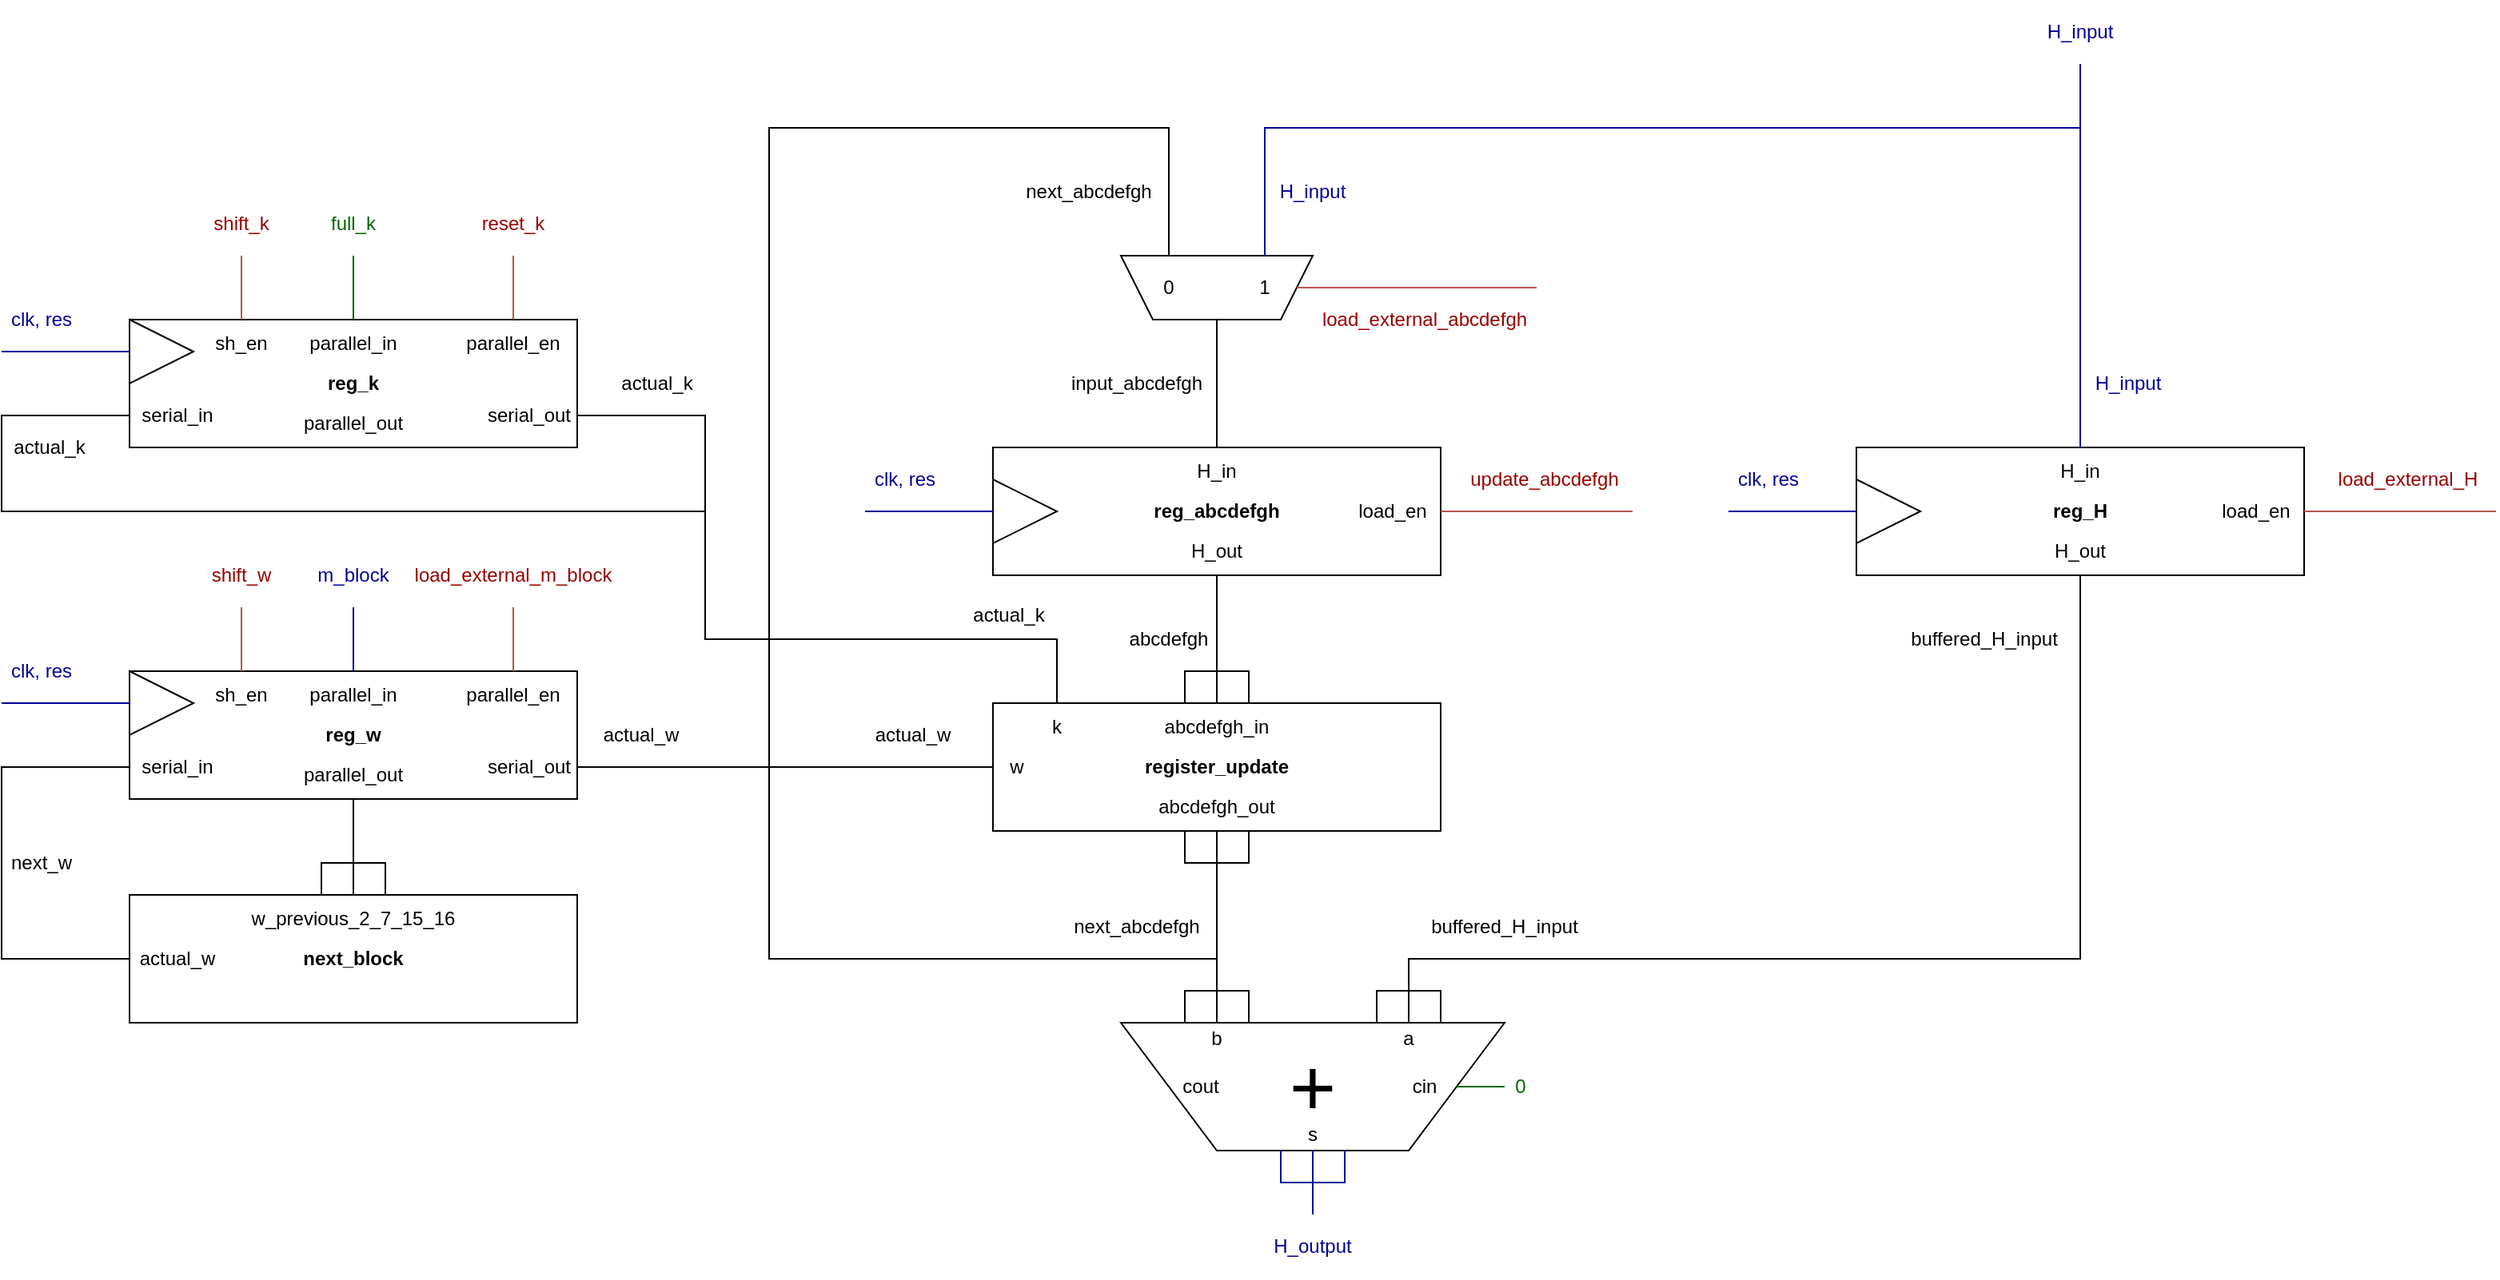 <mxfile version="24.6.4" type="device" pages="4">
  <diagram id="e-WvLiW5NTAnvaLNEGcj" name="block_routine_dp_v1">
    <mxGraphModel dx="1621" dy="446" grid="1" gridSize="10" guides="1" tooltips="1" connect="1" arrows="1" fold="1" page="1" pageScale="1" pageWidth="827" pageHeight="1169" math="0" shadow="0">
      <root>
        <mxCell id="0" />
        <mxCell id="1" parent="0" />
        <mxCell id="d6tE-h537g4tqXohesuH-1" value="" style="rounded=0;whiteSpace=wrap;html=1;" parent="1" vertex="1">
          <mxGeometry x="-140" y="440" width="280" height="80" as="geometry" />
        </mxCell>
        <mxCell id="d6tE-h537g4tqXohesuH-2" value="reg_abcdefgh" style="text;html=1;align=center;verticalAlign=middle;whiteSpace=wrap;rounded=0;fontStyle=1" parent="1" vertex="1">
          <mxGeometry x="-60" y="460" width="120" height="40" as="geometry" />
        </mxCell>
        <mxCell id="d6tE-h537g4tqXohesuH-3" value="" style="triangle;whiteSpace=wrap;html=1;" parent="1" vertex="1">
          <mxGeometry x="-140" y="460" width="40" height="40" as="geometry" />
        </mxCell>
        <mxCell id="d6tE-h537g4tqXohesuH-4" value="" style="endArrow=none;html=1;rounded=0;exitX=0;exitY=0.5;exitDx=0;exitDy=0;fillColor=#f8cecc;strokeColor=#000099;fontColor=#000099;" parent="1" source="d6tE-h537g4tqXohesuH-3" edge="1">
          <mxGeometry width="50" height="50" relative="1" as="geometry">
            <mxPoint x="50" y="430" as="sourcePoint" />
            <mxPoint x="-220" y="480" as="targetPoint" />
          </mxGeometry>
        </mxCell>
        <mxCell id="d6tE-h537g4tqXohesuH-5" value="clk, res" style="text;html=1;align=center;verticalAlign=middle;whiteSpace=wrap;rounded=0;fontColor=#000099;" parent="1" vertex="1">
          <mxGeometry x="-220" y="440" width="50" height="40" as="geometry" />
        </mxCell>
        <mxCell id="d6tE-h537g4tqXohesuH-6" value="load_en" style="text;html=1;align=center;verticalAlign=middle;whiteSpace=wrap;rounded=0;" parent="1" vertex="1">
          <mxGeometry x="80" y="460" width="60" height="40" as="geometry" />
        </mxCell>
        <mxCell id="d6tE-h537g4tqXohesuH-7" value="H_out" style="text;html=1;align=center;verticalAlign=middle;whiteSpace=wrap;rounded=0;" parent="1" vertex="1">
          <mxGeometry x="-20" y="490" width="40" height="30" as="geometry" />
        </mxCell>
        <mxCell id="d6tE-h537g4tqXohesuH-8" value="H_in" style="text;html=1;align=center;verticalAlign=middle;whiteSpace=wrap;rounded=0;" parent="1" vertex="1">
          <mxGeometry x="-20" y="440" width="40" height="30" as="geometry" />
        </mxCell>
        <mxCell id="d6tE-h537g4tqXohesuH-9" value="" style="endArrow=none;html=1;rounded=0;fillColor=#f8cecc;strokeColor=#b85450;entryX=1;entryY=0.5;entryDx=0;entryDy=0;" parent="1" target="d6tE-h537g4tqXohesuH-6" edge="1">
          <mxGeometry width="50" height="50" relative="1" as="geometry">
            <mxPoint x="260" y="480" as="sourcePoint" />
            <mxPoint x="300" y="359.5" as="targetPoint" />
          </mxGeometry>
        </mxCell>
        <mxCell id="d6tE-h537g4tqXohesuH-10" value="update_abcdefgh" style="text;html=1;align=center;verticalAlign=middle;whiteSpace=wrap;rounded=0;fontColor=#990000;" parent="1" vertex="1">
          <mxGeometry x="150" y="440" width="110" height="40" as="geometry" />
        </mxCell>
        <mxCell id="d6tE-h537g4tqXohesuH-11" value="" style="endArrow=none;html=1;rounded=0;exitX=0.5;exitY=0;exitDx=0;exitDy=0;entryX=0.5;entryY=0;entryDx=0;entryDy=0;" parent="1" source="d6tE-h537g4tqXohesuH-8" target="ysaRVa8JBE2y0U9yeMQI-1" edge="1">
          <mxGeometry width="50" height="50" relative="1" as="geometry">
            <mxPoint x="30" y="360" as="sourcePoint" />
            <mxPoint y="400" as="targetPoint" />
          </mxGeometry>
        </mxCell>
        <mxCell id="d6tE-h537g4tqXohesuH-12" value="" style="endArrow=none;html=1;rounded=0;entryX=0.5;entryY=1;entryDx=0;entryDy=0;exitX=0.5;exitY=0;exitDx=0;exitDy=0;" parent="1" source="ZKwNzheG4M441DgX2OnF-4" target="d6tE-h537g4tqXohesuH-7" edge="1">
          <mxGeometry width="50" height="50" relative="1" as="geometry">
            <mxPoint y="560" as="sourcePoint" />
            <mxPoint x="10" y="540" as="targetPoint" />
          </mxGeometry>
        </mxCell>
        <mxCell id="j6G9FolOSxfQwS3u18S9-1" value="" style="rounded=0;whiteSpace=wrap;html=1;" parent="1" vertex="1">
          <mxGeometry x="400" y="440" width="280" height="80" as="geometry" />
        </mxCell>
        <mxCell id="j6G9FolOSxfQwS3u18S9-2" value="reg_H" style="text;html=1;align=center;verticalAlign=middle;whiteSpace=wrap;rounded=0;fontStyle=1" parent="1" vertex="1">
          <mxGeometry x="510" y="460" width="60" height="40" as="geometry" />
        </mxCell>
        <mxCell id="j6G9FolOSxfQwS3u18S9-3" value="" style="triangle;whiteSpace=wrap;html=1;" parent="1" vertex="1">
          <mxGeometry x="400" y="460" width="40" height="40" as="geometry" />
        </mxCell>
        <mxCell id="j6G9FolOSxfQwS3u18S9-4" value="" style="endArrow=none;html=1;rounded=0;exitX=0;exitY=0.5;exitDx=0;exitDy=0;fillColor=#f8cecc;strokeColor=#000099;fontColor=#000099;" parent="1" source="j6G9FolOSxfQwS3u18S9-3" edge="1">
          <mxGeometry width="50" height="50" relative="1" as="geometry">
            <mxPoint x="590" y="430" as="sourcePoint" />
            <mxPoint x="320" y="480" as="targetPoint" />
          </mxGeometry>
        </mxCell>
        <mxCell id="j6G9FolOSxfQwS3u18S9-5" value="clk, res" style="text;html=1;align=center;verticalAlign=middle;whiteSpace=wrap;rounded=0;fontColor=#000099;" parent="1" vertex="1">
          <mxGeometry x="320" y="440" width="50" height="40" as="geometry" />
        </mxCell>
        <mxCell id="j6G9FolOSxfQwS3u18S9-6" value="load_en" style="text;html=1;align=center;verticalAlign=middle;whiteSpace=wrap;rounded=0;" parent="1" vertex="1">
          <mxGeometry x="620" y="460" width="60" height="40" as="geometry" />
        </mxCell>
        <mxCell id="j6G9FolOSxfQwS3u18S9-7" value="H_out" style="text;html=1;align=center;verticalAlign=middle;whiteSpace=wrap;rounded=0;" parent="1" vertex="1">
          <mxGeometry x="520" y="490" width="40" height="30" as="geometry" />
        </mxCell>
        <mxCell id="j6G9FolOSxfQwS3u18S9-8" value="H_in" style="text;html=1;align=center;verticalAlign=middle;whiteSpace=wrap;rounded=0;" parent="1" vertex="1">
          <mxGeometry x="520" y="440" width="40" height="30" as="geometry" />
        </mxCell>
        <mxCell id="j6G9FolOSxfQwS3u18S9-9" value="" style="endArrow=none;html=1;rounded=0;fillColor=#f8cecc;strokeColor=#b85450;entryX=1;entryY=0.5;entryDx=0;entryDy=0;" parent="1" target="j6G9FolOSxfQwS3u18S9-6" edge="1">
          <mxGeometry width="50" height="50" relative="1" as="geometry">
            <mxPoint x="800" y="480" as="sourcePoint" />
            <mxPoint x="840" y="359.5" as="targetPoint" />
          </mxGeometry>
        </mxCell>
        <mxCell id="j6G9FolOSxfQwS3u18S9-10" value="load_external_H" style="text;html=1;align=center;verticalAlign=middle;whiteSpace=wrap;rounded=0;fontColor=#990000;" parent="1" vertex="1">
          <mxGeometry x="690" y="440" width="110" height="40" as="geometry" />
        </mxCell>
        <mxCell id="j6G9FolOSxfQwS3u18S9-11" value="" style="endArrow=none;html=1;rounded=0;exitX=0.5;exitY=0;exitDx=0;exitDy=0;strokeColor=#000099;entryX=0.5;entryY=1;entryDx=0;entryDy=0;" parent="1" source="j6G9FolOSxfQwS3u18S9-8" target="P0SS6lXoeCtmbhrFleeb-1" edge="1">
          <mxGeometry width="50" height="50" relative="1" as="geometry">
            <mxPoint x="570" y="360" as="sourcePoint" />
            <mxPoint x="540" y="200" as="targetPoint" />
          </mxGeometry>
        </mxCell>
        <mxCell id="j6G9FolOSxfQwS3u18S9-12" value="" style="endArrow=none;html=1;rounded=0;entryX=0.5;entryY=1;entryDx=0;entryDy=0;exitX=0.5;exitY=0;exitDx=0;exitDy=0;" parent="1" source="lHPFr7QYX1457rWsx308-3" target="j6G9FolOSxfQwS3u18S9-7" edge="1">
          <mxGeometry width="50" height="50" relative="1" as="geometry">
            <mxPoint x="370" y="720" as="sourcePoint" />
            <mxPoint x="550" y="540" as="targetPoint" />
            <Array as="points">
              <mxPoint x="120" y="760" />
              <mxPoint x="540" y="760" />
            </Array>
          </mxGeometry>
        </mxCell>
        <mxCell id="ysaRVa8JBE2y0U9yeMQI-1" value="" style="shape=trapezoid;perimeter=trapezoidPerimeter;whiteSpace=wrap;html=1;fixedSize=1;rotation=-180;size=20;" parent="1" vertex="1">
          <mxGeometry x="-60" y="320" width="120" height="40" as="geometry" />
        </mxCell>
        <mxCell id="ysaRVa8JBE2y0U9yeMQI-2" value="" style="endArrow=none;html=1;rounded=0;fillColor=#f8cecc;strokeColor=#b85450;entryX=0;entryY=0.5;entryDx=0;entryDy=0;exitX=1;exitY=0;exitDx=0;exitDy=0;" parent="1" source="ysaRVa8JBE2y0U9yeMQI-6" target="ysaRVa8JBE2y0U9yeMQI-1" edge="1">
          <mxGeometry width="50" height="50" relative="1" as="geometry">
            <mxPoint x="160" y="340" as="sourcePoint" />
            <mxPoint x="30" y="289.5" as="targetPoint" />
          </mxGeometry>
        </mxCell>
        <mxCell id="ysaRVa8JBE2y0U9yeMQI-3" value="" style="endArrow=none;html=1;rounded=0;exitX=0.75;exitY=1;exitDx=0;exitDy=0;" parent="1" source="ysaRVa8JBE2y0U9yeMQI-1" edge="1">
          <mxGeometry width="50" height="50" relative="1" as="geometry">
            <mxPoint x="-50" y="270" as="sourcePoint" />
            <mxPoint y="760" as="targetPoint" />
            <Array as="points">
              <mxPoint x="-30" y="240" />
              <mxPoint x="-280" y="240" />
              <mxPoint x="-280" y="760" />
            </Array>
          </mxGeometry>
        </mxCell>
        <mxCell id="ysaRVa8JBE2y0U9yeMQI-4" value="input_abcdefgh" style="text;html=1;align=center;verticalAlign=middle;whiteSpace=wrap;rounded=0;" parent="1" vertex="1">
          <mxGeometry x="-100" y="380" width="100" height="40" as="geometry" />
        </mxCell>
        <mxCell id="ysaRVa8JBE2y0U9yeMQI-5" value="next_abcdefgh" style="text;html=1;align=center;verticalAlign=middle;whiteSpace=wrap;rounded=0;" parent="1" vertex="1">
          <mxGeometry x="-130" y="260" width="100" height="40" as="geometry" />
        </mxCell>
        <mxCell id="ysaRVa8JBE2y0U9yeMQI-6" value="load_external_abcdefgh" style="text;html=1;align=center;verticalAlign=middle;whiteSpace=wrap;rounded=0;fontColor=#990000;" parent="1" vertex="1">
          <mxGeometry x="60" y="340" width="140" height="40" as="geometry" />
        </mxCell>
        <mxCell id="x2slEL7BsyDvlJuRbIht-1" value="" style="endArrow=none;html=1;rounded=0;strokeColor=#000099;exitX=0.25;exitY=1;exitDx=0;exitDy=0;" parent="1" source="ysaRVa8JBE2y0U9yeMQI-1" edge="1">
          <mxGeometry width="50" height="50" relative="1" as="geometry">
            <mxPoint x="160" y="340" as="sourcePoint" />
            <mxPoint x="540" y="240" as="targetPoint" />
            <Array as="points">
              <mxPoint x="30" y="240" />
            </Array>
          </mxGeometry>
        </mxCell>
        <mxCell id="P0SS6lXoeCtmbhrFleeb-1" value="H_input" style="text;html=1;align=center;verticalAlign=middle;whiteSpace=wrap;rounded=0;fontColor=#000099;" parent="1" vertex="1">
          <mxGeometry x="510" y="160" width="60" height="40" as="geometry" />
        </mxCell>
        <mxCell id="P0SS6lXoeCtmbhrFleeb-2" value="H_input" style="text;html=1;align=center;verticalAlign=middle;whiteSpace=wrap;rounded=0;fontColor=#000099;" parent="1" vertex="1">
          <mxGeometry x="30" y="260" width="60" height="40" as="geometry" />
        </mxCell>
        <mxCell id="P0SS6lXoeCtmbhrFleeb-3" value="H_input" style="text;html=1;align=center;verticalAlign=middle;whiteSpace=wrap;rounded=0;fontColor=#000099;" parent="1" vertex="1">
          <mxGeometry x="540" y="380" width="60" height="40" as="geometry" />
        </mxCell>
        <mxCell id="ZKwNzheG4M441DgX2OnF-1" value="" style="rounded=0;whiteSpace=wrap;html=1;" parent="1" vertex="1">
          <mxGeometry x="-140" y="600" width="280" height="80" as="geometry" />
        </mxCell>
        <mxCell id="ZKwNzheG4M441DgX2OnF-2" value="register_update" style="text;html=1;align=center;verticalAlign=middle;whiteSpace=wrap;rounded=0;fontStyle=1" parent="1" vertex="1">
          <mxGeometry x="-45" y="620" width="90" height="40" as="geometry" />
        </mxCell>
        <mxCell id="ZKwNzheG4M441DgX2OnF-3" value="abcdefgh_out" style="text;html=1;align=center;verticalAlign=middle;whiteSpace=wrap;rounded=0;" parent="1" vertex="1">
          <mxGeometry x="-40" y="650" width="80" height="30" as="geometry" />
        </mxCell>
        <mxCell id="ZKwNzheG4M441DgX2OnF-4" value="abcdefgh_in" style="text;html=1;align=center;verticalAlign=middle;whiteSpace=wrap;rounded=0;" parent="1" vertex="1">
          <mxGeometry x="-40" y="600" width="80" height="30" as="geometry" />
        </mxCell>
        <mxCell id="ZKwNzheG4M441DgX2OnF-5" value="k" style="text;html=1;align=center;verticalAlign=middle;whiteSpace=wrap;rounded=0;" parent="1" vertex="1">
          <mxGeometry x="-120" y="600" width="40" height="30" as="geometry" />
        </mxCell>
        <mxCell id="ZKwNzheG4M441DgX2OnF-6" value="w" style="text;html=1;align=center;verticalAlign=middle;whiteSpace=wrap;rounded=0;" parent="1" vertex="1">
          <mxGeometry x="-140" y="620" width="30" height="40" as="geometry" />
        </mxCell>
        <mxCell id="ZKwNzheG4M441DgX2OnF-7" value="actual_w" style="text;html=1;align=center;verticalAlign=middle;whiteSpace=wrap;rounded=0;" parent="1" vertex="1">
          <mxGeometry x="-390" y="600" width="60" height="40" as="geometry" />
        </mxCell>
        <mxCell id="f6gJKwryASbohzZGA5ju-1" value="" style="endArrow=none;html=1;rounded=0;exitX=0.5;exitY=1;exitDx=0;exitDy=0;entryX=0.5;entryY=0;entryDx=0;entryDy=0;" parent="1" source="ZKwNzheG4M441DgX2OnF-3" target="lHPFr7QYX1457rWsx308-4" edge="1">
          <mxGeometry width="50" height="50" relative="1" as="geometry">
            <mxPoint x="10" y="610" as="sourcePoint" />
            <mxPoint x="40" y="730" as="targetPoint" />
          </mxGeometry>
        </mxCell>
        <mxCell id="N5VB8IxSZ3uaYbfHZW07-1" value="abcdefgh" style="text;html=1;align=center;verticalAlign=middle;whiteSpace=wrap;rounded=0;" parent="1" vertex="1">
          <mxGeometry x="-60" y="540" width="60" height="40" as="geometry" />
        </mxCell>
        <mxCell id="tKDMMyj1ArEObjePe2TS-1" value="" style="endArrow=none;html=1;rounded=0;entryX=0;entryY=0.5;entryDx=0;entryDy=0;exitX=1;exitY=0.5;exitDx=0;exitDy=0;" parent="1" source="9oJE-aTY4w9pg83OQmMu-12" target="ZKwNzheG4M441DgX2OnF-6" edge="1">
          <mxGeometry width="50" height="50" relative="1" as="geometry">
            <mxPoint x="-240" y="640" as="sourcePoint" />
            <mxPoint x="-110" y="650" as="targetPoint" />
          </mxGeometry>
        </mxCell>
        <mxCell id="tKDMMyj1ArEObjePe2TS-2" value="" style="endArrow=none;html=1;rounded=0;entryX=0.5;entryY=0;entryDx=0;entryDy=0;exitX=1;exitY=0.5;exitDx=0;exitDy=0;" parent="1" source="yiUGXsaw0Lqpd1EWDaNa-17" target="ZKwNzheG4M441DgX2OnF-5" edge="1">
          <mxGeometry width="50" height="50" relative="1" as="geometry">
            <mxPoint x="-320" y="500" as="sourcePoint" />
            <mxPoint x="-240" y="690" as="targetPoint" />
            <Array as="points">
              <mxPoint x="-320" y="420" />
              <mxPoint x="-320" y="560" />
              <mxPoint x="-100" y="560" />
            </Array>
          </mxGeometry>
        </mxCell>
        <mxCell id="lHPFr7QYX1457rWsx308-1" value="" style="shape=trapezoid;perimeter=trapezoidPerimeter;whiteSpace=wrap;html=1;fixedSize=1;rotation=-180;size=60.0;" parent="1" vertex="1">
          <mxGeometry x="-60" y="800" width="240" height="80" as="geometry" />
        </mxCell>
        <mxCell id="lHPFr7QYX1457rWsx308-2" value="+" style="text;strokeColor=none;fillColor=none;align=center;verticalAlign=middle;spacingLeft=4;spacingRight=4;overflow=hidden;points=[[0,0.5],[1,0.5]];portConstraint=eastwest;rotatable=0;whiteSpace=wrap;html=1;fontSize=50;fontStyle=0" parent="1" vertex="1">
          <mxGeometry x="20" y="800" width="80" height="80" as="geometry" />
        </mxCell>
        <mxCell id="lHPFr7QYX1457rWsx308-3" value="a" style="text;html=1;align=center;verticalAlign=middle;whiteSpace=wrap;rounded=0;" parent="1" vertex="1">
          <mxGeometry x="110" y="800" width="20" height="20" as="geometry" />
        </mxCell>
        <mxCell id="lHPFr7QYX1457rWsx308-4" value="b" style="text;html=1;align=center;verticalAlign=middle;whiteSpace=wrap;rounded=0;" parent="1" vertex="1">
          <mxGeometry x="-10" y="800" width="20" height="20" as="geometry" />
        </mxCell>
        <mxCell id="lHPFr7QYX1457rWsx308-5" value="cin" style="text;html=1;align=center;verticalAlign=middle;whiteSpace=wrap;rounded=0;" parent="1" vertex="1">
          <mxGeometry x="110" y="830" width="40" height="20" as="geometry" />
        </mxCell>
        <mxCell id="lHPFr7QYX1457rWsx308-7" value="0" style="text;html=1;align=center;verticalAlign=middle;whiteSpace=wrap;rounded=0;fontColor=#006600;" parent="1" vertex="1">
          <mxGeometry x="180" y="830" width="20" height="20" as="geometry" />
        </mxCell>
        <mxCell id="lHPFr7QYX1457rWsx308-8" value="s" style="text;html=1;align=center;verticalAlign=middle;whiteSpace=wrap;rounded=0;" parent="1" vertex="1">
          <mxGeometry x="50" y="860" width="20" height="20" as="geometry" />
        </mxCell>
        <mxCell id="lHPFr7QYX1457rWsx308-9" value="H_output" style="text;html=1;align=center;verticalAlign=middle;whiteSpace=wrap;rounded=0;fontColor=#000099;" parent="1" vertex="1">
          <mxGeometry x="30" y="920" width="60" height="40" as="geometry" />
        </mxCell>
        <mxCell id="lHPFr7QYX1457rWsx308-10" value="next_abcdefgh" style="text;html=1;align=center;verticalAlign=middle;whiteSpace=wrap;rounded=0;" parent="1" vertex="1">
          <mxGeometry x="-100" y="720" width="100" height="40" as="geometry" />
        </mxCell>
        <mxCell id="lHPFr7QYX1457rWsx308-13" value="cout" style="text;html=1;align=center;verticalAlign=middle;whiteSpace=wrap;rounded=0;" parent="1" vertex="1">
          <mxGeometry x="-30" y="830" width="40" height="20" as="geometry" />
        </mxCell>
        <mxCell id="BG3TZUXjb9kEYxceg0A1-1" value="buffered_H_input" style="text;html=1;align=center;verticalAlign=middle;whiteSpace=wrap;rounded=0;" parent="1" vertex="1">
          <mxGeometry x="420" y="540" width="120" height="40" as="geometry" />
        </mxCell>
        <mxCell id="BG3TZUXjb9kEYxceg0A1-2" value="buffered_H_input" style="text;html=1;align=center;verticalAlign=middle;whiteSpace=wrap;rounded=0;" parent="1" vertex="1">
          <mxGeometry x="120" y="720" width="120" height="40" as="geometry" />
        </mxCell>
        <mxCell id="BG3TZUXjb9kEYxceg0A1-5" value="" style="endArrow=none;html=1;rounded=0;exitX=0;exitY=0.5;exitDx=0;exitDy=0;entryX=0;entryY=0.5;entryDx=0;entryDy=0;strokeColor=#006600;" parent="1" source="lHPFr7QYX1457rWsx308-1" target="lHPFr7QYX1457rWsx308-7" edge="1">
          <mxGeometry width="50" height="50" relative="1" as="geometry">
            <mxPoint x="100" y="930" as="sourcePoint" />
            <mxPoint x="190" y="920" as="targetPoint" />
          </mxGeometry>
        </mxCell>
        <mxCell id="BG3TZUXjb9kEYxceg0A1-6" value="" style="endArrow=none;html=1;rounded=0;exitX=0.5;exitY=1;exitDx=0;exitDy=0;strokeColor=#000099;entryX=0.5;entryY=0;entryDx=0;entryDy=0;" parent="1" source="lHPFr7QYX1457rWsx308-8" target="lHPFr7QYX1457rWsx308-9" edge="1">
          <mxGeometry width="50" height="50" relative="1" as="geometry">
            <mxPoint x="160" y="850" as="sourcePoint" />
            <mxPoint x="130" y="950" as="targetPoint" />
          </mxGeometry>
        </mxCell>
        <mxCell id="yiUGXsaw0Lqpd1EWDaNa-1" value="" style="rounded=0;whiteSpace=wrap;html=1;" parent="1" vertex="1">
          <mxGeometry x="-680" y="360" width="280" height="80" as="geometry" />
        </mxCell>
        <mxCell id="yiUGXsaw0Lqpd1EWDaNa-2" value="reg_k" style="text;html=1;align=center;verticalAlign=middle;whiteSpace=wrap;rounded=0;fontStyle=1" parent="1" vertex="1">
          <mxGeometry x="-580" y="380" width="80" height="40" as="geometry" />
        </mxCell>
        <mxCell id="yiUGXsaw0Lqpd1EWDaNa-6" value="parallel_en" style="text;html=1;align=center;verticalAlign=middle;whiteSpace=wrap;rounded=0;" parent="1" vertex="1">
          <mxGeometry x="-480" y="360" width="80" height="30" as="geometry" />
        </mxCell>
        <mxCell id="yiUGXsaw0Lqpd1EWDaNa-7" value="parallel_out" style="text;html=1;align=center;verticalAlign=middle;whiteSpace=wrap;rounded=0;" parent="1" vertex="1">
          <mxGeometry x="-570" y="410" width="60" height="30" as="geometry" />
        </mxCell>
        <mxCell id="yiUGXsaw0Lqpd1EWDaNa-8" value="parallel_in" style="text;html=1;align=center;verticalAlign=middle;whiteSpace=wrap;rounded=0;" parent="1" vertex="1">
          <mxGeometry x="-570" y="360" width="60" height="30" as="geometry" />
        </mxCell>
        <mxCell id="yiUGXsaw0Lqpd1EWDaNa-9" value="" style="endArrow=none;html=1;rounded=0;fillColor=#f8cecc;strokeColor=#b85450;entryX=0.5;entryY=0;entryDx=0;entryDy=0;exitX=0.5;exitY=1;exitDx=0;exitDy=0;" parent="1" source="yiUGXsaw0Lqpd1EWDaNa-12" target="yiUGXsaw0Lqpd1EWDaNa-6" edge="1">
          <mxGeometry width="50" height="50" relative="1" as="geometry">
            <mxPoint x="-360" y="380" as="sourcePoint" />
            <mxPoint x="-430" y="588.5" as="targetPoint" />
          </mxGeometry>
        </mxCell>
        <mxCell id="yiUGXsaw0Lqpd1EWDaNa-12" value="reset_k" style="text;html=1;align=center;verticalAlign=middle;whiteSpace=wrap;rounded=0;fontColor=#990000;" parent="1" vertex="1">
          <mxGeometry x="-470" y="280" width="60" height="40" as="geometry" />
        </mxCell>
        <mxCell id="yiUGXsaw0Lqpd1EWDaNa-13" value="sh_en" style="text;html=1;align=center;verticalAlign=middle;whiteSpace=wrap;rounded=0;" parent="1" vertex="1">
          <mxGeometry x="-640" y="360" width="60" height="30" as="geometry" />
        </mxCell>
        <mxCell id="yiUGXsaw0Lqpd1EWDaNa-14" value="" style="endArrow=none;html=1;rounded=0;fillColor=#f8cecc;strokeColor=#b85450;entryX=0.5;entryY=0;entryDx=0;entryDy=0;exitX=0.5;exitY=1;exitDx=0;exitDy=0;" parent="1" source="yiUGXsaw0Lqpd1EWDaNa-15" target="yiUGXsaw0Lqpd1EWDaNa-13" edge="1">
          <mxGeometry width="50" height="50" relative="1" as="geometry">
            <mxPoint x="-360" y="420" as="sourcePoint" />
            <mxPoint x="-430" y="618.5" as="targetPoint" />
          </mxGeometry>
        </mxCell>
        <mxCell id="yiUGXsaw0Lqpd1EWDaNa-15" value="shift_k" style="text;html=1;align=center;verticalAlign=middle;whiteSpace=wrap;rounded=0;fontColor=#990000;" parent="1" vertex="1">
          <mxGeometry x="-640" y="280" width="60" height="40" as="geometry" />
        </mxCell>
        <mxCell id="yiUGXsaw0Lqpd1EWDaNa-17" value="serial_out" style="text;html=1;align=center;verticalAlign=middle;whiteSpace=wrap;rounded=0;" parent="1" vertex="1">
          <mxGeometry x="-460" y="400" width="60" height="40" as="geometry" />
        </mxCell>
        <mxCell id="yiUGXsaw0Lqpd1EWDaNa-18" value="serial_in" style="text;html=1;align=center;verticalAlign=middle;whiteSpace=wrap;rounded=0;" parent="1" vertex="1">
          <mxGeometry x="-680" y="400" width="60" height="40" as="geometry" />
        </mxCell>
        <mxCell id="yiUGXsaw0Lqpd1EWDaNa-19" value="" style="endArrow=none;html=1;rounded=0;entryX=0;entryY=0.5;entryDx=0;entryDy=0;" parent="1" target="yiUGXsaw0Lqpd1EWDaNa-18" edge="1">
          <mxGeometry width="50" height="50" relative="1" as="geometry">
            <mxPoint x="-320" y="480" as="sourcePoint" />
            <mxPoint x="-600" y="600" as="targetPoint" />
            <Array as="points">
              <mxPoint x="-760" y="480" />
              <mxPoint x="-760" y="420" />
            </Array>
          </mxGeometry>
        </mxCell>
        <mxCell id="yiUGXsaw0Lqpd1EWDaNa-20" value="full_k" style="text;html=1;align=center;verticalAlign=middle;whiteSpace=wrap;rounded=0;fontColor=#006600;" parent="1" vertex="1">
          <mxGeometry x="-560" y="280" width="40" height="40" as="geometry" />
        </mxCell>
        <mxCell id="yiUGXsaw0Lqpd1EWDaNa-22" value="" style="triangle;whiteSpace=wrap;html=1;rotation=0;" parent="1" vertex="1">
          <mxGeometry x="-680" y="360" width="40" height="40" as="geometry" />
        </mxCell>
        <mxCell id="yiUGXsaw0Lqpd1EWDaNa-23" value="" style="endArrow=none;html=1;rounded=0;exitX=0;exitY=0.5;exitDx=0;exitDy=0;fillColor=#f8cecc;strokeColor=#000099;fontColor=#000099;" parent="1" source="yiUGXsaw0Lqpd1EWDaNa-22" edge="1">
          <mxGeometry width="50" height="50" relative="1" as="geometry">
            <mxPoint x="-490" y="350" as="sourcePoint" />
            <mxPoint x="-760" y="380" as="targetPoint" />
          </mxGeometry>
        </mxCell>
        <mxCell id="yiUGXsaw0Lqpd1EWDaNa-24" value="clk, res" style="text;html=1;align=center;verticalAlign=middle;whiteSpace=wrap;rounded=0;fontColor=#000099;" parent="1" vertex="1">
          <mxGeometry x="-760" y="340" width="50" height="40" as="geometry" />
        </mxCell>
        <mxCell id="yiUGXsaw0Lqpd1EWDaNa-25" value="" style="endArrow=none;html=1;rounded=0;exitX=0.5;exitY=0;exitDx=0;exitDy=0;fillColor=#f8cecc;strokeColor=#006600;fontColor=#000099;entryX=0.5;entryY=1;entryDx=0;entryDy=0;" parent="1" source="yiUGXsaw0Lqpd1EWDaNa-8" target="yiUGXsaw0Lqpd1EWDaNa-20" edge="1">
          <mxGeometry width="50" height="50" relative="1" as="geometry">
            <mxPoint x="-440" y="310" as="sourcePoint" />
            <mxPoint x="-540" y="320" as="targetPoint" />
          </mxGeometry>
        </mxCell>
        <mxCell id="9oJE-aTY4w9pg83OQmMu-1" value="" style="rounded=0;whiteSpace=wrap;html=1;" parent="1" vertex="1">
          <mxGeometry x="-680" y="580" width="280" height="80" as="geometry" />
        </mxCell>
        <mxCell id="9oJE-aTY4w9pg83OQmMu-2" value="reg_w" style="text;html=1;align=center;verticalAlign=middle;whiteSpace=wrap;rounded=0;fontStyle=1" parent="1" vertex="1">
          <mxGeometry x="-580" y="600" width="80" height="40" as="geometry" />
        </mxCell>
        <mxCell id="9oJE-aTY4w9pg83OQmMu-3" value="parallel_en" style="text;html=1;align=center;verticalAlign=middle;whiteSpace=wrap;rounded=0;" parent="1" vertex="1">
          <mxGeometry x="-480" y="580" width="80" height="30" as="geometry" />
        </mxCell>
        <mxCell id="9oJE-aTY4w9pg83OQmMu-4" value="parallel_out" style="text;html=1;align=center;verticalAlign=middle;whiteSpace=wrap;rounded=0;" parent="1" vertex="1">
          <mxGeometry x="-570" y="630" width="60" height="30" as="geometry" />
        </mxCell>
        <mxCell id="9oJE-aTY4w9pg83OQmMu-5" value="parallel_in" style="text;html=1;align=center;verticalAlign=middle;whiteSpace=wrap;rounded=0;" parent="1" vertex="1">
          <mxGeometry x="-570" y="580" width="60" height="30" as="geometry" />
        </mxCell>
        <mxCell id="9oJE-aTY4w9pg83OQmMu-6" value="" style="endArrow=none;html=1;rounded=0;fillColor=#f8cecc;strokeColor=#b85450;entryX=0.5;entryY=0;entryDx=0;entryDy=0;exitX=0.5;exitY=1;exitDx=0;exitDy=0;" parent="1" source="9oJE-aTY4w9pg83OQmMu-7" target="9oJE-aTY4w9pg83OQmMu-3" edge="1">
          <mxGeometry width="50" height="50" relative="1" as="geometry">
            <mxPoint x="-440" y="540" as="sourcePoint" />
            <mxPoint x="-430" y="808.5" as="targetPoint" />
          </mxGeometry>
        </mxCell>
        <mxCell id="9oJE-aTY4w9pg83OQmMu-7" value="load_external_m_block" style="text;html=1;align=center;verticalAlign=middle;whiteSpace=wrap;rounded=0;fontColor=#990000;" parent="1" vertex="1">
          <mxGeometry x="-510" y="500" width="140" height="40" as="geometry" />
        </mxCell>
        <mxCell id="9oJE-aTY4w9pg83OQmMu-8" value="sh_en" style="text;html=1;align=center;verticalAlign=middle;whiteSpace=wrap;rounded=0;" parent="1" vertex="1">
          <mxGeometry x="-640" y="580" width="60" height="30" as="geometry" />
        </mxCell>
        <mxCell id="9oJE-aTY4w9pg83OQmMu-9" value="" style="endArrow=none;html=1;rounded=0;fillColor=#f8cecc;strokeColor=#b85450;entryX=0.5;entryY=0;entryDx=0;entryDy=0;exitX=0.5;exitY=1;exitDx=0;exitDy=0;" parent="1" source="9oJE-aTY4w9pg83OQmMu-10" target="9oJE-aTY4w9pg83OQmMu-8" edge="1">
          <mxGeometry width="50" height="50" relative="1" as="geometry">
            <mxPoint x="-610" y="540" as="sourcePoint" />
            <mxPoint x="-430" y="838.5" as="targetPoint" />
          </mxGeometry>
        </mxCell>
        <mxCell id="9oJE-aTY4w9pg83OQmMu-10" value="shift_w" style="text;html=1;align=center;verticalAlign=middle;whiteSpace=wrap;rounded=0;fontColor=#990000;" parent="1" vertex="1">
          <mxGeometry x="-640" y="500" width="60" height="40" as="geometry" />
        </mxCell>
        <mxCell id="9oJE-aTY4w9pg83OQmMu-12" value="serial_out" style="text;html=1;align=center;verticalAlign=middle;whiteSpace=wrap;rounded=0;" parent="1" vertex="1">
          <mxGeometry x="-460" y="620" width="60" height="40" as="geometry" />
        </mxCell>
        <mxCell id="9oJE-aTY4w9pg83OQmMu-13" value="serial_in" style="text;html=1;align=center;verticalAlign=middle;whiteSpace=wrap;rounded=0;" parent="1" vertex="1">
          <mxGeometry x="-680" y="620" width="60" height="40" as="geometry" />
        </mxCell>
        <mxCell id="9oJE-aTY4w9pg83OQmMu-14" value="" style="endArrow=none;html=1;rounded=0;entryX=0;entryY=0.5;entryDx=0;entryDy=0;exitX=0;exitY=0.5;exitDx=0;exitDy=0;" parent="1" source="MEuCD18d7YngzEFSIp7R-2" target="9oJE-aTY4w9pg83OQmMu-13" edge="1">
          <mxGeometry width="50" height="50" relative="1" as="geometry">
            <mxPoint x="-720" y="720" as="sourcePoint" />
            <mxPoint x="-600" y="820" as="targetPoint" />
            <Array as="points">
              <mxPoint x="-760" y="760" />
              <mxPoint x="-760" y="640" />
            </Array>
          </mxGeometry>
        </mxCell>
        <mxCell id="9oJE-aTY4w9pg83OQmMu-15" value="m_block" style="text;html=1;align=center;verticalAlign=middle;whiteSpace=wrap;rounded=0;fontColor=#000099;" parent="1" vertex="1">
          <mxGeometry x="-570" y="500" width="60" height="40" as="geometry" />
        </mxCell>
        <mxCell id="9oJE-aTY4w9pg83OQmMu-16" value="" style="triangle;whiteSpace=wrap;html=1;rotation=0;" parent="1" vertex="1">
          <mxGeometry x="-680" y="580" width="40" height="40" as="geometry" />
        </mxCell>
        <mxCell id="9oJE-aTY4w9pg83OQmMu-17" value="" style="endArrow=none;html=1;rounded=0;exitX=0;exitY=0.5;exitDx=0;exitDy=0;fillColor=#f8cecc;strokeColor=#000099;fontColor=#000099;" parent="1" source="9oJE-aTY4w9pg83OQmMu-16" edge="1">
          <mxGeometry width="50" height="50" relative="1" as="geometry">
            <mxPoint x="-490" y="570" as="sourcePoint" />
            <mxPoint x="-760" y="600" as="targetPoint" />
          </mxGeometry>
        </mxCell>
        <mxCell id="9oJE-aTY4w9pg83OQmMu-18" value="clk, res" style="text;html=1;align=center;verticalAlign=middle;whiteSpace=wrap;rounded=0;fontColor=#000099;" parent="1" vertex="1">
          <mxGeometry x="-760" y="560" width="50" height="40" as="geometry" />
        </mxCell>
        <mxCell id="9oJE-aTY4w9pg83OQmMu-19" value="" style="endArrow=none;html=1;rounded=0;exitX=0.5;exitY=0;exitDx=0;exitDy=0;fillColor=#f8cecc;strokeColor=#000099;fontColor=#000099;entryX=0.5;entryY=1;entryDx=0;entryDy=0;" parent="1" source="9oJE-aTY4w9pg83OQmMu-5" target="9oJE-aTY4w9pg83OQmMu-15" edge="1">
          <mxGeometry width="50" height="50" relative="1" as="geometry">
            <mxPoint x="-440" y="530" as="sourcePoint" />
            <mxPoint x="-540" y="540" as="targetPoint" />
          </mxGeometry>
        </mxCell>
        <mxCell id="GNdrLlnZhVNZoAObRjVW-1" value="actual_k" style="text;html=1;align=center;verticalAlign=middle;whiteSpace=wrap;rounded=0;" parent="1" vertex="1">
          <mxGeometry x="-380" y="380" width="60" height="40" as="geometry" />
        </mxCell>
        <mxCell id="GNdrLlnZhVNZoAObRjVW-2" value="actual_k" style="text;html=1;align=center;verticalAlign=middle;whiteSpace=wrap;rounded=0;" parent="1" vertex="1">
          <mxGeometry x="-160" y="530" width="60" height="30" as="geometry" />
        </mxCell>
        <mxCell id="GNdrLlnZhVNZoAObRjVW-3" value="actual_k" style="text;html=1;align=center;verticalAlign=middle;whiteSpace=wrap;rounded=0;" parent="1" vertex="1">
          <mxGeometry x="-760" y="420" width="60" height="40" as="geometry" />
        </mxCell>
        <mxCell id="39HTSSjFoTMdrQfGaTSX-1" value="actual_w" style="text;html=1;align=center;verticalAlign=middle;whiteSpace=wrap;rounded=0;" parent="1" vertex="1">
          <mxGeometry x="-220" y="600" width="60" height="40" as="geometry" />
        </mxCell>
        <mxCell id="y3f6pSouncfRvKZu8aYW-1" value="" style="endArrow=none;html=1;rounded=0;entryX=0.5;entryY=1;entryDx=0;entryDy=0;exitX=0.5;exitY=0;exitDx=0;exitDy=0;" parent="1" source="RXO4VrQ1kDHE4yjzFvWg-4" target="9oJE-aTY4w9pg83OQmMu-4" edge="1">
          <mxGeometry width="50" height="50" relative="1" as="geometry">
            <mxPoint x="-540" y="720" as="sourcePoint" />
            <mxPoint x="-670" y="650" as="targetPoint" />
          </mxGeometry>
        </mxCell>
        <mxCell id="RXO4VrQ1kDHE4yjzFvWg-1" value="" style="rounded=0;whiteSpace=wrap;html=1;" parent="1" vertex="1">
          <mxGeometry x="-680" y="720" width="280" height="80" as="geometry" />
        </mxCell>
        <mxCell id="RXO4VrQ1kDHE4yjzFvWg-2" value="next_block" style="text;html=1;align=center;verticalAlign=middle;whiteSpace=wrap;rounded=0;fontStyle=1" parent="1" vertex="1">
          <mxGeometry x="-580" y="740" width="80" height="40" as="geometry" />
        </mxCell>
        <mxCell id="RXO4VrQ1kDHE4yjzFvWg-4" value="w_previous_2_7_15_16" style="text;html=1;align=center;verticalAlign=middle;whiteSpace=wrap;rounded=0;" parent="1" vertex="1">
          <mxGeometry x="-610" y="720" width="140" height="30" as="geometry" />
        </mxCell>
        <mxCell id="MEuCD18d7YngzEFSIp7R-1" value="next_w" style="text;html=1;align=center;verticalAlign=middle;whiteSpace=wrap;rounded=0;" parent="1" vertex="1">
          <mxGeometry x="-760" y="680" width="50" height="40" as="geometry" />
        </mxCell>
        <mxCell id="MEuCD18d7YngzEFSIp7R-2" value="actual_w" style="text;html=1;align=center;verticalAlign=middle;whiteSpace=wrap;rounded=0;" parent="1" vertex="1">
          <mxGeometry x="-680" y="740" width="60" height="40" as="geometry" />
        </mxCell>
        <mxCell id="p5L-HrhOcv5I_QShNdcR-1" value="" style="endArrow=none;html=1;rounded=0;" parent="1" edge="1">
          <mxGeometry width="50" height="50" relative="1" as="geometry">
            <mxPoint x="-20" y="800" as="sourcePoint" />
            <mxPoint x="20" y="800" as="targetPoint" />
            <Array as="points">
              <mxPoint x="-20" y="780" />
              <mxPoint x="20" y="780" />
            </Array>
          </mxGeometry>
        </mxCell>
        <mxCell id="p5L-HrhOcv5I_QShNdcR-2" value="" style="endArrow=none;html=1;rounded=0;" parent="1" edge="1">
          <mxGeometry width="50" height="50" relative="1" as="geometry">
            <mxPoint x="100" y="800" as="sourcePoint" />
            <mxPoint x="140" y="800" as="targetPoint" />
            <Array as="points">
              <mxPoint x="100" y="780" />
              <mxPoint x="140" y="780" />
            </Array>
          </mxGeometry>
        </mxCell>
        <mxCell id="p5L-HrhOcv5I_QShNdcR-3" value="" style="endArrow=none;html=1;rounded=0;" parent="1" edge="1">
          <mxGeometry width="50" height="50" relative="1" as="geometry">
            <mxPoint x="-20" y="600" as="sourcePoint" />
            <mxPoint x="20" y="600" as="targetPoint" />
            <Array as="points">
              <mxPoint x="-20" y="580" />
              <mxPoint x="20" y="580" />
            </Array>
          </mxGeometry>
        </mxCell>
        <mxCell id="p5L-HrhOcv5I_QShNdcR-4" value="" style="endArrow=none;html=1;rounded=0;" parent="1" edge="1">
          <mxGeometry width="50" height="50" relative="1" as="geometry">
            <mxPoint x="-560" y="720" as="sourcePoint" />
            <mxPoint x="-520" y="720" as="targetPoint" />
            <Array as="points">
              <mxPoint x="-560" y="700" />
              <mxPoint x="-520" y="700" />
            </Array>
          </mxGeometry>
        </mxCell>
        <mxCell id="p5L-HrhOcv5I_QShNdcR-5" value="" style="endArrow=none;html=1;rounded=0;" parent="1" edge="1">
          <mxGeometry width="50" height="50" relative="1" as="geometry">
            <mxPoint x="-20" y="680" as="sourcePoint" />
            <mxPoint x="20" y="680" as="targetPoint" />
            <Array as="points">
              <mxPoint x="-20" y="700" />
              <mxPoint x="20" y="700" />
            </Array>
          </mxGeometry>
        </mxCell>
        <mxCell id="p5L-HrhOcv5I_QShNdcR-6" value="" style="endArrow=none;html=1;rounded=0;strokeColor=#000099;" parent="1" edge="1">
          <mxGeometry width="50" height="50" relative="1" as="geometry">
            <mxPoint x="40" y="880" as="sourcePoint" />
            <mxPoint x="80" y="880" as="targetPoint" />
            <Array as="points">
              <mxPoint x="40" y="900" />
              <mxPoint x="80" y="900" />
            </Array>
          </mxGeometry>
        </mxCell>
        <mxCell id="6PgE0ifLodlLtYwlcJ6v-1" value="0" style="text;html=1;align=center;verticalAlign=middle;whiteSpace=wrap;rounded=0;" parent="1" vertex="1">
          <mxGeometry x="-40" y="330" width="20" height="20" as="geometry" />
        </mxCell>
        <mxCell id="6PgE0ifLodlLtYwlcJ6v-2" value="1" style="text;html=1;align=center;verticalAlign=middle;whiteSpace=wrap;rounded=0;" parent="1" vertex="1">
          <mxGeometry x="20" y="330" width="20" height="20" as="geometry" />
        </mxCell>
      </root>
    </mxGraphModel>
  </diagram>
  <diagram id="_u8yEkUkwnTnSzv5FZcW" name="bitcoin_miner_dp_v1">
    <mxGraphModel dx="2415" dy="892" grid="1" gridSize="10" guides="1" tooltips="1" connect="1" arrows="1" fold="1" page="1" pageScale="1" pageWidth="827" pageHeight="1169" math="0" shadow="0">
      <root>
        <mxCell id="0" />
        <mxCell id="1" parent="0" />
        <mxCell id="umTzJnCCNFOkl-ciK8sR-1" value="" style="rounded=0;whiteSpace=wrap;html=1;" parent="1" vertex="1">
          <mxGeometry x="-640" y="720" width="280" height="160" as="geometry" />
        </mxCell>
        <mxCell id="umTzJnCCNFOkl-ciK8sR-2" value="block_routine" style="text;html=1;align=center;verticalAlign=middle;whiteSpace=wrap;rounded=0;fontStyle=1" parent="1" vertex="1">
          <mxGeometry x="-545" y="780" width="90" height="40" as="geometry" />
        </mxCell>
        <mxCell id="umTzJnCCNFOkl-ciK8sR-3" value="H_output" style="text;html=1;align=center;verticalAlign=middle;whiteSpace=wrap;rounded=0;" parent="1" vertex="1">
          <mxGeometry x="-530" y="850" width="60" height="30" as="geometry" />
        </mxCell>
        <mxCell id="umTzJnCCNFOkl-ciK8sR-4" value="m_block" style="text;html=1;align=center;verticalAlign=middle;whiteSpace=wrap;rounded=0;" parent="1" vertex="1">
          <mxGeometry x="-480" y="720" width="60" height="30" as="geometry" />
        </mxCell>
        <mxCell id="umTzJnCCNFOkl-ciK8sR-7" value="H_input" style="text;html=1;align=center;verticalAlign=middle;whiteSpace=wrap;rounded=0;" parent="1" vertex="1">
          <mxGeometry x="-580" y="720" width="60" height="30" as="geometry" />
        </mxCell>
        <mxCell id="umTzJnCCNFOkl-ciK8sR-8" value="busy" style="text;html=1;align=center;verticalAlign=middle;whiteSpace=wrap;rounded=0;" parent="1" vertex="1">
          <mxGeometry x="-400" y="820" width="40" height="20" as="geometry" />
        </mxCell>
        <mxCell id="umTzJnCCNFOkl-ciK8sR-9" value="start" style="text;html=1;align=center;verticalAlign=middle;whiteSpace=wrap;rounded=0;" parent="1" vertex="1">
          <mxGeometry x="-400" y="750" width="40" height="20" as="geometry" />
        </mxCell>
        <mxCell id="umTzJnCCNFOkl-ciK8sR-10" value="cancel" style="text;html=1;align=center;verticalAlign=middle;whiteSpace=wrap;rounded=0;" parent="1" vertex="1">
          <mxGeometry x="-400" y="780" width="40" height="20" as="geometry" />
        </mxCell>
        <mxCell id="CX53l6KnnBIk87aiCTPH-1" value="" style="triangle;whiteSpace=wrap;html=1;" parent="1" vertex="1">
          <mxGeometry x="-640" y="780" width="40" height="40" as="geometry" />
        </mxCell>
        <mxCell id="CX53l6KnnBIk87aiCTPH-2" value="" style="endArrow=none;html=1;rounded=0;exitX=0;exitY=0.5;exitDx=0;exitDy=0;fillColor=#f8cecc;strokeColor=#000099;fontColor=#000099;" parent="1" source="CX53l6KnnBIk87aiCTPH-1" edge="1">
          <mxGeometry width="50" height="50" relative="1" as="geometry">
            <mxPoint x="-450" y="750" as="sourcePoint" />
            <mxPoint x="-720" y="800" as="targetPoint" />
          </mxGeometry>
        </mxCell>
        <mxCell id="CX53l6KnnBIk87aiCTPH-3" value="clk, res" style="text;html=1;align=center;verticalAlign=middle;whiteSpace=wrap;rounded=0;fontColor=#000099;" parent="1" vertex="1">
          <mxGeometry x="-720" y="760" width="50" height="40" as="geometry" />
        </mxCell>
        <mxCell id="nTptNxOwpWygJSISoyZ8-1" value="valid" style="text;html=1;align=center;verticalAlign=middle;whiteSpace=wrap;rounded=0;" parent="1" vertex="1">
          <mxGeometry x="-400" y="850" width="40" height="20" as="geometry" />
        </mxCell>
        <mxCell id="q2y63AgV6nZjgFcUpjQq-1" value="" style="shape=trapezoid;perimeter=trapezoidPerimeter;whiteSpace=wrap;html=1;fixedSize=1;rotation=-180;size=20;" parent="1" vertex="1">
          <mxGeometry x="-610" y="600" width="120" height="40" as="geometry" />
        </mxCell>
        <mxCell id="q2y63AgV6nZjgFcUpjQq-2" value="" style="endArrow=none;html=1;rounded=0;fillColor=#f8cecc;strokeColor=#b85450;entryX=0;entryY=0.5;entryDx=0;entryDy=0;exitX=1;exitY=0;exitDx=0;exitDy=0;" parent="1" source="q2y63AgV6nZjgFcUpjQq-4" target="q2y63AgV6nZjgFcUpjQq-1" edge="1">
          <mxGeometry width="50" height="50" relative="1" as="geometry">
            <mxPoint x="-390" y="620" as="sourcePoint" />
            <mxPoint x="-520" y="569.5" as="targetPoint" />
          </mxGeometry>
        </mxCell>
        <mxCell id="q2y63AgV6nZjgFcUpjQq-3" value="mid_H" style="text;html=1;align=center;verticalAlign=middle;whiteSpace=wrap;rounded=0;" parent="1" vertex="1">
          <mxGeometry x="-520" y="560" width="50" height="40" as="geometry" />
        </mxCell>
        <mxCell id="q2y63AgV6nZjgFcUpjQq-4" value="use_mid_H" style="text;html=1;align=center;verticalAlign=middle;whiteSpace=wrap;rounded=0;fontColor=#990000;" parent="1" vertex="1">
          <mxGeometry x="-490" y="620" width="80" height="40" as="geometry" />
        </mxCell>
        <mxCell id="q2y63AgV6nZjgFcUpjQq-7" value="0" style="text;html=1;align=center;verticalAlign=middle;whiteSpace=wrap;rounded=0;" parent="1" vertex="1">
          <mxGeometry x="-590" y="610" width="20" height="20" as="geometry" />
        </mxCell>
        <mxCell id="q2y63AgV6nZjgFcUpjQq-8" value="1" style="text;html=1;align=center;verticalAlign=middle;whiteSpace=wrap;rounded=0;" parent="1" vertex="1">
          <mxGeometry x="-530" y="610" width="20" height="20" as="geometry" />
        </mxCell>
        <mxCell id="q2y63AgV6nZjgFcUpjQq-10" value="" style="endArrow=none;html=1;rounded=0;entryX=0.25;entryY=1;entryDx=0;entryDy=0;exitX=0.5;exitY=1;exitDx=0;exitDy=0;" parent="1" source="nPZfzSny7r3MHjxfcNC5-7" target="q2y63AgV6nZjgFcUpjQq-1" edge="1">
          <mxGeometry width="50" height="50" relative="1" as="geometry">
            <mxPoint x="-520" y="480" as="sourcePoint" />
            <mxPoint x="-270" y="530" as="targetPoint" />
          </mxGeometry>
        </mxCell>
        <mxCell id="eQVU5GmsyUwbY_KfPTAB-1" value="start_H" style="text;html=1;align=center;verticalAlign=middle;whiteSpace=wrap;rounded=0;fontColor=#006600;" parent="1" vertex="1">
          <mxGeometry x="-640" y="560" width="60" height="40" as="geometry" />
        </mxCell>
        <mxCell id="eQVU5GmsyUwbY_KfPTAB-2" value="" style="endArrow=none;html=1;rounded=0;exitX=0.75;exitY=1;exitDx=0;exitDy=0;fillColor=#f8cecc;strokeColor=#006600;fontColor=#000099;" parent="1" source="q2y63AgV6nZjgFcUpjQq-1" edge="1">
          <mxGeometry width="50" height="50" relative="1" as="geometry">
            <mxPoint x="-750" y="630" as="sourcePoint" />
            <mxPoint x="-580" y="560" as="targetPoint" />
          </mxGeometry>
        </mxCell>
        <mxCell id="eQVU5GmsyUwbY_KfPTAB-3" value="" style="endArrow=none;html=1;rounded=0;entryX=0.5;entryY=0;entryDx=0;entryDy=0;exitX=0.5;exitY=0;exitDx=0;exitDy=0;" parent="1" source="umTzJnCCNFOkl-ciK8sR-7" target="q2y63AgV6nZjgFcUpjQq-1" edge="1">
          <mxGeometry width="50" height="50" relative="1" as="geometry">
            <mxPoint x="-140" y="600" as="sourcePoint" />
            <mxPoint x="-50" y="570" as="targetPoint" />
          </mxGeometry>
        </mxCell>
        <mxCell id="nPZfzSny7r3MHjxfcNC5-1" value="" style="rounded=0;whiteSpace=wrap;html=1;" parent="1" vertex="1">
          <mxGeometry x="-660" y="440" width="280" height="80" as="geometry" />
        </mxCell>
        <mxCell id="nPZfzSny7r3MHjxfcNC5-2" value="reg_mid_H" style="text;html=1;align=center;verticalAlign=middle;whiteSpace=wrap;rounded=0;fontStyle=1" parent="1" vertex="1">
          <mxGeometry x="-580" y="460" width="120" height="40" as="geometry" />
        </mxCell>
        <mxCell id="nPZfzSny7r3MHjxfcNC5-3" value="" style="triangle;whiteSpace=wrap;html=1;" parent="1" vertex="1">
          <mxGeometry x="-660" y="460" width="40" height="40" as="geometry" />
        </mxCell>
        <mxCell id="nPZfzSny7r3MHjxfcNC5-4" value="" style="endArrow=none;html=1;rounded=0;exitX=0;exitY=0.5;exitDx=0;exitDy=0;fillColor=#f8cecc;strokeColor=#000099;fontColor=#000099;" parent="1" source="nPZfzSny7r3MHjxfcNC5-3" edge="1">
          <mxGeometry width="50" height="50" relative="1" as="geometry">
            <mxPoint x="-470" y="430" as="sourcePoint" />
            <mxPoint x="-740" y="480" as="targetPoint" />
          </mxGeometry>
        </mxCell>
        <mxCell id="nPZfzSny7r3MHjxfcNC5-5" value="clk, res" style="text;html=1;align=center;verticalAlign=middle;whiteSpace=wrap;rounded=0;fontColor=#000099;" parent="1" vertex="1">
          <mxGeometry x="-740" y="440" width="50" height="40" as="geometry" />
        </mxCell>
        <mxCell id="nPZfzSny7r3MHjxfcNC5-6" value="load_en" style="text;html=1;align=center;verticalAlign=middle;whiteSpace=wrap;rounded=0;" parent="1" vertex="1">
          <mxGeometry x="-440" y="460" width="60" height="40" as="geometry" />
        </mxCell>
        <mxCell id="nPZfzSny7r3MHjxfcNC5-7" value="H_out" style="text;html=1;align=center;verticalAlign=middle;whiteSpace=wrap;rounded=0;" parent="1" vertex="1">
          <mxGeometry x="-540" y="490" width="40" height="30" as="geometry" />
        </mxCell>
        <mxCell id="nPZfzSny7r3MHjxfcNC5-8" value="H_in" style="text;html=1;align=center;verticalAlign=middle;whiteSpace=wrap;rounded=0;" parent="1" vertex="1">
          <mxGeometry x="-540" y="440" width="40" height="30" as="geometry" />
        </mxCell>
        <mxCell id="nPZfzSny7r3MHjxfcNC5-9" value="" style="endArrow=none;html=1;rounded=0;fillColor=#f8cecc;strokeColor=#b85450;entryX=1;entryY=0.5;entryDx=0;entryDy=0;" parent="1" target="nPZfzSny7r3MHjxfcNC5-6" edge="1">
          <mxGeometry width="50" height="50" relative="1" as="geometry">
            <mxPoint x="-280" y="480" as="sourcePoint" />
            <mxPoint x="-220" y="359.5" as="targetPoint" />
          </mxGeometry>
        </mxCell>
        <mxCell id="nPZfzSny7r3MHjxfcNC5-10" value="update_mid_H" style="text;html=1;align=center;verticalAlign=middle;whiteSpace=wrap;rounded=0;fontColor=#990000;" parent="1" vertex="1">
          <mxGeometry x="-380" y="440" width="100" height="40" as="geometry" />
        </mxCell>
        <mxCell id="IJAR5YobKwlLk9CG1zSJ-1" value="" style="rounded=0;whiteSpace=wrap;html=1;" parent="1" vertex="1">
          <mxGeometry x="-680" y="240" width="280" height="80" as="geometry" />
        </mxCell>
        <mxCell id="IJAR5YobKwlLk9CG1zSJ-2" value="reg_first_block" style="text;html=1;align=center;verticalAlign=middle;whiteSpace=wrap;rounded=0;fontStyle=1" parent="1" vertex="1">
          <mxGeometry x="-600" y="260" width="120" height="40" as="geometry" />
        </mxCell>
        <mxCell id="IJAR5YobKwlLk9CG1zSJ-3" value="" style="triangle;whiteSpace=wrap;html=1;" parent="1" vertex="1">
          <mxGeometry x="-680" y="260" width="40" height="40" as="geometry" />
        </mxCell>
        <mxCell id="IJAR5YobKwlLk9CG1zSJ-4" value="" style="endArrow=none;html=1;rounded=0;exitX=0;exitY=0.5;exitDx=0;exitDy=0;fillColor=#f8cecc;strokeColor=#000099;fontColor=#000099;" parent="1" source="IJAR5YobKwlLk9CG1zSJ-3" edge="1">
          <mxGeometry width="50" height="50" relative="1" as="geometry">
            <mxPoint x="-490" y="230" as="sourcePoint" />
            <mxPoint x="-760" y="280" as="targetPoint" />
          </mxGeometry>
        </mxCell>
        <mxCell id="IJAR5YobKwlLk9CG1zSJ-5" value="clk, res" style="text;html=1;align=center;verticalAlign=middle;whiteSpace=wrap;rounded=0;fontColor=#000099;" parent="1" vertex="1">
          <mxGeometry x="-760" y="240" width="50" height="40" as="geometry" />
        </mxCell>
        <mxCell id="IJAR5YobKwlLk9CG1zSJ-6" value="load_en" style="text;html=1;align=center;verticalAlign=middle;whiteSpace=wrap;rounded=0;" parent="1" vertex="1">
          <mxGeometry x="-460" y="260" width="60" height="40" as="geometry" />
        </mxCell>
        <mxCell id="IJAR5YobKwlLk9CG1zSJ-7" value="H_out" style="text;html=1;align=center;verticalAlign=middle;whiteSpace=wrap;rounded=0;" parent="1" vertex="1">
          <mxGeometry x="-560" y="290" width="40" height="30" as="geometry" />
        </mxCell>
        <mxCell id="IJAR5YobKwlLk9CG1zSJ-8" value="H_in" style="text;html=1;align=center;verticalAlign=middle;whiteSpace=wrap;rounded=0;" parent="1" vertex="1">
          <mxGeometry x="-560" y="240" width="40" height="30" as="geometry" />
        </mxCell>
        <mxCell id="IJAR5YobKwlLk9CG1zSJ-9" value="" style="endArrow=none;html=1;rounded=0;fillColor=#f8cecc;strokeColor=#b85450;entryX=1;entryY=0.5;entryDx=0;entryDy=0;" parent="1" target="IJAR5YobKwlLk9CG1zSJ-6" edge="1">
          <mxGeometry width="50" height="50" relative="1" as="geometry">
            <mxPoint x="-280" y="280" as="sourcePoint" />
            <mxPoint x="-240" y="159.5" as="targetPoint" />
          </mxGeometry>
        </mxCell>
        <mxCell id="IJAR5YobKwlLk9CG1zSJ-10" value="load_first_block" style="text;html=1;align=center;verticalAlign=middle;whiteSpace=wrap;rounded=0;fontColor=#990000;" parent="1" vertex="1">
          <mxGeometry x="-390" y="240" width="110" height="40" as="geometry" />
        </mxCell>
        <mxCell id="IJAR5YobKwlLk9CG1zSJ-11" value="" style="rounded=0;whiteSpace=wrap;html=1;" parent="1" vertex="1">
          <mxGeometry x="-160" y="280" width="280" height="80" as="geometry" />
        </mxCell>
        <mxCell id="IJAR5YobKwlLk9CG1zSJ-12" value="reg_second_block_stem" style="text;html=1;align=center;verticalAlign=middle;whiteSpace=wrap;rounded=0;fontStyle=1" parent="1" vertex="1">
          <mxGeometry x="-100" y="300" width="160" height="40" as="geometry" />
        </mxCell>
        <mxCell id="IJAR5YobKwlLk9CG1zSJ-13" value="" style="triangle;whiteSpace=wrap;html=1;" parent="1" vertex="1">
          <mxGeometry x="-160" y="300" width="40" height="40" as="geometry" />
        </mxCell>
        <mxCell id="IJAR5YobKwlLk9CG1zSJ-14" value="" style="endArrow=none;html=1;rounded=0;exitX=0;exitY=0.5;exitDx=0;exitDy=0;fillColor=#f8cecc;strokeColor=#000099;fontColor=#000099;" parent="1" source="IJAR5YobKwlLk9CG1zSJ-13" edge="1">
          <mxGeometry width="50" height="50" relative="1" as="geometry">
            <mxPoint x="30" y="270" as="sourcePoint" />
            <mxPoint x="-240" y="320" as="targetPoint" />
          </mxGeometry>
        </mxCell>
        <mxCell id="IJAR5YobKwlLk9CG1zSJ-15" value="clk, res" style="text;html=1;align=center;verticalAlign=middle;whiteSpace=wrap;rounded=0;fontColor=#000099;" parent="1" vertex="1">
          <mxGeometry x="-240" y="280" width="50" height="40" as="geometry" />
        </mxCell>
        <mxCell id="IJAR5YobKwlLk9CG1zSJ-16" value="load_en" style="text;html=1;align=center;verticalAlign=middle;whiteSpace=wrap;rounded=0;" parent="1" vertex="1">
          <mxGeometry x="60" y="300" width="60" height="40" as="geometry" />
        </mxCell>
        <mxCell id="IJAR5YobKwlLk9CG1zSJ-17" value="H_out" style="text;html=1;align=center;verticalAlign=middle;whiteSpace=wrap;rounded=0;" parent="1" vertex="1">
          <mxGeometry x="-40" y="330" width="40" height="30" as="geometry" />
        </mxCell>
        <mxCell id="IJAR5YobKwlLk9CG1zSJ-18" value="H_in" style="text;html=1;align=center;verticalAlign=middle;whiteSpace=wrap;rounded=0;" parent="1" vertex="1">
          <mxGeometry x="-40" y="280" width="40" height="30" as="geometry" />
        </mxCell>
        <mxCell id="IJAR5YobKwlLk9CG1zSJ-19" value="" style="endArrow=none;html=1;rounded=0;fillColor=#f8cecc;strokeColor=#b85450;entryX=1;entryY=0.5;entryDx=0;entryDy=0;" parent="1" target="IJAR5YobKwlLk9CG1zSJ-16" edge="1">
          <mxGeometry width="50" height="50" relative="1" as="geometry">
            <mxPoint x="280" y="320" as="sourcePoint" />
            <mxPoint x="280" y="199.5" as="targetPoint" />
          </mxGeometry>
        </mxCell>
        <mxCell id="IJAR5YobKwlLk9CG1zSJ-20" value="load_second_block_stem" style="text;html=1;align=center;verticalAlign=middle;whiteSpace=wrap;rounded=0;fontColor=#990000;" parent="1" vertex="1">
          <mxGeometry x="130" y="280" width="150" height="40" as="geometry" />
        </mxCell>
        <mxCell id="IJAR5YobKwlLk9CG1zSJ-21" value="" style="shape=trapezoid;perimeter=trapezoidPerimeter;whiteSpace=wrap;html=1;fixedSize=1;rotation=-180;size=20;" parent="1" vertex="1">
          <mxGeometry x="-270" y="560" width="120" height="40" as="geometry" />
        </mxCell>
        <mxCell id="IJAR5YobKwlLk9CG1zSJ-22" value="" style="endArrow=none;html=1;rounded=0;fillColor=#f8cecc;strokeColor=#b85450;entryX=0;entryY=0.5;entryDx=0;entryDy=0;exitX=1;exitY=0;exitDx=0;exitDy=0;" parent="1" source="IJAR5YobKwlLk9CG1zSJ-24" target="IJAR5YobKwlLk9CG1zSJ-21" edge="1">
          <mxGeometry width="50" height="50" relative="1" as="geometry">
            <mxPoint x="-50" y="580" as="sourcePoint" />
            <mxPoint x="-180" y="529.5" as="targetPoint" />
          </mxGeometry>
        </mxCell>
        <mxCell id="IJAR5YobKwlLk9CG1zSJ-23" value="buffered_first_block" style="text;html=1;align=center;verticalAlign=middle;whiteSpace=wrap;rounded=0;" parent="1" vertex="1">
          <mxGeometry x="-540" y="320" width="120" height="40" as="geometry" />
        </mxCell>
        <mxCell id="IJAR5YobKwlLk9CG1zSJ-24" value="use_second_block" style="text;html=1;align=center;verticalAlign=middle;whiteSpace=wrap;rounded=0;fontColor=#990000;" parent="1" vertex="1">
          <mxGeometry x="-150" y="580" width="100" height="40" as="geometry" />
        </mxCell>
        <mxCell id="IJAR5YobKwlLk9CG1zSJ-25" value="0" style="text;html=1;align=center;verticalAlign=middle;whiteSpace=wrap;rounded=0;" parent="1" vertex="1">
          <mxGeometry x="-250" y="570" width="20" height="20" as="geometry" />
        </mxCell>
        <mxCell id="IJAR5YobKwlLk9CG1zSJ-26" value="1" style="text;html=1;align=center;verticalAlign=middle;whiteSpace=wrap;rounded=0;" parent="1" vertex="1">
          <mxGeometry x="-190" y="570" width="20" height="20" as="geometry" />
        </mxCell>
        <mxCell id="IJAR5YobKwlLk9CG1zSJ-27" value="" style="endArrow=none;html=1;rounded=0;entryX=0.25;entryY=1;entryDx=0;entryDy=0;exitX=0.5;exitY=1;exitDx=0;exitDy=0;" parent="1" source="UcpGRZWM1lZ3EfgdqQhU-2" target="IJAR5YobKwlLk9CG1zSJ-21" edge="1">
          <mxGeometry width="50" height="50" relative="1" as="geometry">
            <mxPoint x="80" y="520" as="sourcePoint" />
            <mxPoint x="120" y="530" as="targetPoint" />
            <Array as="points">
              <mxPoint x="40" y="520" />
              <mxPoint x="-180" y="520" />
            </Array>
          </mxGeometry>
        </mxCell>
        <mxCell id="IJAR5YobKwlLk9CG1zSJ-31" value="" style="endArrow=none;html=1;rounded=0;exitX=0.5;exitY=0;exitDx=0;exitDy=0;entryX=0.5;entryY=0;entryDx=0;entryDy=0;" parent="1" source="umTzJnCCNFOkl-ciK8sR-4" target="IJAR5YobKwlLk9CG1zSJ-21" edge="1">
          <mxGeometry width="50" height="50" relative="1" as="geometry">
            <mxPoint x="140" y="610" as="sourcePoint" />
            <mxPoint x="460" y="560" as="targetPoint" />
            <Array as="points">
              <mxPoint x="-450" y="680" />
              <mxPoint x="-210" y="680" />
            </Array>
          </mxGeometry>
        </mxCell>
        <mxCell id="IJAR5YobKwlLk9CG1zSJ-32" value="" style="rounded=0;whiteSpace=wrap;html=1;" parent="1" vertex="1">
          <mxGeometry x="-600" y="120" width="240" height="40" as="geometry" />
        </mxCell>
        <mxCell id="IJAR5YobKwlLk9CG1zSJ-33" value="recombine_signals" style="text;html=1;align=center;verticalAlign=middle;whiteSpace=wrap;rounded=0;fontStyle=1" parent="1" vertex="1">
          <mxGeometry x="-540" y="120" width="120" height="40" as="geometry" />
        </mxCell>
        <mxCell id="IJAR5YobKwlLk9CG1zSJ-38" value="version" style="text;html=1;align=center;verticalAlign=middle;whiteSpace=wrap;rounded=0;fontColor=#000099;" parent="1" vertex="1">
          <mxGeometry x="-680" y="40" width="60" height="40" as="geometry" />
        </mxCell>
        <mxCell id="IJAR5YobKwlLk9CG1zSJ-39" value="nonce" style="text;html=1;align=center;verticalAlign=middle;whiteSpace=wrap;rounded=0;" parent="1" vertex="1">
          <mxGeometry x="100" y="400" width="40" height="40" as="geometry" />
        </mxCell>
        <mxCell id="IJAR5YobKwlLk9CG1zSJ-40" value="bits" style="text;html=1;align=center;verticalAlign=middle;whiteSpace=wrap;rounded=0;fontColor=#000099;" parent="1" vertex="1">
          <mxGeometry x="-260" y="40" width="40" height="40" as="geometry" />
        </mxCell>
        <mxCell id="IJAR5YobKwlLk9CG1zSJ-41" value="timestamp" style="text;html=1;align=center;verticalAlign=middle;whiteSpace=wrap;rounded=0;fontColor=#000099;" parent="1" vertex="1">
          <mxGeometry x="-360" y="40" width="80" height="40" as="geometry" />
        </mxCell>
        <mxCell id="IJAR5YobKwlLk9CG1zSJ-42" value="merkle_root" style="text;html=1;align=center;verticalAlign=middle;whiteSpace=wrap;rounded=0;fontColor=#000099;" parent="1" vertex="1">
          <mxGeometry x="-460" y="40" width="80" height="40" as="geometry" />
        </mxCell>
        <mxCell id="IJAR5YobKwlLk9CG1zSJ-43" value="previous_block_hash" style="text;html=1;align=center;verticalAlign=middle;whiteSpace=wrap;rounded=0;fontColor=#000099;" parent="1" vertex="1">
          <mxGeometry x="-600" y="40" width="120" height="40" as="geometry" />
        </mxCell>
        <mxCell id="IJAR5YobKwlLk9CG1zSJ-45" value="first_block" style="text;html=1;align=center;verticalAlign=middle;whiteSpace=wrap;rounded=0;" parent="1" vertex="1">
          <mxGeometry x="-620" y="180" width="80" height="40" as="geometry" />
        </mxCell>
        <mxCell id="IJAR5YobKwlLk9CG1zSJ-46" value="second_block_stem" style="text;html=1;align=center;verticalAlign=middle;whiteSpace=wrap;rounded=0;" parent="1" vertex="1">
          <mxGeometry x="-420" y="160" width="120" height="40" as="geometry" />
        </mxCell>
        <mxCell id="UcpGRZWM1lZ3EfgdqQhU-1" value="" style="rounded=0;whiteSpace=wrap;html=1;" parent="1" vertex="1">
          <mxGeometry x="-80" y="440" width="240" height="40" as="geometry" />
        </mxCell>
        <mxCell id="UcpGRZWM1lZ3EfgdqQhU-2" value="recombine_signals" style="text;html=1;align=center;verticalAlign=middle;whiteSpace=wrap;rounded=0;fontStyle=1" parent="1" vertex="1">
          <mxGeometry x="-20" y="440" width="120" height="40" as="geometry" />
        </mxCell>
        <mxCell id="UcpGRZWM1lZ3EfgdqQhU-3" value="start_nonce" style="text;html=1;align=center;verticalAlign=middle;whiteSpace=wrap;rounded=0;fontColor=#000099;" parent="1" vertex="1">
          <mxGeometry x="90" y="40" width="100" height="40" as="geometry" />
        </mxCell>
        <mxCell id="UcpGRZWM1lZ3EfgdqQhU-4" value="" style="rounded=0;whiteSpace=wrap;html=1;" parent="1" vertex="1">
          <mxGeometry y="120" width="280" height="80" as="geometry" />
        </mxCell>
        <mxCell id="UcpGRZWM1lZ3EfgdqQhU-5" value="reg_start_nonce" style="text;html=1;align=center;verticalAlign=middle;whiteSpace=wrap;rounded=0;fontStyle=1" parent="1" vertex="1">
          <mxGeometry x="80" y="140" width="120" height="40" as="geometry" />
        </mxCell>
        <mxCell id="UcpGRZWM1lZ3EfgdqQhU-6" value="" style="triangle;whiteSpace=wrap;html=1;" parent="1" vertex="1">
          <mxGeometry y="140" width="40" height="40" as="geometry" />
        </mxCell>
        <mxCell id="UcpGRZWM1lZ3EfgdqQhU-7" value="" style="endArrow=none;html=1;rounded=0;exitX=0;exitY=0.5;exitDx=0;exitDy=0;fillColor=#f8cecc;strokeColor=#000099;fontColor=#000099;" parent="1" source="UcpGRZWM1lZ3EfgdqQhU-6" edge="1">
          <mxGeometry width="50" height="50" relative="1" as="geometry">
            <mxPoint x="190" y="110" as="sourcePoint" />
            <mxPoint x="-80" y="160" as="targetPoint" />
          </mxGeometry>
        </mxCell>
        <mxCell id="UcpGRZWM1lZ3EfgdqQhU-8" value="clk, res" style="text;html=1;align=center;verticalAlign=middle;whiteSpace=wrap;rounded=0;fontColor=#000099;" parent="1" vertex="1">
          <mxGeometry x="-80" y="120" width="50" height="40" as="geometry" />
        </mxCell>
        <mxCell id="UcpGRZWM1lZ3EfgdqQhU-9" value="load_en" style="text;html=1;align=center;verticalAlign=middle;whiteSpace=wrap;rounded=0;" parent="1" vertex="1">
          <mxGeometry x="220" y="140" width="60" height="40" as="geometry" />
        </mxCell>
        <mxCell id="UcpGRZWM1lZ3EfgdqQhU-10" value="H_out" style="text;html=1;align=center;verticalAlign=middle;whiteSpace=wrap;rounded=0;" parent="1" vertex="1">
          <mxGeometry x="120" y="170" width="40" height="30" as="geometry" />
        </mxCell>
        <mxCell id="UcpGRZWM1lZ3EfgdqQhU-11" value="H_in" style="text;html=1;align=center;verticalAlign=middle;whiteSpace=wrap;rounded=0;" parent="1" vertex="1">
          <mxGeometry x="120" y="120" width="40" height="30" as="geometry" />
        </mxCell>
        <mxCell id="UcpGRZWM1lZ3EfgdqQhU-12" value="" style="endArrow=none;html=1;rounded=0;fillColor=#f8cecc;strokeColor=#b85450;entryX=1;entryY=0.5;entryDx=0;entryDy=0;" parent="1" target="UcpGRZWM1lZ3EfgdqQhU-9" edge="1">
          <mxGeometry width="50" height="50" relative="1" as="geometry">
            <mxPoint x="400" y="160" as="sourcePoint" />
            <mxPoint x="440" y="39.5" as="targetPoint" />
          </mxGeometry>
        </mxCell>
        <mxCell id="UcpGRZWM1lZ3EfgdqQhU-13" value="load_start_nonce" style="text;html=1;align=center;verticalAlign=middle;whiteSpace=wrap;rounded=0;fontColor=#990000;" parent="1" vertex="1">
          <mxGeometry x="290" y="120" width="110" height="40" as="geometry" />
        </mxCell>
        <mxCell id="UcpGRZWM1lZ3EfgdqQhU-14" value="" style="rounded=0;whiteSpace=wrap;html=1;" parent="1" vertex="1">
          <mxGeometry x="520" y="120" width="280" height="80" as="geometry" />
        </mxCell>
        <mxCell id="UcpGRZWM1lZ3EfgdqQhU-15" value="nonce_counter" style="text;html=1;align=center;verticalAlign=middle;whiteSpace=wrap;rounded=0;fontStyle=1" parent="1" vertex="1">
          <mxGeometry x="600" y="140" width="120" height="40" as="geometry" />
        </mxCell>
        <mxCell id="UcpGRZWM1lZ3EfgdqQhU-16" value="" style="triangle;whiteSpace=wrap;html=1;" parent="1" vertex="1">
          <mxGeometry x="520" y="140" width="40" height="40" as="geometry" />
        </mxCell>
        <mxCell id="UcpGRZWM1lZ3EfgdqQhU-17" value="" style="endArrow=none;html=1;rounded=0;exitX=0;exitY=0.5;exitDx=0;exitDy=0;fillColor=#f8cecc;strokeColor=#000099;fontColor=#000099;" parent="1" source="UcpGRZWM1lZ3EfgdqQhU-16" edge="1">
          <mxGeometry width="50" height="50" relative="1" as="geometry">
            <mxPoint x="710" y="110" as="sourcePoint" />
            <mxPoint x="440" y="160" as="targetPoint" />
          </mxGeometry>
        </mxCell>
        <mxCell id="UcpGRZWM1lZ3EfgdqQhU-18" value="clk, res" style="text;html=1;align=center;verticalAlign=middle;whiteSpace=wrap;rounded=0;fontColor=#000099;" parent="1" vertex="1">
          <mxGeometry x="440" y="120" width="50" height="40" as="geometry" />
        </mxCell>
        <mxCell id="UcpGRZWM1lZ3EfgdqQhU-19" value="goto_zero" style="text;html=1;align=center;verticalAlign=middle;whiteSpace=wrap;rounded=0;" parent="1" vertex="1">
          <mxGeometry x="700" y="120" width="60" height="30" as="geometry" />
        </mxCell>
        <mxCell id="UcpGRZWM1lZ3EfgdqQhU-20" value="count" style="text;html=1;align=center;verticalAlign=middle;whiteSpace=wrap;rounded=0;" parent="1" vertex="1">
          <mxGeometry x="640" y="170" width="40" height="30" as="geometry" />
        </mxCell>
        <mxCell id="UcpGRZWM1lZ3EfgdqQhU-21" value="count_en" style="text;html=1;align=center;verticalAlign=middle;whiteSpace=wrap;rounded=0;" parent="1" vertex="1">
          <mxGeometry x="560" y="120" width="60" height="30" as="geometry" />
        </mxCell>
        <mxCell id="NJVDl67o0EE4_WvlFLVi-1" value="" style="shape=trapezoid;perimeter=trapezoidPerimeter;whiteSpace=wrap;html=1;fixedSize=1;rotation=-180;size=60.0;" parent="1" vertex="1">
          <mxGeometry x="480" y="280" width="240" height="80" as="geometry" />
        </mxCell>
        <mxCell id="NJVDl67o0EE4_WvlFLVi-2" value="+" style="text;strokeColor=none;fillColor=none;align=center;verticalAlign=middle;spacingLeft=4;spacingRight=4;overflow=hidden;points=[[0,0.5],[1,0.5]];portConstraint=eastwest;rotatable=0;whiteSpace=wrap;html=1;fontSize=50;fontStyle=0" parent="1" vertex="1">
          <mxGeometry x="560" y="280" width="80" height="80" as="geometry" />
        </mxCell>
        <mxCell id="NJVDl67o0EE4_WvlFLVi-3" value="b" style="text;html=1;align=center;verticalAlign=middle;whiteSpace=wrap;rounded=0;" parent="1" vertex="1">
          <mxGeometry x="650" y="280" width="20" height="20" as="geometry" />
        </mxCell>
        <mxCell id="NJVDl67o0EE4_WvlFLVi-4" value="a" style="text;html=1;align=center;verticalAlign=middle;whiteSpace=wrap;rounded=0;" parent="1" vertex="1">
          <mxGeometry x="530" y="280" width="20" height="20" as="geometry" />
        </mxCell>
        <mxCell id="NJVDl67o0EE4_WvlFLVi-5" value="cin" style="text;html=1;align=center;verticalAlign=middle;whiteSpace=wrap;rounded=0;" parent="1" vertex="1">
          <mxGeometry x="650" y="310" width="40" height="20" as="geometry" />
        </mxCell>
        <mxCell id="NJVDl67o0EE4_WvlFLVi-6" value="0" style="text;html=1;align=center;verticalAlign=middle;whiteSpace=wrap;rounded=0;fontColor=#006600;" parent="1" vertex="1">
          <mxGeometry x="720" y="310" width="20" height="20" as="geometry" />
        </mxCell>
        <mxCell id="NJVDl67o0EE4_WvlFLVi-7" value="s" style="text;html=1;align=center;verticalAlign=middle;whiteSpace=wrap;rounded=0;" parent="1" vertex="1">
          <mxGeometry x="590" y="340" width="20" height="20" as="geometry" />
        </mxCell>
        <mxCell id="NJVDl67o0EE4_WvlFLVi-9" value="cout" style="text;html=1;align=center;verticalAlign=middle;whiteSpace=wrap;rounded=0;" parent="1" vertex="1">
          <mxGeometry x="510" y="310" width="40" height="20" as="geometry" />
        </mxCell>
        <mxCell id="NJVDl67o0EE4_WvlFLVi-10" value="" style="endArrow=none;html=1;rounded=0;exitX=0;exitY=0.5;exitDx=0;exitDy=0;entryX=0;entryY=0.5;entryDx=0;entryDy=0;strokeColor=#006600;" parent="1" source="NJVDl67o0EE4_WvlFLVi-1" target="NJVDl67o0EE4_WvlFLVi-6" edge="1">
          <mxGeometry width="50" height="50" relative="1" as="geometry">
            <mxPoint x="640" y="410" as="sourcePoint" />
            <mxPoint x="730" y="400" as="targetPoint" />
          </mxGeometry>
        </mxCell>
        <mxCell id="NJVDl67o0EE4_WvlFLVi-15" value="tc" style="text;html=1;align=center;verticalAlign=middle;whiteSpace=wrap;rounded=0;" parent="1" vertex="1">
          <mxGeometry x="720" y="170" width="20" height="30" as="geometry" />
        </mxCell>
        <mxCell id="NJVDl67o0EE4_WvlFLVi-18" value="" style="rounded=0;whiteSpace=wrap;html=1;" parent="1" vertex="1">
          <mxGeometry x="-140" y="760" width="240" height="40" as="geometry" />
        </mxCell>
        <mxCell id="NJVDl67o0EE4_WvlFLVi-19" value="recombine_signals" style="text;html=1;align=center;verticalAlign=middle;whiteSpace=wrap;rounded=0;fontStyle=1" parent="1" vertex="1">
          <mxGeometry x="-80" y="760" width="120" height="40" as="geometry" />
        </mxCell>
        <mxCell id="NJVDl67o0EE4_WvlFLVi-20" value="header" style="text;html=1;align=center;verticalAlign=middle;whiteSpace=wrap;rounded=0;fontColor=#000099;" parent="1" vertex="1">
          <mxGeometry x="-50" y="840" width="60" height="40" as="geometry" />
        </mxCell>
        <mxCell id="Mj_wmOau2NOwqEn1qORd-1" value="header_hash" style="text;html=1;align=center;verticalAlign=middle;whiteSpace=wrap;rounded=0;fontColor=#000099;" parent="1" vertex="1">
          <mxGeometry x="-540" y="1040" width="80" height="40" as="geometry" />
        </mxCell>
        <mxCell id="Mj_wmOau2NOwqEn1qORd-8" value="" style="rounded=0;whiteSpace=wrap;html=1;" parent="1" vertex="1">
          <mxGeometry x="200" y="680" width="280" height="80" as="geometry" />
        </mxCell>
        <mxCell id="Mj_wmOau2NOwqEn1qORd-9" value="difficulty_decoder" style="text;html=1;align=center;verticalAlign=middle;whiteSpace=wrap;rounded=0;fontStyle=1" parent="1" vertex="1">
          <mxGeometry x="280" y="700" width="120" height="40" as="geometry" />
        </mxCell>
        <mxCell id="Mj_wmOau2NOwqEn1qORd-12" value="difficulty" style="text;html=1;align=center;verticalAlign=middle;whiteSpace=wrap;rounded=0;" parent="1" vertex="1">
          <mxGeometry x="310" y="730" width="60" height="30" as="geometry" />
        </mxCell>
        <mxCell id="Mj_wmOau2NOwqEn1qORd-13" value="bits" style="text;html=1;align=center;verticalAlign=middle;whiteSpace=wrap;rounded=0;" parent="1" vertex="1">
          <mxGeometry x="320" y="680" width="40" height="30" as="geometry" />
        </mxCell>
        <mxCell id="Mj_wmOau2NOwqEn1qORd-14" value="" style="rounded=0;whiteSpace=wrap;html=1;" parent="1" vertex="1">
          <mxGeometry x="200" y="840" width="280" height="80" as="geometry" />
        </mxCell>
        <mxCell id="Mj_wmOau2NOwqEn1qORd-15" value="reg_difficulty" style="text;html=1;align=center;verticalAlign=middle;whiteSpace=wrap;rounded=0;fontStyle=1" parent="1" vertex="1">
          <mxGeometry x="280" y="860" width="120" height="40" as="geometry" />
        </mxCell>
        <mxCell id="Mj_wmOau2NOwqEn1qORd-16" value="" style="triangle;whiteSpace=wrap;html=1;" parent="1" vertex="1">
          <mxGeometry x="200" y="860" width="40" height="40" as="geometry" />
        </mxCell>
        <mxCell id="Mj_wmOau2NOwqEn1qORd-17" value="" style="endArrow=none;html=1;rounded=0;exitX=0;exitY=0.5;exitDx=0;exitDy=0;fillColor=#f8cecc;strokeColor=#000099;fontColor=#000099;" parent="1" source="Mj_wmOau2NOwqEn1qORd-16" edge="1">
          <mxGeometry width="50" height="50" relative="1" as="geometry">
            <mxPoint x="390" y="830" as="sourcePoint" />
            <mxPoint x="120" y="880" as="targetPoint" />
          </mxGeometry>
        </mxCell>
        <mxCell id="Mj_wmOau2NOwqEn1qORd-18" value="clk, res" style="text;html=1;align=center;verticalAlign=middle;whiteSpace=wrap;rounded=0;fontColor=#000099;" parent="1" vertex="1">
          <mxGeometry x="120" y="840" width="50" height="40" as="geometry" />
        </mxCell>
        <mxCell id="Mj_wmOau2NOwqEn1qORd-19" value="load_en" style="text;html=1;align=center;verticalAlign=middle;whiteSpace=wrap;rounded=0;" parent="1" vertex="1">
          <mxGeometry x="420" y="860" width="60" height="40" as="geometry" />
        </mxCell>
        <mxCell id="Mj_wmOau2NOwqEn1qORd-20" value="H_out" style="text;html=1;align=center;verticalAlign=middle;whiteSpace=wrap;rounded=0;" parent="1" vertex="1">
          <mxGeometry x="320" y="890" width="40" height="30" as="geometry" />
        </mxCell>
        <mxCell id="Mj_wmOau2NOwqEn1qORd-21" value="H_in" style="text;html=1;align=center;verticalAlign=middle;whiteSpace=wrap;rounded=0;" parent="1" vertex="1">
          <mxGeometry x="320" y="840" width="40" height="30" as="geometry" />
        </mxCell>
        <mxCell id="Mj_wmOau2NOwqEn1qORd-22" value="" style="endArrow=none;html=1;rounded=0;fillColor=#f8cecc;strokeColor=#b85450;entryX=1;entryY=0.5;entryDx=0;entryDy=0;" parent="1" target="Mj_wmOau2NOwqEn1qORd-19" edge="1">
          <mxGeometry width="50" height="50" relative="1" as="geometry">
            <mxPoint x="600" y="880" as="sourcePoint" />
            <mxPoint x="640" y="759.5" as="targetPoint" />
          </mxGeometry>
        </mxCell>
        <mxCell id="Mj_wmOau2NOwqEn1qORd-23" value="load_difficulty" style="text;html=1;align=center;verticalAlign=middle;whiteSpace=wrap;rounded=0;fontColor=#990000;" parent="1" vertex="1">
          <mxGeometry x="490" y="840" width="110" height="40" as="geometry" />
        </mxCell>
        <mxCell id="nV-FhMhoSdRZE3Y0R6PN-1" value="" style="shape=trapezoid;perimeter=trapezoidPerimeter;whiteSpace=wrap;html=1;fixedSize=1;rotation=-180;size=60.0;" parent="1" vertex="1">
          <mxGeometry x="160" y="1000" width="240" height="80" as="geometry" />
        </mxCell>
        <mxCell id="nV-FhMhoSdRZE3Y0R6PN-2" value="&amp;lt;" style="text;strokeColor=none;fillColor=none;align=center;verticalAlign=middle;spacingLeft=4;spacingRight=4;overflow=hidden;points=[[0,0.5],[1,0.5]];portConstraint=eastwest;rotatable=0;whiteSpace=wrap;html=1;fontSize=50;fontStyle=0" parent="1" vertex="1">
          <mxGeometry x="240" y="1000" width="80" height="80" as="geometry" />
        </mxCell>
        <mxCell id="nV-FhMhoSdRZE3Y0R6PN-3" value="b" style="text;html=1;align=center;verticalAlign=middle;whiteSpace=wrap;rounded=0;" parent="1" vertex="1">
          <mxGeometry x="330" y="1000" width="20" height="20" as="geometry" />
        </mxCell>
        <mxCell id="nV-FhMhoSdRZE3Y0R6PN-4" value="a" style="text;html=1;align=center;verticalAlign=middle;whiteSpace=wrap;rounded=0;" parent="1" vertex="1">
          <mxGeometry x="210" y="1000" width="20" height="20" as="geometry" />
        </mxCell>
        <mxCell id="nV-FhMhoSdRZE3Y0R6PN-7" value="aleb" style="text;html=1;align=center;verticalAlign=middle;whiteSpace=wrap;rounded=0;" parent="1" vertex="1">
          <mxGeometry x="260" y="1060" width="40" height="20" as="geometry" />
        </mxCell>
        <mxCell id="nV-FhMhoSdRZE3Y0R6PN-8" value="you_won" style="text;html=1;align=center;verticalAlign=middle;whiteSpace=wrap;rounded=0;fontColor=#990000;" parent="1" vertex="1">
          <mxGeometry x="250" y="1120" width="60" height="40" as="geometry" />
        </mxCell>
        <mxCell id="nV-FhMhoSdRZE3Y0R6PN-10" value="buffered_difficulty" style="text;html=1;align=center;verticalAlign=middle;whiteSpace=wrap;rounded=0;" parent="1" vertex="1">
          <mxGeometry x="340" y="940" width="120" height="40" as="geometry" />
        </mxCell>
        <mxCell id="HQr9jJ_zHOEUYO9qoDl9-1" value="H_input" style="text;html=1;align=center;verticalAlign=middle;whiteSpace=wrap;rounded=0;" parent="1" vertex="1">
          <mxGeometry x="-610" y="640" width="60" height="40" as="geometry" />
        </mxCell>
        <mxCell id="1yuPz-IUWM0nszEXAOvB-1" value="" style="endArrow=none;html=1;rounded=0;fillColor=#f8cecc;strokeColor=#b85450;entryX=1;entryY=0.5;entryDx=0;entryDy=0;exitX=0;exitY=0.5;exitDx=0;exitDy=0;" parent="1" source="1yuPz-IUWM0nszEXAOvB-6" target="umTzJnCCNFOkl-ciK8sR-9" edge="1">
          <mxGeometry width="50" height="50" relative="1" as="geometry">
            <mxPoint x="-220" y="770" as="sourcePoint" />
            <mxPoint x="-310" y="770" as="targetPoint" />
          </mxGeometry>
        </mxCell>
        <mxCell id="1yuPz-IUWM0nszEXAOvB-2" value="" style="endArrow=none;html=1;rounded=0;fillColor=#f8cecc;strokeColor=#000099;entryX=1;entryY=0.5;entryDx=0;entryDy=0;exitX=0;exitY=0.5;exitDx=0;exitDy=0;" parent="1" source="1yuPz-IUWM0nszEXAOvB-7" target="umTzJnCCNFOkl-ciK8sR-10" edge="1">
          <mxGeometry width="50" height="50" relative="1" as="geometry">
            <mxPoint x="-280" y="790" as="sourcePoint" />
            <mxPoint x="-350" y="770" as="targetPoint" />
          </mxGeometry>
        </mxCell>
        <mxCell id="1yuPz-IUWM0nszEXAOvB-3" value="" style="endArrow=none;html=1;rounded=0;fillColor=#f8cecc;strokeColor=#b85450;entryX=1;entryY=0.5;entryDx=0;entryDy=0;exitX=0;exitY=0.5;exitDx=0;exitDy=0;" parent="1" source="1yuPz-IUWM0nszEXAOvB-5" target="umTzJnCCNFOkl-ciK8sR-8" edge="1">
          <mxGeometry width="50" height="50" relative="1" as="geometry">
            <mxPoint x="-280" y="830" as="sourcePoint" />
            <mxPoint x="-340" y="780" as="targetPoint" />
          </mxGeometry>
        </mxCell>
        <mxCell id="1yuPz-IUWM0nszEXAOvB-4" value="" style="endArrow=none;html=1;rounded=0;fillColor=#f8cecc;strokeColor=#b85450;entryX=1;entryY=0.5;entryDx=0;entryDy=0;exitX=0;exitY=0.5;exitDx=0;exitDy=0;" parent="1" source="1yuPz-IUWM0nszEXAOvB-8" target="nTptNxOwpWygJSISoyZ8-1" edge="1">
          <mxGeometry width="50" height="50" relative="1" as="geometry">
            <mxPoint x="-280" y="860" as="sourcePoint" />
            <mxPoint x="-330" y="790" as="targetPoint" />
          </mxGeometry>
        </mxCell>
        <mxCell id="1yuPz-IUWM0nszEXAOvB-5" value="busy_block_routine" style="text;html=1;align=center;verticalAlign=middle;whiteSpace=wrap;rounded=0;fontColor=#990000;" parent="1" vertex="1">
          <mxGeometry x="-320" y="820" width="120" height="20" as="geometry" />
        </mxCell>
        <mxCell id="1yuPz-IUWM0nszEXAOvB-6" value="start_block_routine" style="text;html=1;align=center;verticalAlign=middle;whiteSpace=wrap;rounded=0;fontColor=#990000;" parent="1" vertex="1">
          <mxGeometry x="-320" y="750" width="120" height="20" as="geometry" />
        </mxCell>
        <mxCell id="1yuPz-IUWM0nszEXAOvB-7" value="cancel_block_routine" style="text;html=1;align=center;verticalAlign=middle;whiteSpace=wrap;rounded=0;fontColor=#000099;" parent="1" vertex="1">
          <mxGeometry x="-320" y="780" width="120" height="20" as="geometry" />
        </mxCell>
        <mxCell id="1yuPz-IUWM0nszEXAOvB-8" value="valid_block_routine" style="text;html=1;align=center;verticalAlign=middle;whiteSpace=wrap;rounded=0;fontColor=#990000;" parent="1" vertex="1">
          <mxGeometry x="-320" y="850" width="120" height="20" as="geometry" />
        </mxCell>
        <mxCell id="zyU2NSshoECCGE2Gf5TP-2" value="" style="endArrow=none;html=1;rounded=0;fillColor=#f8cecc;strokeColor=#000099;fontColor=#000099;entryX=0.5;entryY=0;entryDx=0;entryDy=0;" parent="1" target="Mj_wmOau2NOwqEn1qORd-1" edge="1">
          <mxGeometry width="50" height="50" relative="1" as="geometry">
            <mxPoint x="-500" y="960" as="sourcePoint" />
            <mxPoint x="-530" y="1060" as="targetPoint" />
          </mxGeometry>
        </mxCell>
        <mxCell id="zyU2NSshoECCGE2Gf5TP-3" value="output_hash" style="text;html=1;align=center;verticalAlign=middle;whiteSpace=wrap;rounded=0;" parent="1" vertex="1">
          <mxGeometry x="-500" y="920" width="80" height="40" as="geometry" />
        </mxCell>
        <mxCell id="zyU2NSshoECCGE2Gf5TP-4" value="" style="endArrow=none;html=1;rounded=0;entryX=0.5;entryY=1;entryDx=0;entryDy=0;exitX=0.5;exitY=0;exitDx=0;exitDy=0;" parent="1" source="nV-FhMhoSdRZE3Y0R6PN-4" target="umTzJnCCNFOkl-ciK8sR-3" edge="1">
          <mxGeometry width="50" height="50" relative="1" as="geometry">
            <mxPoint x="330" y="920" as="sourcePoint" />
            <mxPoint x="-50" y="870" as="targetPoint" />
            <Array as="points">
              <mxPoint x="220" y="960" />
              <mxPoint x="-500" y="960" />
            </Array>
          </mxGeometry>
        </mxCell>
        <mxCell id="zyU2NSshoECCGE2Gf5TP-5" value="m_block" style="text;html=1;align=center;verticalAlign=middle;whiteSpace=wrap;rounded=0;" parent="1" vertex="1">
          <mxGeometry x="-270" y="600" width="60" height="40" as="geometry" />
        </mxCell>
        <mxCell id="zyU2NSshoECCGE2Gf5TP-6" value="" style="endArrow=none;html=1;rounded=0;entryX=0.75;entryY=1;entryDx=0;entryDy=0;exitX=0.5;exitY=1;exitDx=0;exitDy=0;" parent="1" source="IJAR5YobKwlLk9CG1zSJ-7" target="IJAR5YobKwlLk9CG1zSJ-21" edge="1">
          <mxGeometry width="50" height="50" relative="1" as="geometry">
            <mxPoint x="-190" y="480" as="sourcePoint" />
            <mxPoint x="-120" y="570" as="targetPoint" />
            <Array as="points">
              <mxPoint x="-540" y="360" />
              <mxPoint x="-240" y="360" />
            </Array>
          </mxGeometry>
        </mxCell>
        <mxCell id="zyU2NSshoECCGE2Gf5TP-7" value="second_block" style="text;html=1;align=center;verticalAlign=middle;whiteSpace=wrap;rounded=0;" parent="1" vertex="1">
          <mxGeometry x="-110" y="520" width="90" height="40" as="geometry" />
        </mxCell>
        <mxCell id="zyU2NSshoECCGE2Gf5TP-8" value="" style="endArrow=none;html=1;rounded=0;fillColor=#f8cecc;strokeColor=#b85450;entryX=0.5;entryY=0;entryDx=0;entryDy=0;exitX=0.5;exitY=1;exitDx=0;exitDy=0;" parent="1" source="nV-FhMhoSdRZE3Y0R6PN-7" target="nV-FhMhoSdRZE3Y0R6PN-8" edge="1">
          <mxGeometry width="50" height="50" relative="1" as="geometry">
            <mxPoint x="160" y="1100" as="sourcePoint" />
            <mxPoint x="130" y="830" as="targetPoint" />
          </mxGeometry>
        </mxCell>
        <mxCell id="eNNK5TI4b9WleAAJw_2G-1" value="" style="endArrow=none;html=1;rounded=0;entryX=0.5;entryY=0;entryDx=0;entryDy=0;exitX=0.5;exitY=1;exitDx=0;exitDy=0;" parent="1" source="Mj_wmOau2NOwqEn1qORd-20" target="nV-FhMhoSdRZE3Y0R6PN-3" edge="1">
          <mxGeometry width="50" height="50" relative="1" as="geometry">
            <mxPoint x="100" y="910" as="sourcePoint" />
            <mxPoint x="70" y="970" as="targetPoint" />
          </mxGeometry>
        </mxCell>
        <mxCell id="eNNK5TI4b9WleAAJw_2G-2" value="" style="endArrow=none;html=1;rounded=0;entryX=0.5;entryY=0;entryDx=0;entryDy=0;" parent="1" target="nPZfzSny7r3MHjxfcNC5-8" edge="1">
          <mxGeometry width="50" height="50" relative="1" as="geometry">
            <mxPoint x="-500" y="960" as="sourcePoint" />
            <mxPoint x="-760" y="440" as="targetPoint" />
            <Array as="points">
              <mxPoint x="-760" y="960" />
              <mxPoint x="-760" y="400" />
              <mxPoint x="-520" y="400" />
            </Array>
          </mxGeometry>
        </mxCell>
        <mxCell id="eNNK5TI4b9WleAAJw_2G-3" value="output_hash" style="text;html=1;align=center;verticalAlign=middle;whiteSpace=wrap;rounded=0;" parent="1" vertex="1">
          <mxGeometry x="-520" y="400" width="80" height="40" as="geometry" />
        </mxCell>
        <mxCell id="xC11CAFt5rm2SCVzOG8r-1" value="difficulty" style="text;html=1;align=center;verticalAlign=middle;whiteSpace=wrap;rounded=0;" parent="1" vertex="1">
          <mxGeometry x="340" y="780" width="60" height="40" as="geometry" />
        </mxCell>
        <mxCell id="xC11CAFt5rm2SCVzOG8r-2" value="" style="endArrow=none;html=1;rounded=0;exitX=0.5;exitY=0;exitDx=0;exitDy=0;entryX=0.5;entryY=1;entryDx=0;entryDy=0;" parent="1" source="Mj_wmOau2NOwqEn1qORd-14" target="Mj_wmOau2NOwqEn1qORd-12" edge="1">
          <mxGeometry width="50" height="50" relative="1" as="geometry">
            <mxPoint x="320" y="810" as="sourcePoint" />
            <mxPoint x="370" y="760" as="targetPoint" />
          </mxGeometry>
        </mxCell>
        <mxCell id="xC11CAFt5rm2SCVzOG8r-3" value="output_hash" style="text;html=1;align=center;verticalAlign=middle;whiteSpace=wrap;rounded=0;" parent="1" vertex="1">
          <mxGeometry x="140" y="960" width="80" height="40" as="geometry" />
        </mxCell>
        <mxCell id="eDNpnuaaU9DgSuiLyKXR-1" value="" style="endArrow=none;html=1;rounded=0;fillColor=#f8cecc;strokeColor=#000099;fontColor=#000099;entryX=0.5;entryY=1;entryDx=0;entryDy=0;exitX=0.5;exitY=1;exitDx=0;exitDy=0;" parent="1" source="IJAR5YobKwlLk9CG1zSJ-41" target="IJAR5YobKwlLk9CG1zSJ-38" edge="1">
          <mxGeometry width="50" height="50" relative="1" as="geometry">
            <mxPoint x="-360" y="100" as="sourcePoint" />
            <mxPoint x="-350" y="190" as="targetPoint" />
            <Array as="points">
              <mxPoint x="-320" y="100" />
              <mxPoint x="-650" y="100" />
            </Array>
          </mxGeometry>
        </mxCell>
        <mxCell id="eDNpnuaaU9DgSuiLyKXR-2" value="" style="endArrow=none;html=1;rounded=0;fillColor=#f8cecc;strokeColor=#000099;fontColor=#000099;entryX=0.5;entryY=1;entryDx=0;entryDy=0;exitX=0.5;exitY=1;exitDx=0;exitDy=0;" parent="1" source="IJAR5YobKwlLk9CG1zSJ-42" target="IJAR5YobKwlLk9CG1zSJ-43" edge="1">
          <mxGeometry width="50" height="50" relative="1" as="geometry">
            <mxPoint x="-450" y="100" as="sourcePoint" />
            <mxPoint x="-640" y="90" as="targetPoint" />
            <Array as="points">
              <mxPoint x="-420" y="100" />
              <mxPoint x="-540" y="100" />
            </Array>
          </mxGeometry>
        </mxCell>
        <mxCell id="eDNpnuaaU9DgSuiLyKXR-5" value="" style="endArrow=none;html=1;rounded=0;fillColor=#f8cecc;strokeColor=#000099;fontColor=#000099;entryX=0.5;entryY=1;entryDx=0;entryDy=0;exitX=0.5;exitY=0;exitDx=0;exitDy=0;" parent="1" source="IJAR5YobKwlLk9CG1zSJ-33" target="IJAR5YobKwlLk9CG1zSJ-40" edge="1">
          <mxGeometry width="50" height="50" relative="1" as="geometry">
            <mxPoint x="-620" y="200" as="sourcePoint" />
            <mxPoint x="-610" y="120" as="targetPoint" />
            <Array as="points">
              <mxPoint x="-480" y="100" />
              <mxPoint x="-240" y="100" />
            </Array>
          </mxGeometry>
        </mxCell>
        <mxCell id="eDNpnuaaU9DgSuiLyKXR-6" value="" style="endArrow=none;html=1;rounded=0;exitX=0.5;exitY=0;exitDx=0;exitDy=0;entryX=0.25;entryY=1;entryDx=0;entryDy=0;" parent="1" source="IJAR5YobKwlLk9CG1zSJ-8" target="IJAR5YobKwlLk9CG1zSJ-32" edge="1">
          <mxGeometry width="50" height="50" relative="1" as="geometry">
            <mxPoint x="90" y="220" as="sourcePoint" />
            <mxPoint x="140" y="170" as="targetPoint" />
          </mxGeometry>
        </mxCell>
        <mxCell id="eDNpnuaaU9DgSuiLyKXR-7" value="" style="endArrow=none;html=1;rounded=0;exitX=0.75;exitY=1;exitDx=0;exitDy=0;entryX=0.5;entryY=0;entryDx=0;entryDy=0;" parent="1" source="IJAR5YobKwlLk9CG1zSJ-32" target="IJAR5YobKwlLk9CG1zSJ-18" edge="1">
          <mxGeometry width="50" height="50" relative="1" as="geometry">
            <mxPoint x="10" y="220" as="sourcePoint" />
            <mxPoint x="80" y="200" as="targetPoint" />
            <Array as="points">
              <mxPoint x="-420" y="200" />
              <mxPoint x="-20" y="200" />
            </Array>
          </mxGeometry>
        </mxCell>
        <mxCell id="eDNpnuaaU9DgSuiLyKXR-9" value="" style="endArrow=none;html=1;rounded=0;entryX=0.5;entryY=1;entryDx=0;entryDy=0;exitX=0.25;exitY=0;exitDx=0;exitDy=0;" parent="1" source="UcpGRZWM1lZ3EfgdqQhU-1" target="IJAR5YobKwlLk9CG1zSJ-17" edge="1">
          <mxGeometry width="50" height="50" relative="1" as="geometry">
            <mxPoint x="-20" y="440" as="sourcePoint" />
            <mxPoint x="-40" y="330" as="targetPoint" />
          </mxGeometry>
        </mxCell>
        <mxCell id="eDNpnuaaU9DgSuiLyKXR-10" value="buffered_stem" style="text;html=1;align=center;verticalAlign=middle;whiteSpace=wrap;rounded=0;" parent="1" vertex="1">
          <mxGeometry x="-120" y="380" width="100" height="40" as="geometry" />
        </mxCell>
        <mxCell id="eDNpnuaaU9DgSuiLyKXR-11" value="" style="endArrow=none;html=1;rounded=0;exitX=0.5;exitY=1;exitDx=0;exitDy=0;fillColor=#f8cecc;strokeColor=#000099;fontColor=#000099;entryX=0.5;entryY=0;entryDx=0;entryDy=0;" parent="1" source="UcpGRZWM1lZ3EfgdqQhU-3" target="UcpGRZWM1lZ3EfgdqQhU-4" edge="1">
          <mxGeometry width="50" height="50" relative="1" as="geometry">
            <mxPoint x="10" y="170" as="sourcePoint" />
            <mxPoint x="-70" y="170" as="targetPoint" />
          </mxGeometry>
        </mxCell>
        <mxCell id="eDNpnuaaU9DgSuiLyKXR-12" value="" style="endArrow=none;html=1;rounded=0;entryX=0.5;entryY=1;entryDx=0;entryDy=0;exitX=0.5;exitY=0;exitDx=0;exitDy=0;" parent="1" source="NJVDl67o0EE4_WvlFLVi-4" target="UcpGRZWM1lZ3EfgdqQhU-10" edge="1">
          <mxGeometry width="50" height="50" relative="1" as="geometry">
            <mxPoint x="1230" y="460" as="sourcePoint" />
            <mxPoint x="890" y="260" as="targetPoint" />
            <Array as="points">
              <mxPoint x="540" y="240" />
              <mxPoint x="140" y="240" />
            </Array>
          </mxGeometry>
        </mxCell>
        <mxCell id="eDNpnuaaU9DgSuiLyKXR-13" value="buffered_start_nonce" style="text;html=1;align=center;verticalAlign=middle;whiteSpace=wrap;rounded=0;" parent="1" vertex="1">
          <mxGeometry x="140" y="200" width="120" height="40" as="geometry" />
        </mxCell>
        <mxCell id="eDNpnuaaU9DgSuiLyKXR-14" value="" style="endArrow=none;html=1;rounded=0;fillColor=#f8cecc;strokeColor=#b85450;entryX=0.5;entryY=0;entryDx=0;entryDy=0;exitX=0.5;exitY=1;exitDx=0;exitDy=0;" parent="1" source="eDNpnuaaU9DgSuiLyKXR-15" target="UcpGRZWM1lZ3EfgdqQhU-21" edge="1">
          <mxGeometry width="50" height="50" relative="1" as="geometry">
            <mxPoint x="590" y="80" as="sourcePoint" />
            <mxPoint x="550" y="48.95" as="targetPoint" />
          </mxGeometry>
        </mxCell>
        <mxCell id="eDNpnuaaU9DgSuiLyKXR-15" value="nonce_count_en" style="text;html=1;align=center;verticalAlign=middle;whiteSpace=wrap;rounded=0;fontColor=#990000;" parent="1" vertex="1">
          <mxGeometry x="535" y="40" width="110" height="40" as="geometry" />
        </mxCell>
        <mxCell id="eDNpnuaaU9DgSuiLyKXR-16" value="" style="endArrow=none;html=1;rounded=0;fillColor=#f8cecc;strokeColor=#b85450;entryX=0.75;entryY=0;entryDx=0;entryDy=0;exitX=0.5;exitY=1;exitDx=0;exitDy=0;" parent="1" source="eDNpnuaaU9DgSuiLyKXR-17" target="UcpGRZWM1lZ3EfgdqQhU-14" edge="1">
          <mxGeometry width="50" height="50" relative="1" as="geometry">
            <mxPoint x="730" y="80" as="sourcePoint" />
            <mxPoint x="600" y="130" as="targetPoint" />
          </mxGeometry>
        </mxCell>
        <mxCell id="eDNpnuaaU9DgSuiLyKXR-17" value="reset_nonce" style="text;html=1;align=center;verticalAlign=middle;whiteSpace=wrap;rounded=0;fontColor=#990000;" parent="1" vertex="1">
          <mxGeometry x="675" y="40" width="110" height="40" as="geometry" />
        </mxCell>
        <mxCell id="eDNpnuaaU9DgSuiLyKXR-18" value="" style="endArrow=none;html=1;rounded=0;entryX=0.5;entryY=1;entryDx=0;entryDy=0;exitX=0.5;exitY=0;exitDx=0;exitDy=0;" parent="1" source="NJVDl67o0EE4_WvlFLVi-3" target="UcpGRZWM1lZ3EfgdqQhU-20" edge="1">
          <mxGeometry width="50" height="50" relative="1" as="geometry">
            <mxPoint x="1360" y="440" as="sourcePoint" />
            <mxPoint x="1450" y="330" as="targetPoint" />
          </mxGeometry>
        </mxCell>
        <mxCell id="eDNpnuaaU9DgSuiLyKXR-19" value="" style="endArrow=none;html=1;rounded=0;fillColor=#f8cecc;strokeColor=#b85450;entryX=0.5;entryY=1;entryDx=0;entryDy=0;exitX=0.5;exitY=0;exitDx=0;exitDy=0;" parent="1" source="eDNpnuaaU9DgSuiLyKXR-20" target="NJVDl67o0EE4_WvlFLVi-15" edge="1">
          <mxGeometry width="50" height="50" relative="1" as="geometry">
            <mxPoint x="730" y="280" as="sourcePoint" />
            <mxPoint x="740" y="230" as="targetPoint" />
          </mxGeometry>
        </mxCell>
        <mxCell id="eDNpnuaaU9DgSuiLyKXR-20" value="nonce_tc" style="text;html=1;align=center;verticalAlign=middle;whiteSpace=wrap;rounded=0;fontColor=#990000;" parent="1" vertex="1">
          <mxGeometry x="700" y="240" width="60" height="20" as="geometry" />
        </mxCell>
        <mxCell id="eDNpnuaaU9DgSuiLyKXR-21" value="nonce_count" style="text;html=1;align=center;verticalAlign=middle;whiteSpace=wrap;rounded=0;" parent="1" vertex="1">
          <mxGeometry x="580" y="220" width="80" height="40" as="geometry" />
        </mxCell>
        <mxCell id="j5TXE9f9jiyGjvvWkmVn-1" value="" style="endArrow=none;html=1;rounded=0;entryX=0.5;entryY=1;entryDx=0;entryDy=0;exitX=0.75;exitY=0;exitDx=0;exitDy=0;" parent="1" source="UcpGRZWM1lZ3EfgdqQhU-1" target="NJVDl67o0EE4_WvlFLVi-7" edge="1">
          <mxGeometry width="50" height="50" relative="1" as="geometry">
            <mxPoint x="130" y="420" as="sourcePoint" />
            <mxPoint x="510" y="430" as="targetPoint" />
            <Array as="points">
              <mxPoint x="100" y="400" />
              <mxPoint x="600" y="400" />
            </Array>
          </mxGeometry>
        </mxCell>
        <mxCell id="rUEjtd6ZAIPfbYDNQ9YK-2" value="second_block_stem" style="text;html=1;align=center;verticalAlign=middle;whiteSpace=wrap;rounded=0;" parent="1" vertex="1">
          <mxGeometry x="-140" y="200" width="120" height="40" as="geometry" />
        </mxCell>
        <mxCell id="rUEjtd6ZAIPfbYDNQ9YK-3" value="buffered_start_nonce" style="text;html=1;align=center;verticalAlign=middle;whiteSpace=wrap;rounded=0;" parent="1" vertex="1">
          <mxGeometry x="420" y="240" width="120" height="40" as="geometry" />
        </mxCell>
        <mxCell id="rUEjtd6ZAIPfbYDNQ9YK-5" value="buffered_first_block" style="text;html=1;align=center;verticalAlign=middle;whiteSpace=wrap;rounded=0;" parent="1" vertex="1">
          <mxGeometry x="-360" y="500" width="120" height="40" as="geometry" />
        </mxCell>
        <mxCell id="rUEjtd6ZAIPfbYDNQ9YK-6" value="nonce" style="text;html=1;align=center;verticalAlign=middle;whiteSpace=wrap;rounded=0;" parent="1" vertex="1">
          <mxGeometry x="560" y="360" width="40" height="40" as="geometry" />
        </mxCell>
        <mxCell id="rUEjtd6ZAIPfbYDNQ9YK-8" value="" style="endArrow=none;html=1;rounded=0;fillColor=#f8cecc;strokeColor=#000099;fontColor=#000099;entryX=0.5;entryY=0;entryDx=0;entryDy=0;" parent="1" target="rUEjtd6ZAIPfbYDNQ9YK-9" edge="1">
          <mxGeometry width="50" height="50" relative="1" as="geometry">
            <mxPoint x="600" y="400" as="sourcePoint" />
            <mxPoint x="600" y="480" as="targetPoint" />
          </mxGeometry>
        </mxCell>
        <mxCell id="rUEjtd6ZAIPfbYDNQ9YK-9" value="winning_nonce" style="text;html=1;align=center;verticalAlign=middle;whiteSpace=wrap;rounded=0;fontColor=#000099;" parent="1" vertex="1">
          <mxGeometry x="550" y="440" width="100" height="40" as="geometry" />
        </mxCell>
        <mxCell id="rUEjtd6ZAIPfbYDNQ9YK-10" value="buffered_first_block" style="text;html=1;align=center;verticalAlign=middle;whiteSpace=wrap;rounded=0;" parent="1" vertex="1">
          <mxGeometry x="-200" y="720" width="120" height="40" as="geometry" />
        </mxCell>
        <mxCell id="rUEjtd6ZAIPfbYDNQ9YK-11" value="second_block" style="text;html=1;align=center;verticalAlign=middle;whiteSpace=wrap;rounded=0;" parent="1" vertex="1">
          <mxGeometry x="40" y="720" width="90" height="40" as="geometry" />
        </mxCell>
        <mxCell id="rUEjtd6ZAIPfbYDNQ9YK-12" value="" style="endArrow=none;html=1;rounded=0;fillColor=#f8cecc;strokeColor=#000099;fontColor=#000099;entryX=0.5;entryY=0;entryDx=0;entryDy=0;exitX=0.5;exitY=1;exitDx=0;exitDy=0;" parent="1" source="NJVDl67o0EE4_WvlFLVi-19" target="NJVDl67o0EE4_WvlFLVi-20" edge="1">
          <mxGeometry width="50" height="50" relative="1" as="geometry">
            <mxPoint x="25" y="980" as="sourcePoint" />
            <mxPoint x="25" y="1020" as="targetPoint" />
          </mxGeometry>
        </mxCell>
        <mxCell id="rUEjtd6ZAIPfbYDNQ9YK-14" value="" style="endArrow=none;html=1;rounded=0;exitX=0;exitY=0;exitDx=0;exitDy=0;" parent="1" source="NJVDl67o0EE4_WvlFLVi-19" edge="1">
          <mxGeometry width="50" height="50" relative="1" as="geometry">
            <mxPoint x="-75" y="720" as="sourcePoint" />
            <mxPoint x="-240" y="540" as="targetPoint" />
            <Array as="points">
              <mxPoint x="-80" y="720" />
              <mxPoint x="-300" y="720" />
              <mxPoint x="-300" y="540" />
            </Array>
          </mxGeometry>
        </mxCell>
        <mxCell id="rUEjtd6ZAIPfbYDNQ9YK-15" value="" style="endArrow=none;html=1;rounded=0;exitX=0.75;exitY=0;exitDx=0;exitDy=0;" parent="1" source="NJVDl67o0EE4_WvlFLVi-18" edge="1">
          <mxGeometry width="50" height="50" relative="1" as="geometry">
            <mxPoint x="-75" y="720" as="sourcePoint" />
            <mxPoint x="40" y="520" as="targetPoint" />
          </mxGeometry>
        </mxCell>
        <mxCell id="rUEjtd6ZAIPfbYDNQ9YK-16" value="" style="endArrow=none;html=1;rounded=0;fillColor=#f8cecc;strokeColor=#000099;fontColor=#000099;entryX=0.5;entryY=0;entryDx=0;entryDy=0;exitX=0.5;exitY=1;exitDx=0;exitDy=0;" parent="1" source="rUEjtd6ZAIPfbYDNQ9YK-17" target="Mj_wmOau2NOwqEn1qORd-13" edge="1">
          <mxGeometry width="50" height="50" relative="1" as="geometry">
            <mxPoint x="340" y="640" as="sourcePoint" />
            <mxPoint x="590" y="780" as="targetPoint" />
          </mxGeometry>
        </mxCell>
        <mxCell id="rUEjtd6ZAIPfbYDNQ9YK-17" value="bits" style="text;html=1;align=center;verticalAlign=middle;whiteSpace=wrap;rounded=0;fontColor=#000099;" parent="1" vertex="1">
          <mxGeometry x="320" y="600" width="40" height="40" as="geometry" />
        </mxCell>
        <mxCell id="rUEjtd6ZAIPfbYDNQ9YK-18" value="m_block" style="text;html=1;align=center;verticalAlign=middle;whiteSpace=wrap;rounded=0;" parent="1" vertex="1">
          <mxGeometry x="-450" y="680" width="60" height="40" as="geometry" />
        </mxCell>
      </root>
    </mxGraphModel>
  </diagram>
  <diagram id="cE52YeG95SSCGDwUXFSh" name="bitcoin_miner_fsm_v1">
    <mxGraphModel dx="794" dy="446" grid="1" gridSize="10" guides="1" tooltips="1" connect="1" arrows="1" fold="1" page="1" pageScale="1" pageWidth="827" pageHeight="1169" math="0" shadow="0">
      <root>
        <mxCell id="0" />
        <mxCell id="1" parent="0" />
        <mxCell id="c1eBFwOb7HDBUvGRvIzM-1" value="" style="rounded=0;whiteSpace=wrap;html=1;" parent="1" vertex="1">
          <mxGeometry x="120" y="40" width="160" height="40" as="geometry" />
        </mxCell>
        <mxCell id="y23XHouVqHyVlPoN3aq9-1" value="wait_s" style="text;strokeColor=none;fillColor=none;align=center;verticalAlign=middle;spacingLeft=4;spacingRight=4;overflow=hidden;points=[[0,0.5],[1,0.5]];portConstraint=eastwest;rotatable=0;whiteSpace=wrap;html=1;fontStyle=1;fontColor=#990000;" parent="1" vertex="1">
          <mxGeometry x="160" y="50" width="80" height="20" as="geometry" />
        </mxCell>
        <mxCell id="6_Pc6KE30u3BhBWSoOns-11" value="" style="rounded=0;whiteSpace=wrap;html=1;" parent="1" vertex="1">
          <mxGeometry x="120" y="240" width="160" height="40" as="geometry" />
        </mxCell>
        <mxCell id="6_Pc6KE30u3BhBWSoOns-12" value="load_s" style="text;strokeColor=none;fillColor=none;align=center;verticalAlign=middle;spacingLeft=4;spacingRight=4;overflow=hidden;points=[[0,0.5],[1,0.5]];portConstraint=eastwest;rotatable=0;whiteSpace=wrap;html=1;fontStyle=1" parent="1" vertex="1">
          <mxGeometry x="160" y="250" width="80" height="20" as="geometry" />
        </mxCell>
        <mxCell id="6_Pc6KE30u3BhBWSoOns-13" value="" style="rounded=0;whiteSpace=wrap;html=1;" parent="1" vertex="1">
          <mxGeometry x="120" y="320" width="160" height="40" as="geometry" />
        </mxCell>
        <mxCell id="6_Pc6KE30u3BhBWSoOns-15" value="" style="rounded=0;whiteSpace=wrap;html=1;" parent="1" vertex="1">
          <mxGeometry x="120" y="520" width="160" height="40" as="geometry" />
        </mxCell>
        <mxCell id="6_Pc6KE30u3BhBWSoOns-16" value="routine_first_s" style="text;strokeColor=none;fillColor=none;align=center;verticalAlign=middle;spacingLeft=4;spacingRight=4;overflow=hidden;points=[[0,0.5],[1,0.5]];portConstraint=eastwest;rotatable=0;whiteSpace=wrap;html=1;fontStyle=1" parent="1" vertex="1">
          <mxGeometry x="150" y="530" width="100" height="20" as="geometry" />
        </mxCell>
        <mxCell id="R2H9W59HDSItbuRRSL2v-1" value="" style="rhombus;whiteSpace=wrap;html=1;" parent="1" vertex="1">
          <mxGeometry x="160" y="120" width="80" height="80" as="geometry" />
        </mxCell>
        <mxCell id="R2H9W59HDSItbuRRSL2v-2" value="start" style="text;html=1;align=center;verticalAlign=middle;whiteSpace=wrap;rounded=0;" parent="1" vertex="1">
          <mxGeometry x="180" y="140" width="40" height="40" as="geometry" />
        </mxCell>
        <mxCell id="R2H9W59HDSItbuRRSL2v-3" value="1" style="text;html=1;align=center;verticalAlign=middle;whiteSpace=wrap;rounded=0;" parent="1" vertex="1">
          <mxGeometry x="180" y="200" width="20" height="20" as="geometry" />
        </mxCell>
        <mxCell id="R2H9W59HDSItbuRRSL2v-4" value="0" style="text;html=1;align=center;verticalAlign=middle;whiteSpace=wrap;rounded=0;" parent="1" vertex="1">
          <mxGeometry x="140" y="140" width="20" height="20" as="geometry" />
        </mxCell>
        <mxCell id="TkAARXvssOXoL5wQvu5N-1" value="start_first_s" style="text;strokeColor=none;fillColor=none;align=center;verticalAlign=middle;spacingLeft=4;spacingRight=4;overflow=hidden;points=[[0,0.5],[1,0.5]];portConstraint=eastwest;rotatable=0;whiteSpace=wrap;html=1;fontStyle=1" parent="1" vertex="1">
          <mxGeometry x="160" y="330" width="80" height="20" as="geometry" />
        </mxCell>
        <mxCell id="xEVcpMJpBVwpjFgZXZkM-1" value="" style="rhombus;whiteSpace=wrap;html=1;" parent="1" vertex="1">
          <mxGeometry x="160" y="400" width="80" height="80" as="geometry" />
        </mxCell>
        <mxCell id="xEVcpMJpBVwpjFgZXZkM-2" value="busy_&lt;div&gt;block_&lt;/div&gt;&lt;div&gt;routine&lt;/div&gt;" style="text;html=1;align=center;verticalAlign=middle;whiteSpace=wrap;rounded=0;" parent="1" vertex="1">
          <mxGeometry x="180" y="420" width="40" height="40" as="geometry" />
        </mxCell>
        <mxCell id="xEVcpMJpBVwpjFgZXZkM-3" value="1" style="text;html=1;align=center;verticalAlign=middle;whiteSpace=wrap;rounded=0;" parent="1" vertex="1">
          <mxGeometry x="180" y="480" width="20" height="20" as="geometry" />
        </mxCell>
        <mxCell id="xEVcpMJpBVwpjFgZXZkM-4" value="0" style="text;html=1;align=center;verticalAlign=middle;whiteSpace=wrap;rounded=0;" parent="1" vertex="1">
          <mxGeometry x="140" y="420" width="20" height="20" as="geometry" />
        </mxCell>
        <mxCell id="8_SbFkttiYa2eqsqhkJc-1" value="" style="rhombus;whiteSpace=wrap;html=1;" parent="1" vertex="1">
          <mxGeometry x="160" y="600" width="80" height="80" as="geometry" />
        </mxCell>
        <mxCell id="8_SbFkttiYa2eqsqhkJc-2" value="busy_&lt;div&gt;block_&lt;/div&gt;&lt;div&gt;routine&lt;/div&gt;" style="text;html=1;align=center;verticalAlign=middle;whiteSpace=wrap;rounded=0;" parent="1" vertex="1">
          <mxGeometry x="180" y="620" width="40" height="40" as="geometry" />
        </mxCell>
        <mxCell id="8_SbFkttiYa2eqsqhkJc-3" value="1" style="text;html=1;align=center;verticalAlign=middle;whiteSpace=wrap;rounded=0;" parent="1" vertex="1">
          <mxGeometry x="140" y="620" width="20" height="20" as="geometry" />
        </mxCell>
        <mxCell id="8_SbFkttiYa2eqsqhkJc-4" value="0" style="text;html=1;align=center;verticalAlign=middle;whiteSpace=wrap;rounded=0;" parent="1" vertex="1">
          <mxGeometry x="240" y="620" width="20" height="20" as="geometry" />
        </mxCell>
        <mxCell id="8_SbFkttiYa2eqsqhkJc-5" value="" style="rhombus;whiteSpace=wrap;html=1;" parent="1" vertex="1">
          <mxGeometry x="360" y="600" width="80" height="80" as="geometry" />
        </mxCell>
        <mxCell id="8_SbFkttiYa2eqsqhkJc-6" value="valid_&lt;div&gt;block_&lt;/div&gt;&lt;div&gt;routine&lt;/div&gt;" style="text;html=1;align=center;verticalAlign=middle;whiteSpace=wrap;rounded=0;" parent="1" vertex="1">
          <mxGeometry x="380" y="620" width="40" height="40" as="geometry" />
        </mxCell>
        <mxCell id="8_SbFkttiYa2eqsqhkJc-7" value="1" style="text;html=1;align=center;verticalAlign=middle;whiteSpace=wrap;rounded=0;" parent="1" vertex="1">
          <mxGeometry x="380" y="580" width="20" height="20" as="geometry" />
        </mxCell>
        <mxCell id="YCiuAWXTQbs4pOfCytZR-1" value="" style="rounded=0;whiteSpace=wrap;html=1;" parent="1" vertex="1">
          <mxGeometry x="320" y="240" width="160" height="40" as="geometry" />
        </mxCell>
        <mxCell id="YCiuAWXTQbs4pOfCytZR-2" value="update_midh_s" style="text;strokeColor=none;fillColor=none;align=center;verticalAlign=middle;spacingLeft=4;spacingRight=4;overflow=hidden;points=[[0,0.5],[1,0.5]];portConstraint=eastwest;rotatable=0;whiteSpace=wrap;html=1;fontStyle=1" parent="1" vertex="1">
          <mxGeometry x="350" y="250" width="100" height="20" as="geometry" />
        </mxCell>
        <mxCell id="KsFD8URTtjhpd7gIX2wI-1" value="" style="rounded=0;whiteSpace=wrap;html=1;" parent="1" vertex="1">
          <mxGeometry x="560" y="320" width="160" height="40" as="geometry" />
        </mxCell>
        <mxCell id="KsFD8URTtjhpd7gIX2wI-2" value="" style="rounded=0;whiteSpace=wrap;html=1;" parent="1" vertex="1">
          <mxGeometry x="560" y="520" width="160" height="40" as="geometry" />
        </mxCell>
        <mxCell id="KsFD8URTtjhpd7gIX2wI-5" value="" style="rhombus;whiteSpace=wrap;html=1;" parent="1" vertex="1">
          <mxGeometry x="600" y="400" width="80" height="80" as="geometry" />
        </mxCell>
        <mxCell id="KsFD8URTtjhpd7gIX2wI-6" value="busy_&lt;div&gt;block_&lt;/div&gt;&lt;div&gt;routine&lt;/div&gt;" style="text;html=1;align=center;verticalAlign=middle;whiteSpace=wrap;rounded=0;" parent="1" vertex="1">
          <mxGeometry x="620" y="420" width="40" height="40" as="geometry" />
        </mxCell>
        <mxCell id="KsFD8URTtjhpd7gIX2wI-7" value="1" style="text;html=1;align=center;verticalAlign=middle;whiteSpace=wrap;rounded=0;" parent="1" vertex="1">
          <mxGeometry x="620" y="480" width="20" height="20" as="geometry" />
        </mxCell>
        <mxCell id="KsFD8URTtjhpd7gIX2wI-8" value="0" style="text;html=1;align=center;verticalAlign=middle;whiteSpace=wrap;rounded=0;" parent="1" vertex="1">
          <mxGeometry x="580" y="420" width="20" height="20" as="geometry" />
        </mxCell>
        <mxCell id="KsFD8URTtjhpd7gIX2wI-9" value="" style="rhombus;whiteSpace=wrap;html=1;" parent="1" vertex="1">
          <mxGeometry x="600" y="600" width="80" height="80" as="geometry" />
        </mxCell>
        <mxCell id="KsFD8URTtjhpd7gIX2wI-10" value="busy_&lt;div&gt;block_&lt;/div&gt;&lt;div&gt;routine&lt;/div&gt;" style="text;html=1;align=center;verticalAlign=middle;whiteSpace=wrap;rounded=0;" parent="1" vertex="1">
          <mxGeometry x="620" y="620" width="40" height="40" as="geometry" />
        </mxCell>
        <mxCell id="KsFD8URTtjhpd7gIX2wI-11" value="1" style="text;html=1;align=center;verticalAlign=middle;whiteSpace=wrap;rounded=0;" parent="1" vertex="1">
          <mxGeometry x="580" y="620" width="20" height="20" as="geometry" />
        </mxCell>
        <mxCell id="KsFD8URTtjhpd7gIX2wI-12" value="0" style="text;html=1;align=center;verticalAlign=middle;whiteSpace=wrap;rounded=0;" parent="1" vertex="1">
          <mxGeometry x="620" y="680" width="20" height="20" as="geometry" />
        </mxCell>
        <mxCell id="KsFD8URTtjhpd7gIX2wI-13" value="" style="rhombus;whiteSpace=wrap;html=1;" parent="1" vertex="1">
          <mxGeometry x="600" y="720" width="80" height="80" as="geometry" />
        </mxCell>
        <mxCell id="KsFD8URTtjhpd7gIX2wI-14" value="valid_&lt;div&gt;block_&lt;/div&gt;&lt;div&gt;routine&lt;/div&gt;" style="text;html=1;align=center;verticalAlign=middle;whiteSpace=wrap;rounded=0;" parent="1" vertex="1">
          <mxGeometry x="620" y="740" width="40" height="40" as="geometry" />
        </mxCell>
        <mxCell id="KsFD8URTtjhpd7gIX2wI-15" value="1" style="text;html=1;align=center;verticalAlign=middle;whiteSpace=wrap;rounded=0;" parent="1" vertex="1">
          <mxGeometry x="620" y="800" width="20" height="20" as="geometry" />
        </mxCell>
        <mxCell id="KsFD8URTtjhpd7gIX2wI-16" value="0" style="text;html=1;align=center;verticalAlign=middle;whiteSpace=wrap;rounded=0;" parent="1" vertex="1">
          <mxGeometry x="580" y="740" width="20" height="20" as="geometry" />
        </mxCell>
        <mxCell id="KsFD8URTtjhpd7gIX2wI-17" value="start_second_s" style="text;strokeColor=none;fillColor=none;align=center;verticalAlign=middle;spacingLeft=4;spacingRight=4;overflow=hidden;points=[[0,0.5],[1,0.5]];portConstraint=eastwest;rotatable=0;whiteSpace=wrap;html=1;fontStyle=1" parent="1" vertex="1">
          <mxGeometry x="590" y="330" width="100" height="20" as="geometry" />
        </mxCell>
        <mxCell id="KsFD8URTtjhpd7gIX2wI-18" value="routine_second_s" style="text;strokeColor=none;fillColor=none;align=center;verticalAlign=middle;spacingLeft=4;spacingRight=4;overflow=hidden;points=[[0,0.5],[1,0.5]];portConstraint=eastwest;rotatable=0;whiteSpace=wrap;html=1;fontStyle=1" parent="1" vertex="1">
          <mxGeometry x="580" y="530" width="120" height="20" as="geometry" />
        </mxCell>
        <mxCell id="YovFlEJVssgMqy3L2ipo-1" value="" style="rhombus;whiteSpace=wrap;html=1;" parent="1" vertex="1">
          <mxGeometry x="600" y="880" width="80" height="80" as="geometry" />
        </mxCell>
        <mxCell id="YovFlEJVssgMqy3L2ipo-2" value="you_&lt;div&gt;won&lt;/div&gt;" style="text;html=1;align=center;verticalAlign=middle;whiteSpace=wrap;rounded=0;" parent="1" vertex="1">
          <mxGeometry x="620" y="900" width="40" height="40" as="geometry" />
        </mxCell>
        <mxCell id="YovFlEJVssgMqy3L2ipo-3" value="1" style="text;html=1;align=center;verticalAlign=middle;whiteSpace=wrap;rounded=0;" parent="1" vertex="1">
          <mxGeometry x="580" y="900" width="20" height="20" as="geometry" />
        </mxCell>
        <mxCell id="YovFlEJVssgMqy3L2ipo-4" value="0" style="text;html=1;align=center;verticalAlign=middle;whiteSpace=wrap;rounded=0;" parent="1" vertex="1">
          <mxGeometry x="620" y="960" width="20" height="20" as="geometry" />
        </mxCell>
        <mxCell id="YovFlEJVssgMqy3L2ipo-5" value="" style="rounded=0;whiteSpace=wrap;html=1;" parent="1" vertex="1">
          <mxGeometry x="320" y="900" width="160" height="40" as="geometry" />
        </mxCell>
        <mxCell id="YovFlEJVssgMqy3L2ipo-6" value="found_final_s" style="text;strokeColor=none;fillColor=none;align=center;verticalAlign=middle;spacingLeft=4;spacingRight=4;overflow=hidden;points=[[0,0.5],[1,0.5]];portConstraint=eastwest;rotatable=0;whiteSpace=wrap;html=1;fontStyle=1" parent="1" vertex="1">
          <mxGeometry x="350" y="910" width="100" height="20" as="geometry" />
        </mxCell>
        <mxCell id="o8h6npGRMDl4Z09e5GDb-1" value="" style="rhombus;whiteSpace=wrap;html=1;" parent="1" vertex="1">
          <mxGeometry x="200" y="720" width="80" height="80" as="geometry" />
        </mxCell>
        <mxCell id="o8h6npGRMDl4Z09e5GDb-2" value="start" style="text;html=1;align=center;verticalAlign=middle;whiteSpace=wrap;rounded=0;" parent="1" vertex="1">
          <mxGeometry x="220" y="740" width="40" height="40" as="geometry" />
        </mxCell>
        <mxCell id="o8h6npGRMDl4Z09e5GDb-3" value="1" style="text;html=1;align=center;verticalAlign=middle;whiteSpace=wrap;rounded=0;" parent="1" vertex="1">
          <mxGeometry x="180" y="740" width="20" height="20" as="geometry" />
        </mxCell>
        <mxCell id="o8h6npGRMDl4Z09e5GDb-4" value="0" style="text;html=1;align=center;verticalAlign=middle;whiteSpace=wrap;rounded=0;" parent="1" vertex="1">
          <mxGeometry x="220" y="800" width="20" height="20" as="geometry" />
        </mxCell>
        <mxCell id="CuuObMWEd5OR-ANkwq99-1" value="" style="rounded=0;whiteSpace=wrap;html=1;" parent="1" vertex="1">
          <mxGeometry x="320" y="1060" width="160" height="40" as="geometry" />
        </mxCell>
        <mxCell id="CuuObMWEd5OR-ANkwq99-2" value="overflow_final_s" style="text;strokeColor=none;fillColor=none;align=center;verticalAlign=middle;spacingLeft=4;spacingRight=4;overflow=hidden;points=[[0,0.5],[1,0.5]];portConstraint=eastwest;rotatable=0;whiteSpace=wrap;html=1;fontStyle=1" parent="1" vertex="1">
          <mxGeometry x="340" y="1070" width="120" height="20" as="geometry" />
        </mxCell>
        <mxCell id="CuuObMWEd5OR-ANkwq99-3" value="" style="rhombus;whiteSpace=wrap;html=1;" parent="1" vertex="1">
          <mxGeometry x="600" y="1040" width="80" height="80" as="geometry" />
        </mxCell>
        <mxCell id="CuuObMWEd5OR-ANkwq99-4" value="nonce_tc" style="text;html=1;align=center;verticalAlign=middle;whiteSpace=wrap;rounded=0;" parent="1" vertex="1">
          <mxGeometry x="610" y="1060" width="60" height="40" as="geometry" />
        </mxCell>
        <mxCell id="CuuObMWEd5OR-ANkwq99-5" value="1" style="text;html=1;align=center;verticalAlign=middle;whiteSpace=wrap;rounded=0;" parent="1" vertex="1">
          <mxGeometry x="580" y="1060" width="20" height="20" as="geometry" />
        </mxCell>
        <mxCell id="CuuObMWEd5OR-ANkwq99-6" value="0" style="text;html=1;align=center;verticalAlign=middle;whiteSpace=wrap;rounded=0;" parent="1" vertex="1">
          <mxGeometry x="680" y="1060" width="20" height="20" as="geometry" />
        </mxCell>
        <mxCell id="DiiGh7jsTT2W0SfNXVUN-5" value="" style="rounded=0;whiteSpace=wrap;html=1;" parent="1" vertex="1">
          <mxGeometry x="560" y="160" width="160" height="40" as="geometry" />
        </mxCell>
        <mxCell id="DiiGh7jsTT2W0SfNXVUN-6" value="next_count_s" style="text;strokeColor=none;fillColor=none;align=center;verticalAlign=middle;spacingLeft=4;spacingRight=4;overflow=hidden;points=[[0,0.5],[1,0.5]];portConstraint=eastwest;rotatable=0;whiteSpace=wrap;html=1;fontStyle=1" parent="1" vertex="1">
          <mxGeometry x="590" y="170" width="100" height="20" as="geometry" />
        </mxCell>
        <mxCell id="K07de6NjD-1rPCAH3OXg-1" value="" style="endArrow=classic;html=1;rounded=0;exitX=0.5;exitY=1;exitDx=0;exitDy=0;entryX=0.5;entryY=0;entryDx=0;entryDy=0;" parent="1" source="KsFD8URTtjhpd7gIX2wI-2" target="KsFD8URTtjhpd7gIX2wI-9" edge="1">
          <mxGeometry width="50" height="50" relative="1" as="geometry">
            <mxPoint x="620" y="660" as="sourcePoint" />
            <mxPoint x="530" y="630" as="targetPoint" />
          </mxGeometry>
        </mxCell>
        <mxCell id="9_-cBiZg51yU6Rr29KtX-1" value="" style="endArrow=classic;html=1;rounded=0;exitX=0;exitY=0.5;exitDx=0;exitDy=0;entryX=0;entryY=0.5;entryDx=0;entryDy=0;" parent="1" source="KsFD8URTtjhpd7gIX2wI-9" target="KsFD8URTtjhpd7gIX2wI-2" edge="1">
          <mxGeometry width="50" height="50" relative="1" as="geometry">
            <mxPoint x="520" y="680" as="sourcePoint" />
            <mxPoint x="460" y="600" as="targetPoint" />
            <Array as="points">
              <mxPoint x="520" y="640" />
              <mxPoint x="520" y="540" />
            </Array>
          </mxGeometry>
        </mxCell>
        <mxCell id="9_-cBiZg51yU6Rr29KtX-2" value="" style="endArrow=classic;html=1;rounded=0;exitX=0.5;exitY=1;exitDx=0;exitDy=0;entryX=0.5;entryY=0;entryDx=0;entryDy=0;" parent="1" source="KsFD8URTtjhpd7gIX2wI-9" target="KsFD8URTtjhpd7gIX2wI-13" edge="1">
          <mxGeometry width="50" height="50" relative="1" as="geometry">
            <mxPoint x="620" y="760" as="sourcePoint" />
            <mxPoint x="670" y="710" as="targetPoint" />
          </mxGeometry>
        </mxCell>
        <mxCell id="9_-cBiZg51yU6Rr29KtX-4" value="" style="endArrow=classic;html=1;rounded=0;exitX=0;exitY=0.5;exitDx=0;exitDy=0;entryX=1;entryY=0.5;entryDx=0;entryDy=0;" parent="1" source="KsFD8URTtjhpd7gIX2wI-13" target="ySPl5GCYMl_YgwHc950g-1" edge="1">
          <mxGeometry width="50" height="50" relative="1" as="geometry">
            <mxPoint x="820" y="850" as="sourcePoint" />
            <mxPoint x="600" y="760" as="targetPoint" />
          </mxGeometry>
        </mxCell>
        <mxCell id="9_-cBiZg51yU6Rr29KtX-5" value="" style="endArrow=classic;html=1;rounded=0;exitX=0.5;exitY=1;exitDx=0;exitDy=0;entryX=0.5;entryY=0;entryDx=0;entryDy=0;" parent="1" source="KsFD8URTtjhpd7gIX2wI-13" target="YovFlEJVssgMqy3L2ipo-1" edge="1">
          <mxGeometry width="50" height="50" relative="1" as="geometry">
            <mxPoint x="620" y="850" as="sourcePoint" />
            <mxPoint x="670" y="800" as="targetPoint" />
          </mxGeometry>
        </mxCell>
        <mxCell id="9_-cBiZg51yU6Rr29KtX-7" value="" style="endArrow=classic;html=1;rounded=0;exitX=0;exitY=0.5;exitDx=0;exitDy=0;entryX=1;entryY=0.5;entryDx=0;entryDy=0;" parent="1" source="YovFlEJVssgMqy3L2ipo-1" target="YovFlEJVssgMqy3L2ipo-5" edge="1">
          <mxGeometry width="50" height="50" relative="1" as="geometry">
            <mxPoint x="620" y="950" as="sourcePoint" />
            <mxPoint x="700" y="970" as="targetPoint" />
          </mxGeometry>
        </mxCell>
        <mxCell id="9_-cBiZg51yU6Rr29KtX-8" value="" style="endArrow=classic;html=1;rounded=0;exitX=0.5;exitY=1;exitDx=0;exitDy=0;entryX=0.5;entryY=0;entryDx=0;entryDy=0;" parent="1" source="YovFlEJVssgMqy3L2ipo-1" target="CuuObMWEd5OR-ANkwq99-3" edge="1">
          <mxGeometry width="50" height="50" relative="1" as="geometry">
            <mxPoint x="840" y="950" as="sourcePoint" />
            <mxPoint x="890" y="900" as="targetPoint" />
          </mxGeometry>
        </mxCell>
        <mxCell id="9_-cBiZg51yU6Rr29KtX-9" value="" style="endArrow=classic;html=1;rounded=0;entryX=1;entryY=0.5;entryDx=0;entryDy=0;exitX=0;exitY=0.5;exitDx=0;exitDy=0;" parent="1" source="CuuObMWEd5OR-ANkwq99-3" target="CuuObMWEd5OR-ANkwq99-1" edge="1">
          <mxGeometry width="50" height="50" relative="1" as="geometry">
            <mxPoint x="840" y="950" as="sourcePoint" />
            <mxPoint x="890" y="900" as="targetPoint" />
          </mxGeometry>
        </mxCell>
        <mxCell id="MsowTVrSHrg7AVMwDnll-2" value="" style="endArrow=classic;html=1;rounded=0;exitX=0.5;exitY=1;exitDx=0;exitDy=0;entryX=0.5;entryY=0;entryDx=0;entryDy=0;" parent="1" source="c1eBFwOb7HDBUvGRvIzM-1" target="R2H9W59HDSItbuRRSL2v-1" edge="1">
          <mxGeometry width="50" height="50" relative="1" as="geometry">
            <mxPoint x="340" y="240" as="sourcePoint" />
            <mxPoint x="390" y="190" as="targetPoint" />
          </mxGeometry>
        </mxCell>
        <mxCell id="MsowTVrSHrg7AVMwDnll-3" value="" style="endArrow=classic;html=1;rounded=0;entryX=0;entryY=0.5;entryDx=0;entryDy=0;exitX=0;exitY=0.5;exitDx=0;exitDy=0;" parent="1" source="R2H9W59HDSItbuRRSL2v-1" target="c1eBFwOb7HDBUvGRvIzM-1" edge="1">
          <mxGeometry width="50" height="50" relative="1" as="geometry">
            <mxPoint x="340" y="240" as="sourcePoint" />
            <mxPoint x="390" y="190" as="targetPoint" />
            <Array as="points">
              <mxPoint x="80" y="160" />
              <mxPoint x="80" y="60" />
            </Array>
          </mxGeometry>
        </mxCell>
        <mxCell id="MsowTVrSHrg7AVMwDnll-4" value="" style="endArrow=classic;html=1;rounded=0;exitX=0.5;exitY=1;exitDx=0;exitDy=0;entryX=0.5;entryY=0;entryDx=0;entryDy=0;" parent="1" source="R2H9W59HDSItbuRRSL2v-1" target="6_Pc6KE30u3BhBWSoOns-11" edge="1">
          <mxGeometry width="50" height="50" relative="1" as="geometry">
            <mxPoint x="340" y="340" as="sourcePoint" />
            <mxPoint x="390" y="290" as="targetPoint" />
          </mxGeometry>
        </mxCell>
        <mxCell id="MsowTVrSHrg7AVMwDnll-5" value="" style="endArrow=classic;html=1;rounded=0;exitX=0.5;exitY=1;exitDx=0;exitDy=0;entryX=0.5;entryY=0;entryDx=0;entryDy=0;" parent="1" source="6_Pc6KE30u3BhBWSoOns-11" target="6_Pc6KE30u3BhBWSoOns-13" edge="1">
          <mxGeometry width="50" height="50" relative="1" as="geometry">
            <mxPoint x="340" y="450" as="sourcePoint" />
            <mxPoint x="390" y="400" as="targetPoint" />
          </mxGeometry>
        </mxCell>
        <mxCell id="MsowTVrSHrg7AVMwDnll-6" value="" style="endArrow=classic;html=1;rounded=0;exitX=0;exitY=0.5;exitDx=0;exitDy=0;entryX=0;entryY=0.5;entryDx=0;entryDy=0;" parent="1" source="xEVcpMJpBVwpjFgZXZkM-1" target="6_Pc6KE30u3BhBWSoOns-13" edge="1">
          <mxGeometry width="50" height="50" relative="1" as="geometry">
            <mxPoint x="340" y="550" as="sourcePoint" />
            <mxPoint x="390" y="500" as="targetPoint" />
            <Array as="points">
              <mxPoint x="80" y="440" />
              <mxPoint x="80" y="340" />
            </Array>
          </mxGeometry>
        </mxCell>
        <mxCell id="MsowTVrSHrg7AVMwDnll-7" value="" style="endArrow=classic;html=1;rounded=0;exitX=0.5;exitY=1;exitDx=0;exitDy=0;entryX=0.5;entryY=0;entryDx=0;entryDy=0;" parent="1" source="6_Pc6KE30u3BhBWSoOns-13" target="xEVcpMJpBVwpjFgZXZkM-1" edge="1">
          <mxGeometry width="50" height="50" relative="1" as="geometry">
            <mxPoint x="340" y="550" as="sourcePoint" />
            <mxPoint x="390" y="500" as="targetPoint" />
          </mxGeometry>
        </mxCell>
        <mxCell id="MsowTVrSHrg7AVMwDnll-9" value="" style="endArrow=classic;html=1;rounded=0;exitX=0.5;exitY=1;exitDx=0;exitDy=0;entryX=0.5;entryY=0;entryDx=0;entryDy=0;" parent="1" source="xEVcpMJpBVwpjFgZXZkM-1" target="6_Pc6KE30u3BhBWSoOns-15" edge="1">
          <mxGeometry width="50" height="50" relative="1" as="geometry">
            <mxPoint x="340" y="550" as="sourcePoint" />
            <mxPoint x="390" y="500" as="targetPoint" />
          </mxGeometry>
        </mxCell>
        <mxCell id="MsowTVrSHrg7AVMwDnll-10" value="" style="endArrow=classic;html=1;rounded=0;exitX=1;exitY=0.5;exitDx=0;exitDy=0;entryX=0;entryY=0.5;entryDx=0;entryDy=0;" parent="1" source="8_SbFkttiYa2eqsqhkJc-1" target="8_SbFkttiYa2eqsqhkJc-5" edge="1">
          <mxGeometry width="50" height="50" relative="1" as="geometry">
            <mxPoint x="340" y="660" as="sourcePoint" />
            <mxPoint x="390" y="610" as="targetPoint" />
          </mxGeometry>
        </mxCell>
        <mxCell id="MsowTVrSHrg7AVMwDnll-11" value="" style="endArrow=classic;html=1;rounded=0;exitX=0.5;exitY=1;exitDx=0;exitDy=0;entryX=0.5;entryY=0;entryDx=0;entryDy=0;" parent="1" source="6_Pc6KE30u3BhBWSoOns-15" target="8_SbFkttiYa2eqsqhkJc-1" edge="1">
          <mxGeometry width="50" height="50" relative="1" as="geometry">
            <mxPoint x="340" y="660" as="sourcePoint" />
            <mxPoint x="390" y="610" as="targetPoint" />
          </mxGeometry>
        </mxCell>
        <mxCell id="MsowTVrSHrg7AVMwDnll-12" value="" style="endArrow=classic;html=1;rounded=0;entryX=0;entryY=0.5;entryDx=0;entryDy=0;exitX=0;exitY=0.5;exitDx=0;exitDy=0;" parent="1" source="8_SbFkttiYa2eqsqhkJc-1" target="6_Pc6KE30u3BhBWSoOns-15" edge="1">
          <mxGeometry width="50" height="50" relative="1" as="geometry">
            <mxPoint x="340" y="760" as="sourcePoint" />
            <mxPoint x="390" y="710" as="targetPoint" />
            <Array as="points">
              <mxPoint x="80" y="640" />
              <mxPoint x="80" y="540" />
            </Array>
          </mxGeometry>
        </mxCell>
        <mxCell id="8_SbFkttiYa2eqsqhkJc-8" value="0" style="text;html=1;align=center;verticalAlign=middle;whiteSpace=wrap;rounded=0;" parent="1" vertex="1">
          <mxGeometry x="380" y="680" width="20" height="20" as="geometry" />
        </mxCell>
        <mxCell id="MsowTVrSHrg7AVMwDnll-16" value="" style="endArrow=classic;html=1;rounded=0;exitX=0.5;exitY=1;exitDx=0;exitDy=0;entryX=0.5;entryY=0;entryDx=0;entryDy=0;" parent="1" source="8_SbFkttiYa2eqsqhkJc-5" target="ySPl5GCYMl_YgwHc950g-1" edge="1">
          <mxGeometry width="50" height="50" relative="1" as="geometry">
            <mxPoint x="340" y="870" as="sourcePoint" />
            <mxPoint x="400" y="760" as="targetPoint" />
          </mxGeometry>
        </mxCell>
        <mxCell id="MsowTVrSHrg7AVMwDnll-17" value="" style="endArrow=classic;html=1;rounded=0;exitX=0.5;exitY=1;exitDx=0;exitDy=0;entryX=0.5;entryY=0;entryDx=0;entryDy=0;" parent="1" source="KsFD8URTtjhpd7gIX2wI-1" target="KsFD8URTtjhpd7gIX2wI-5" edge="1">
          <mxGeometry width="50" height="50" relative="1" as="geometry">
            <mxPoint x="590" y="420" as="sourcePoint" />
            <mxPoint x="650" y="450" as="targetPoint" />
          </mxGeometry>
        </mxCell>
        <mxCell id="MsowTVrSHrg7AVMwDnll-18" value="" style="endArrow=classic;html=1;rounded=0;entryX=0;entryY=0.5;entryDx=0;entryDy=0;exitX=0;exitY=0.5;exitDx=0;exitDy=0;" parent="1" source="KsFD8URTtjhpd7gIX2wI-5" target="KsFD8URTtjhpd7gIX2wI-1" edge="1">
          <mxGeometry width="50" height="50" relative="1" as="geometry">
            <mxPoint x="580" y="410" as="sourcePoint" />
            <mxPoint x="640" y="370" as="targetPoint" />
            <Array as="points">
              <mxPoint x="520" y="440" />
              <mxPoint x="520" y="340" />
            </Array>
          </mxGeometry>
        </mxCell>
        <mxCell id="MsowTVrSHrg7AVMwDnll-20" value="" style="endArrow=classic;html=1;rounded=0;exitX=0.5;exitY=1;exitDx=0;exitDy=0;entryX=0.5;entryY=0;entryDx=0;entryDy=0;" parent="1" source="KsFD8URTtjhpd7gIX2wI-5" target="KsFD8URTtjhpd7gIX2wI-2" edge="1">
          <mxGeometry width="50" height="50" relative="1" as="geometry">
            <mxPoint x="590" y="360" as="sourcePoint" />
            <mxPoint x="640" y="360" as="targetPoint" />
          </mxGeometry>
        </mxCell>
        <mxCell id="ySPl5GCYMl_YgwHc950g-1" value="" style="rounded=0;whiteSpace=wrap;html=1;" parent="1" vertex="1">
          <mxGeometry x="320" y="740" width="160" height="40" as="geometry" />
        </mxCell>
        <mxCell id="ySPl5GCYMl_YgwHc950g-2" value="error_s" style="text;strokeColor=none;fillColor=none;align=center;verticalAlign=middle;spacingLeft=4;spacingRight=4;overflow=hidden;points=[[0,0.5],[1,0.5]];portConstraint=eastwest;rotatable=0;whiteSpace=wrap;html=1;fontStyle=1" parent="1" vertex="1">
          <mxGeometry x="360" y="750" width="80" height="20" as="geometry" />
        </mxCell>
        <mxCell id="ySPl5GCYMl_YgwHc950g-5" value="" style="endArrow=classic;html=1;rounded=0;exitX=1;exitY=0.5;exitDx=0;exitDy=0;entryX=0.5;entryY=0;entryDx=0;entryDy=0;" parent="1" source="YCiuAWXTQbs4pOfCytZR-1" target="KsFD8URTtjhpd7gIX2wI-1" edge="1">
          <mxGeometry width="50" height="50" relative="1" as="geometry">
            <mxPoint x="460" y="420" as="sourcePoint" />
            <mxPoint x="510" y="370" as="targetPoint" />
            <Array as="points">
              <mxPoint x="640" y="260" />
            </Array>
          </mxGeometry>
        </mxCell>
        <mxCell id="ySPl5GCYMl_YgwHc950g-6" value="" style="endArrow=classic;html=1;rounded=0;entryX=0.5;entryY=1;entryDx=0;entryDy=0;exitX=0.5;exitY=1;exitDx=0;exitDy=0;" parent="1" source="o8h6npGRMDl4Z09e5GDb-1" target="ySPl5GCYMl_YgwHc950g-1" edge="1">
          <mxGeometry width="50" height="50" relative="1" as="geometry">
            <mxPoint x="250" y="870" as="sourcePoint" />
            <mxPoint x="300" y="820" as="targetPoint" />
            <Array as="points">
              <mxPoint x="240" y="840" />
              <mxPoint x="400" y="840" />
            </Array>
          </mxGeometry>
        </mxCell>
        <mxCell id="ySPl5GCYMl_YgwHc950g-7" value="" style="endArrow=classic;html=1;rounded=0;entryX=1;entryY=0.5;entryDx=0;entryDy=0;exitX=0;exitY=0.5;exitDx=0;exitDy=0;" parent="1" source="ySPl5GCYMl_YgwHc950g-1" target="o8h6npGRMDl4Z09e5GDb-1" edge="1">
          <mxGeometry width="50" height="50" relative="1" as="geometry">
            <mxPoint x="250" y="870" as="sourcePoint" />
            <mxPoint x="300" y="820" as="targetPoint" />
          </mxGeometry>
        </mxCell>
        <mxCell id="ySPl5GCYMl_YgwHc950g-10" value="" style="endArrow=classic;html=1;rounded=0;exitX=0;exitY=0.5;exitDx=0;exitDy=0;" parent="1" source="ySPl5GCYMl_YgwHc950g-18" edge="1">
          <mxGeometry width="50" height="50" relative="1" as="geometry">
            <mxPoint x="110" y="1040" as="sourcePoint" />
            <mxPoint x="40" y="920" as="targetPoint" />
            <Array as="points">
              <mxPoint x="40" y="1080" />
            </Array>
          </mxGeometry>
        </mxCell>
        <mxCell id="ySPl5GCYMl_YgwHc950g-11" value="" style="rhombus;whiteSpace=wrap;html=1;" parent="1" vertex="1">
          <mxGeometry x="200" y="880" width="80" height="80" as="geometry" />
        </mxCell>
        <mxCell id="ySPl5GCYMl_YgwHc950g-12" value="start" style="text;html=1;align=center;verticalAlign=middle;whiteSpace=wrap;rounded=0;" parent="1" vertex="1">
          <mxGeometry x="220" y="900" width="40" height="40" as="geometry" />
        </mxCell>
        <mxCell id="ySPl5GCYMl_YgwHc950g-13" value="1" style="text;html=1;align=center;verticalAlign=middle;whiteSpace=wrap;rounded=0;" parent="1" vertex="1">
          <mxGeometry x="180" y="900" width="20" height="20" as="geometry" />
        </mxCell>
        <mxCell id="ySPl5GCYMl_YgwHc950g-14" value="0" style="text;html=1;align=center;verticalAlign=middle;whiteSpace=wrap;rounded=0;" parent="1" vertex="1">
          <mxGeometry x="220" y="960" width="20" height="20" as="geometry" />
        </mxCell>
        <mxCell id="ySPl5GCYMl_YgwHc950g-15" value="" style="endArrow=classic;html=1;rounded=0;exitX=0.5;exitY=1;exitDx=0;exitDy=0;entryX=0.5;entryY=1;entryDx=0;entryDy=0;" parent="1" source="ySPl5GCYMl_YgwHc950g-11" target="YovFlEJVssgMqy3L2ipo-5" edge="1">
          <mxGeometry width="50" height="50" relative="1" as="geometry">
            <mxPoint x="250" y="1030" as="sourcePoint" />
            <mxPoint x="420" y="950" as="targetPoint" />
            <Array as="points">
              <mxPoint x="240" y="1000" />
              <mxPoint x="400" y="1000" />
            </Array>
          </mxGeometry>
        </mxCell>
        <mxCell id="ySPl5GCYMl_YgwHc950g-16" value="" style="endArrow=classic;html=1;rounded=0;entryX=1;entryY=0.5;entryDx=0;entryDy=0;exitX=0;exitY=0.5;exitDx=0;exitDy=0;" parent="1" source="YovFlEJVssgMqy3L2ipo-5" target="ySPl5GCYMl_YgwHc950g-11" edge="1">
          <mxGeometry width="50" height="50" relative="1" as="geometry">
            <mxPoint x="320" y="920" as="sourcePoint" />
            <mxPoint x="300" y="980" as="targetPoint" />
          </mxGeometry>
        </mxCell>
        <mxCell id="ySPl5GCYMl_YgwHc950g-17" value="" style="endArrow=classic;html=1;rounded=0;exitX=0;exitY=0.5;exitDx=0;exitDy=0;" parent="1" source="ySPl5GCYMl_YgwHc950g-11" edge="1">
          <mxGeometry width="50" height="50" relative="1" as="geometry">
            <mxPoint x="250" y="1030" as="sourcePoint" />
            <mxPoint x="40" y="760" as="targetPoint" />
            <Array as="points">
              <mxPoint x="40" y="920" />
            </Array>
          </mxGeometry>
        </mxCell>
        <mxCell id="ySPl5GCYMl_YgwHc950g-18" value="" style="rhombus;whiteSpace=wrap;html=1;" parent="1" vertex="1">
          <mxGeometry x="200" y="1040" width="80" height="80" as="geometry" />
        </mxCell>
        <mxCell id="ySPl5GCYMl_YgwHc950g-19" value="start" style="text;html=1;align=center;verticalAlign=middle;whiteSpace=wrap;rounded=0;" parent="1" vertex="1">
          <mxGeometry x="220" y="1060" width="40" height="40" as="geometry" />
        </mxCell>
        <mxCell id="ySPl5GCYMl_YgwHc950g-20" value="1" style="text;html=1;align=center;verticalAlign=middle;whiteSpace=wrap;rounded=0;" parent="1" vertex="1">
          <mxGeometry x="180" y="1060" width="20" height="20" as="geometry" />
        </mxCell>
        <mxCell id="ySPl5GCYMl_YgwHc950g-21" value="0" style="text;html=1;align=center;verticalAlign=middle;whiteSpace=wrap;rounded=0;" parent="1" vertex="1">
          <mxGeometry x="220" y="1120" width="20" height="20" as="geometry" />
        </mxCell>
        <mxCell id="ySPl5GCYMl_YgwHc950g-22" value="" style="endArrow=classic;html=1;rounded=0;entryX=0.5;entryY=1;entryDx=0;entryDy=0;exitX=0.5;exitY=1;exitDx=0;exitDy=0;" parent="1" source="ySPl5GCYMl_YgwHc950g-18" target="CuuObMWEd5OR-ANkwq99-1" edge="1">
          <mxGeometry width="50" height="50" relative="1" as="geometry">
            <mxPoint x="250" y="1190" as="sourcePoint" />
            <mxPoint x="400" y="1100" as="targetPoint" />
            <Array as="points">
              <mxPoint x="240" y="1160" />
              <mxPoint x="400" y="1160" />
            </Array>
          </mxGeometry>
        </mxCell>
        <mxCell id="ySPl5GCYMl_YgwHc950g-23" value="" style="endArrow=classic;html=1;rounded=0;entryX=1;entryY=0.5;entryDx=0;entryDy=0;exitX=0;exitY=0.5;exitDx=0;exitDy=0;" parent="1" source="CuuObMWEd5OR-ANkwq99-1" target="ySPl5GCYMl_YgwHc950g-18" edge="1">
          <mxGeometry width="50" height="50" relative="1" as="geometry">
            <mxPoint x="320" y="1080" as="sourcePoint" />
            <mxPoint x="300" y="1140" as="targetPoint" />
          </mxGeometry>
        </mxCell>
        <mxCell id="ySPl5GCYMl_YgwHc950g-24" value="" style="endArrow=classic;html=1;rounded=0;entryX=0;entryY=0.5;entryDx=0;entryDy=0;exitX=0;exitY=0.5;exitDx=0;exitDy=0;" parent="1" source="o8h6npGRMDl4Z09e5GDb-1" target="6_Pc6KE30u3BhBWSoOns-11" edge="1">
          <mxGeometry width="50" height="50" relative="1" as="geometry">
            <mxPoint x="200" y="810" as="sourcePoint" />
            <mxPoint x="60" y="1040" as="targetPoint" />
            <Array as="points">
              <mxPoint x="40" y="760" />
              <mxPoint x="40" y="260" />
            </Array>
          </mxGeometry>
        </mxCell>
        <mxCell id="ySPl5GCYMl_YgwHc950g-25" value="" style="endArrow=classic;html=1;rounded=0;exitX=1;exitY=0.5;exitDx=0;exitDy=0;entryX=0.5;entryY=0;entryDx=0;entryDy=0;" parent="1" source="CuuObMWEd5OR-ANkwq99-3" target="DiiGh7jsTT2W0SfNXVUN-5" edge="1">
          <mxGeometry width="50" height="50" relative="1" as="geometry">
            <mxPoint x="540" y="1040" as="sourcePoint" />
            <mxPoint x="760" y="320" as="targetPoint" />
            <Array as="points">
              <mxPoint x="760" y="1080" />
              <mxPoint x="760" y="120" />
              <mxPoint x="640" y="120" />
            </Array>
          </mxGeometry>
        </mxCell>
        <mxCell id="ySPl5GCYMl_YgwHc950g-26" value="" style="endArrow=classic;html=1;rounded=0;exitX=0.5;exitY=0;exitDx=0;exitDy=0;entryX=0.5;entryY=1;entryDx=0;entryDy=0;" parent="1" source="8_SbFkttiYa2eqsqhkJc-5" target="YCiuAWXTQbs4pOfCytZR-1" edge="1">
          <mxGeometry width="50" height="50" relative="1" as="geometry">
            <mxPoint x="470" y="520" as="sourcePoint" />
            <mxPoint x="400" y="330" as="targetPoint" />
          </mxGeometry>
        </mxCell>
        <mxCell id="ySPl5GCYMl_YgwHc950g-27" value="" style="endArrow=classic;html=1;rounded=0;exitX=0.5;exitY=1;exitDx=0;exitDy=0;" parent="1" source="DiiGh7jsTT2W0SfNXVUN-5" edge="1">
          <mxGeometry width="50" height="50" relative="1" as="geometry">
            <mxPoint x="470" y="320" as="sourcePoint" />
            <mxPoint x="640" y="260" as="targetPoint" />
          </mxGeometry>
        </mxCell>
      </root>
    </mxGraphModel>
  </diagram>
  <diagram id="_uc7m6Z2jhoR7sPF8AIb" name="bitcoin_miner_fsm_outs_v1">
    <mxGraphModel dx="1588" dy="892" grid="1" gridSize="10" guides="1" tooltips="1" connect="1" arrows="1" fold="1" page="1" pageScale="1" pageWidth="827" pageHeight="1169" math="0" shadow="0">
      <root>
        <mxCell id="0" />
        <mxCell id="1" parent="0" />
        <mxCell id="4sDYdQFm4StILXixzgDG-1" value="" style="rounded=0;whiteSpace=wrap;html=1;" parent="1" vertex="1">
          <mxGeometry x="40" y="40" width="240" height="280" as="geometry" />
        </mxCell>
        <mxCell id="4sDYdQFm4StILXixzgDG-2" value="&lt;div&gt;load_first_block = 0&lt;/div&gt;&lt;div&gt;&lt;span style=&quot;background-color: initial;&quot;&gt;load_second_block_stem = 0&lt;/span&gt;&lt;/div&gt;&lt;div&gt;load_start_nonce&lt;span style=&quot;background-color: initial;&quot;&gt;&amp;nbsp;&lt;/span&gt;&lt;span style=&quot;background-color: initial;&quot;&gt;= 0&lt;/span&gt;&lt;/div&gt;&lt;div&gt;load_difficulty&lt;span style=&quot;background-color: initial;&quot;&gt;&amp;nbsp;&lt;/span&gt;&lt;span style=&quot;background-color: initial;&quot;&gt;= 0&lt;/span&gt;&lt;/div&gt;&lt;div&gt;&lt;span style=&quot;background-color: initial;&quot;&gt;&lt;br&gt;&lt;/span&gt;&lt;/div&gt;&lt;div&gt;&lt;span style=&quot;background-color: initial;&quot;&gt;nonce_count_en&lt;/span&gt;&lt;span style=&quot;background-color: initial;&quot;&gt;&amp;nbsp;&lt;/span&gt;&lt;span style=&quot;background-color: initial;&quot;&gt;= 0&lt;/span&gt;&lt;br&gt;&lt;/div&gt;&lt;div&gt;reset_nonce&lt;span style=&quot;background-color: initial;&quot;&gt;&amp;nbsp;&lt;/span&gt;&lt;span style=&quot;background-color: initial;&quot;&gt;= 0&lt;/span&gt;&lt;/div&gt;&lt;div&gt;&lt;span style=&quot;background-color: initial;&quot;&gt;&lt;br&gt;&lt;/span&gt;&lt;/div&gt;&lt;div&gt;&lt;span style=&quot;background-color: initial;&quot;&gt;update_mid_H&lt;/span&gt;&lt;span style=&quot;background-color: initial;&quot;&gt;&amp;nbsp;&lt;/span&gt;&lt;span style=&quot;background-color: initial;&quot;&gt;= 0&lt;/span&gt;&lt;br&gt;&lt;/div&gt;&lt;div&gt;use_mid_H&lt;span style=&quot;background-color: initial;&quot;&gt;&amp;nbsp;&lt;/span&gt;&lt;span style=&quot;background-color: initial;&quot;&gt;= 0&lt;/span&gt;&lt;/div&gt;&lt;div&gt;use_second_block&lt;span style=&quot;background-color: initial;&quot;&gt;&amp;nbsp;&lt;/span&gt;&lt;span style=&quot;background-color: initial;&quot;&gt;= 0&lt;/span&gt;&lt;/div&gt;&lt;div&gt;&lt;br&gt;&lt;/div&gt;&lt;div&gt;&lt;span style=&quot;background-color: initial;&quot;&gt;start_block_routine&amp;nbsp;&lt;/span&gt;&lt;span style=&quot;background-color: initial;&quot;&gt;&amp;nbsp;&lt;/span&gt;&lt;span style=&quot;background-color: initial;&quot;&gt;= 0&lt;/span&gt;&lt;/div&gt;&lt;div&gt;&lt;span style=&quot;background-color: initial;&quot;&gt;&lt;br&gt;&lt;/span&gt;&lt;/div&gt;&lt;div&gt;&lt;span style=&quot;background-color: initial;&quot;&gt;busy&lt;/span&gt;&lt;span style=&quot;background-color: initial;&quot;&gt;&amp;nbsp;= 0&lt;/span&gt;&lt;/div&gt;&lt;div&gt;&lt;span style=&quot;background-color: initial;&quot;&gt;nonce_found&lt;/span&gt;&lt;span style=&quot;background-color: initial;&quot;&gt;&amp;nbsp;= 0&lt;/span&gt;&lt;/div&gt;&lt;div&gt;&lt;span style=&quot;background-color: initial;&quot;&gt;nonce_overflow&lt;/span&gt;&lt;span style=&quot;background-color: initial;&quot;&gt;&amp;nbsp;= 0&lt;/span&gt;&lt;/div&gt;&lt;div&gt;&lt;span style=&quot;background-color: initial;&quot;&gt;error = 0&lt;/span&gt;&lt;/div&gt;" style="text;strokeColor=none;fillColor=none;align=left;verticalAlign=middle;spacingLeft=4;spacingRight=4;overflow=hidden;points=[[0,0.5],[1,0.5]];portConstraint=eastwest;rotatable=0;whiteSpace=wrap;html=1;" parent="1" vertex="1">
          <mxGeometry x="40" y="40" width="200" height="280" as="geometry" />
        </mxCell>
        <mxCell id="4sDYdQFm4StILXixzgDG-3" value="wait_s" style="text;strokeColor=none;fillColor=none;align=center;verticalAlign=middle;spacingLeft=4;spacingRight=4;overflow=hidden;points=[[0,0.5],[1,0.5]];portConstraint=eastwest;rotatable=0;whiteSpace=wrap;html=1;fontStyle=1" parent="1" vertex="1">
          <mxGeometry x="200" y="160" width="80" height="40" as="geometry" />
        </mxCell>
        <mxCell id="Or7VP_CVRyw-4bl36SVC-1" value="" style="rounded=0;whiteSpace=wrap;html=1;" parent="1" vertex="1">
          <mxGeometry x="360" y="40" width="240" height="280" as="geometry" />
        </mxCell>
        <mxCell id="Or7VP_CVRyw-4bl36SVC-3" value="load_s" style="text;strokeColor=none;fillColor=none;align=center;verticalAlign=middle;spacingLeft=4;spacingRight=4;overflow=hidden;points=[[0,0.5],[1,0.5]];portConstraint=eastwest;rotatable=0;whiteSpace=wrap;html=1;fontStyle=1" parent="1" vertex="1">
          <mxGeometry x="520" y="160" width="80" height="40" as="geometry" />
        </mxCell>
        <mxCell id="Or7VP_CVRyw-4bl36SVC-7" value="" style="rounded=0;whiteSpace=wrap;html=1;" parent="1" vertex="1">
          <mxGeometry x="680" y="40" width="240" height="280" as="geometry" />
        </mxCell>
        <mxCell id="Or7VP_CVRyw-4bl36SVC-9" value="start_first_s" style="text;strokeColor=none;fillColor=none;align=center;verticalAlign=middle;spacingLeft=4;spacingRight=4;overflow=hidden;points=[[0,0.5],[1,0.5]];portConstraint=eastwest;rotatable=0;whiteSpace=wrap;html=1;fontStyle=1" parent="1" vertex="1">
          <mxGeometry x="840" y="160" width="80" height="40" as="geometry" />
        </mxCell>
        <mxCell id="Or7VP_CVRyw-4bl36SVC-10" value="" style="rounded=0;whiteSpace=wrap;html=1;" parent="1" vertex="1">
          <mxGeometry x="1000" y="40" width="240" height="280" as="geometry" />
        </mxCell>
        <mxCell id="Or7VP_CVRyw-4bl36SVC-12" value="routine_first_s" style="text;strokeColor=none;fillColor=none;align=center;verticalAlign=middle;spacingLeft=4;spacingRight=4;overflow=hidden;points=[[0,0.5],[1,0.5]];portConstraint=eastwest;rotatable=0;whiteSpace=wrap;html=1;fontStyle=1" parent="1" vertex="1">
          <mxGeometry x="1141" y="160" width="100" height="40" as="geometry" />
        </mxCell>
        <mxCell id="-PiAEvWv6hXHIiKl9kAK-1" value="&lt;div&gt;&lt;font color=&quot;#990000&quot;&gt;load_first_block = 1&lt;/font&gt;&lt;/div&gt;&lt;div&gt;&lt;span style=&quot;background-color: initial;&quot;&gt;&lt;font color=&quot;#990000&quot;&gt;load_second_block_stem = 1&lt;/font&gt;&lt;/span&gt;&lt;/div&gt;&lt;div&gt;&lt;font color=&quot;#990000&quot;&gt;load_start_nonce&lt;span style=&quot;background-color: initial;&quot;&gt;&amp;nbsp;&lt;/span&gt;&lt;span style=&quot;background-color: initial;&quot;&gt;= 1&lt;/span&gt;&lt;/font&gt;&lt;/div&gt;&lt;div&gt;&lt;font color=&quot;#990000&quot;&gt;load_difficulty&lt;span style=&quot;background-color: initial;&quot;&gt;&amp;nbsp;&lt;/span&gt;&lt;span style=&quot;background-color: initial;&quot;&gt;= 1&lt;/span&gt;&lt;/font&gt;&lt;/div&gt;&lt;div&gt;&lt;span style=&quot;background-color: initial;&quot;&gt;&lt;br&gt;&lt;/span&gt;&lt;/div&gt;&lt;div&gt;&lt;span style=&quot;background-color: initial;&quot;&gt;nonce_count_en&lt;/span&gt;&lt;span style=&quot;background-color: initial;&quot;&gt;&amp;nbsp;&lt;/span&gt;&lt;span style=&quot;background-color: initial;&quot;&gt;= 0&lt;/span&gt;&lt;br&gt;&lt;/div&gt;&lt;div&gt;reset_nonce&lt;span style=&quot;background-color: initial;&quot;&gt;&amp;nbsp;&lt;/span&gt;&lt;span style=&quot;background-color: initial;&quot;&gt;= 0&lt;/span&gt;&lt;/div&gt;&lt;div&gt;&lt;span style=&quot;background-color: initial;&quot;&gt;&lt;br&gt;&lt;/span&gt;&lt;/div&gt;&lt;div&gt;&lt;span style=&quot;background-color: initial;&quot;&gt;update_mid_H&lt;/span&gt;&lt;span style=&quot;background-color: initial;&quot;&gt;&amp;nbsp;&lt;/span&gt;&lt;span style=&quot;background-color: initial;&quot;&gt;= 0&lt;/span&gt;&lt;br&gt;&lt;/div&gt;&lt;div&gt;use_mid_H&lt;span style=&quot;background-color: initial;&quot;&gt;&amp;nbsp;&lt;/span&gt;&lt;span style=&quot;background-color: initial;&quot;&gt;= 0&lt;/span&gt;&lt;/div&gt;&lt;div&gt;use_second_block&lt;span style=&quot;background-color: initial;&quot;&gt;&amp;nbsp;&lt;/span&gt;&lt;span style=&quot;background-color: initial;&quot;&gt;= 0&lt;/span&gt;&lt;/div&gt;&lt;div&gt;&lt;br&gt;&lt;/div&gt;&lt;div&gt;&lt;span style=&quot;background-color: initial;&quot;&gt;start_block_routine&amp;nbsp;&lt;/span&gt;&lt;span style=&quot;background-color: initial;&quot;&gt;&amp;nbsp;&lt;/span&gt;&lt;span style=&quot;background-color: initial;&quot;&gt;= 0&lt;/span&gt;&lt;/div&gt;&lt;div&gt;&lt;span style=&quot;background-color: initial;&quot;&gt;&lt;br&gt;&lt;/span&gt;&lt;/div&gt;&lt;div&gt;&lt;font color=&quot;#990000&quot;&gt;&lt;span style=&quot;background-color: initial;&quot;&gt;busy&lt;/span&gt;&lt;span style=&quot;background-color: initial;&quot;&gt;&amp;nbsp;= 1&lt;/span&gt;&lt;/font&gt;&lt;/div&gt;&lt;div&gt;&lt;span style=&quot;background-color: initial;&quot;&gt;nonce_found&lt;/span&gt;&lt;span style=&quot;background-color: initial;&quot;&gt;&amp;nbsp;= 0&lt;/span&gt;&lt;/div&gt;&lt;div&gt;&lt;span style=&quot;background-color: initial;&quot;&gt;nonce_overflow&lt;/span&gt;&lt;span style=&quot;background-color: initial;&quot;&gt;&amp;nbsp;= 0&lt;/span&gt;&lt;/div&gt;&lt;div&gt;&lt;span style=&quot;background-color: initial;&quot;&gt;error = 0&lt;/span&gt;&lt;/div&gt;" style="text;strokeColor=none;fillColor=none;align=left;verticalAlign=middle;spacingLeft=4;spacingRight=4;overflow=hidden;points=[[0,0.5],[1,0.5]];portConstraint=eastwest;rotatable=0;whiteSpace=wrap;html=1;" parent="1" vertex="1">
          <mxGeometry x="360" y="40" width="200" height="280" as="geometry" />
        </mxCell>
        <mxCell id="-PiAEvWv6hXHIiKl9kAK-2" value="&lt;div&gt;load_first_block = 0&lt;/div&gt;&lt;div&gt;&lt;span style=&quot;background-color: initial;&quot;&gt;load_second_block_stem = 0&lt;/span&gt;&lt;/div&gt;&lt;div&gt;load_start_nonce&lt;span style=&quot;background-color: initial;&quot;&gt;&amp;nbsp;&lt;/span&gt;&lt;span style=&quot;background-color: initial;&quot;&gt;= 0&lt;/span&gt;&lt;/div&gt;&lt;div&gt;load_difficulty&lt;span style=&quot;background-color: initial;&quot;&gt;&amp;nbsp;&lt;/span&gt;&lt;span style=&quot;background-color: initial;&quot;&gt;= 0&lt;/span&gt;&lt;/div&gt;&lt;div&gt;&lt;span style=&quot;background-color: initial;&quot;&gt;&lt;br&gt;&lt;/span&gt;&lt;/div&gt;&lt;div&gt;&lt;span style=&quot;background-color: initial;&quot;&gt;nonce_count_en&lt;/span&gt;&lt;span style=&quot;background-color: initial;&quot;&gt;&amp;nbsp;&lt;/span&gt;&lt;span style=&quot;background-color: initial;&quot;&gt;= 0&lt;/span&gt;&lt;br&gt;&lt;/div&gt;&lt;div&gt;reset_nonce&lt;span style=&quot;background-color: initial;&quot;&gt;&amp;nbsp;&lt;/span&gt;&lt;span style=&quot;background-color: initial;&quot;&gt;= 0&lt;/span&gt;&lt;/div&gt;&lt;div&gt;&lt;span style=&quot;background-color: initial;&quot;&gt;&lt;br&gt;&lt;/span&gt;&lt;/div&gt;&lt;div&gt;&lt;span style=&quot;background-color: initial;&quot;&gt;update_mid_H&lt;/span&gt;&lt;span style=&quot;background-color: initial;&quot;&gt;&amp;nbsp;&lt;/span&gt;&lt;span style=&quot;background-color: initial;&quot;&gt;= 0&lt;/span&gt;&lt;br&gt;&lt;/div&gt;&lt;div&gt;use_mid_H&lt;span style=&quot;background-color: initial;&quot;&gt;&amp;nbsp;&lt;/span&gt;&lt;span style=&quot;background-color: initial;&quot;&gt;= 0&lt;/span&gt;&lt;/div&gt;&lt;div&gt;use_second_block&lt;span style=&quot;background-color: initial;&quot;&gt;&amp;nbsp;&lt;/span&gt;&lt;span style=&quot;background-color: initial;&quot;&gt;= 0&lt;/span&gt;&lt;/div&gt;&lt;div&gt;&lt;br&gt;&lt;/div&gt;&lt;div&gt;&lt;font color=&quot;#990000&quot;&gt;&lt;span style=&quot;background-color: initial;&quot;&gt;start_block_routine&amp;nbsp;&lt;/span&gt;&lt;span style=&quot;background-color: initial;&quot;&gt;&amp;nbsp;&lt;/span&gt;&lt;span style=&quot;background-color: initial;&quot;&gt;= 1&lt;/span&gt;&lt;/font&gt;&lt;/div&gt;&lt;div&gt;&lt;span style=&quot;background-color: initial;&quot;&gt;&lt;br&gt;&lt;/span&gt;&lt;/div&gt;&lt;div&gt;&lt;font color=&quot;#990000&quot;&gt;&lt;span style=&quot;background-color: initial;&quot;&gt;busy&lt;/span&gt;&lt;span style=&quot;background-color: initial;&quot;&gt;&amp;nbsp;= 1&lt;/span&gt;&lt;/font&gt;&lt;/div&gt;&lt;div&gt;&lt;span style=&quot;background-color: initial;&quot;&gt;nonce_found&lt;/span&gt;&lt;span style=&quot;background-color: initial;&quot;&gt;&amp;nbsp;= 0&lt;/span&gt;&lt;/div&gt;&lt;div&gt;&lt;span style=&quot;background-color: initial;&quot;&gt;nonce_overflow&lt;/span&gt;&lt;span style=&quot;background-color: initial;&quot;&gt;&amp;nbsp;= 0&lt;/span&gt;&lt;/div&gt;&lt;div&gt;&lt;span style=&quot;background-color: initial;&quot;&gt;error = 0&lt;/span&gt;&lt;/div&gt;" style="text;strokeColor=none;fillColor=none;align=left;verticalAlign=middle;spacingLeft=4;spacingRight=4;overflow=hidden;points=[[0,0.5],[1,0.5]];portConstraint=eastwest;rotatable=0;whiteSpace=wrap;html=1;" parent="1" vertex="1">
          <mxGeometry x="680" y="40" width="200" height="280" as="geometry" />
        </mxCell>
        <mxCell id="-PiAEvWv6hXHIiKl9kAK-3" value="&lt;div&gt;load_first_block = 0&lt;/div&gt;&lt;div&gt;&lt;span style=&quot;background-color: initial;&quot;&gt;load_second_block_stem = 0&lt;/span&gt;&lt;/div&gt;&lt;div&gt;load_start_nonce&lt;span style=&quot;background-color: initial;&quot;&gt;&amp;nbsp;&lt;/span&gt;&lt;span style=&quot;background-color: initial;&quot;&gt;= 0&lt;/span&gt;&lt;/div&gt;&lt;div&gt;load_difficulty&lt;span style=&quot;background-color: initial;&quot;&gt;&amp;nbsp;&lt;/span&gt;&lt;span style=&quot;background-color: initial;&quot;&gt;= 0&lt;/span&gt;&lt;/div&gt;&lt;div&gt;&lt;span style=&quot;background-color: initial;&quot;&gt;&lt;br&gt;&lt;/span&gt;&lt;/div&gt;&lt;div&gt;&lt;span style=&quot;background-color: initial;&quot;&gt;nonce_count_en&lt;/span&gt;&lt;span style=&quot;background-color: initial;&quot;&gt;&amp;nbsp;&lt;/span&gt;&lt;span style=&quot;background-color: initial;&quot;&gt;= 0&lt;/span&gt;&lt;br&gt;&lt;/div&gt;&lt;div&gt;reset_nonce&lt;span style=&quot;background-color: initial;&quot;&gt;&amp;nbsp;&lt;/span&gt;&lt;span style=&quot;background-color: initial;&quot;&gt;= 0&lt;/span&gt;&lt;/div&gt;&lt;div&gt;&lt;span style=&quot;background-color: initial;&quot;&gt;&lt;br&gt;&lt;/span&gt;&lt;/div&gt;&lt;div&gt;&lt;span style=&quot;background-color: initial;&quot;&gt;update_mid_H&lt;/span&gt;&lt;span style=&quot;background-color: initial;&quot;&gt;&amp;nbsp;&lt;/span&gt;&lt;span style=&quot;background-color: initial;&quot;&gt;= 0&lt;/span&gt;&lt;br&gt;&lt;/div&gt;&lt;div&gt;use_mid_H&lt;span style=&quot;background-color: initial;&quot;&gt;&amp;nbsp;&lt;/span&gt;&lt;span style=&quot;background-color: initial;&quot;&gt;= 0&lt;/span&gt;&lt;/div&gt;&lt;div&gt;use_second_block&lt;span style=&quot;background-color: initial;&quot;&gt;&amp;nbsp;&lt;/span&gt;&lt;span style=&quot;background-color: initial;&quot;&gt;= 0&lt;/span&gt;&lt;/div&gt;&lt;div&gt;&lt;br&gt;&lt;/div&gt;&lt;div&gt;&lt;span style=&quot;background-color: initial;&quot;&gt;start_block_routine&amp;nbsp;&lt;/span&gt;&lt;span style=&quot;background-color: initial;&quot;&gt;&amp;nbsp;&lt;/span&gt;&lt;span style=&quot;background-color: initial;&quot;&gt;= 0&lt;/span&gt;&lt;/div&gt;&lt;div&gt;&lt;span style=&quot;background-color: initial;&quot;&gt;&lt;br&gt;&lt;/span&gt;&lt;/div&gt;&lt;div&gt;&lt;font color=&quot;#990000&quot;&gt;&lt;span style=&quot;background-color: initial;&quot;&gt;busy&lt;/span&gt;&lt;span style=&quot;background-color: initial;&quot;&gt;&amp;nbsp;= 1&lt;/span&gt;&lt;/font&gt;&lt;/div&gt;&lt;div&gt;&lt;span style=&quot;background-color: initial;&quot;&gt;nonce_found&lt;/span&gt;&lt;span style=&quot;background-color: initial;&quot;&gt;&amp;nbsp;= 0&lt;/span&gt;&lt;/div&gt;&lt;div&gt;&lt;span style=&quot;background-color: initial;&quot;&gt;nonce_overflow&lt;/span&gt;&lt;span style=&quot;background-color: initial;&quot;&gt;&amp;nbsp;= 0&lt;/span&gt;&lt;/div&gt;&lt;div&gt;&lt;span style=&quot;background-color: initial;&quot;&gt;error = 0&lt;/span&gt;&lt;/div&gt;" style="text;strokeColor=none;fillColor=none;align=left;verticalAlign=middle;spacingLeft=4;spacingRight=4;overflow=hidden;points=[[0,0.5],[1,0.5]];portConstraint=eastwest;rotatable=0;whiteSpace=wrap;html=1;" parent="1" vertex="1">
          <mxGeometry x="1000" y="40" width="200" height="280" as="geometry" />
        </mxCell>
        <mxCell id="niyCZNcRW5njWXMUQVZv-1" value="" style="rounded=0;whiteSpace=wrap;html=1;" parent="1" vertex="1">
          <mxGeometry x="360" y="360" width="240" height="280" as="geometry" />
        </mxCell>
        <mxCell id="niyCZNcRW5njWXMUQVZv-2" value="update_midh_s" style="text;strokeColor=none;fillColor=none;align=center;verticalAlign=middle;spacingLeft=4;spacingRight=4;overflow=hidden;points=[[0,0.5],[1,0.5]];portConstraint=eastwest;rotatable=0;whiteSpace=wrap;html=1;fontStyle=1" parent="1" vertex="1">
          <mxGeometry x="500" y="480" width="100" height="40" as="geometry" />
        </mxCell>
        <mxCell id="niyCZNcRW5njWXMUQVZv-3" value="&lt;div&gt;load_first_block = 0&lt;/div&gt;&lt;div&gt;&lt;span style=&quot;background-color: initial;&quot;&gt;load_second_block_stem = 0&lt;/span&gt;&lt;/div&gt;&lt;div&gt;load_start_nonce&lt;span style=&quot;background-color: initial;&quot;&gt;&amp;nbsp;&lt;/span&gt;&lt;span style=&quot;background-color: initial;&quot;&gt;= 0&lt;/span&gt;&lt;/div&gt;&lt;div&gt;load_difficulty&lt;span style=&quot;background-color: initial;&quot;&gt;&amp;nbsp;&lt;/span&gt;&lt;span style=&quot;background-color: initial;&quot;&gt;= 0&lt;/span&gt;&lt;/div&gt;&lt;div&gt;&lt;span style=&quot;background-color: initial;&quot;&gt;&lt;br&gt;&lt;/span&gt;&lt;/div&gt;&lt;div&gt;&lt;span style=&quot;background-color: initial;&quot;&gt;nonce_count_en&lt;/span&gt;&lt;span style=&quot;background-color: initial;&quot;&gt;&amp;nbsp;&lt;/span&gt;&lt;span style=&quot;background-color: initial;&quot;&gt;= 0&lt;/span&gt;&lt;br&gt;&lt;/div&gt;&lt;div&gt;&lt;font color=&quot;#990000&quot;&gt;reset_nonce&lt;span style=&quot;background-color: initial;&quot;&gt;&amp;nbsp;&lt;/span&gt;&lt;span style=&quot;background-color: initial;&quot;&gt;= 1&lt;/span&gt;&lt;/font&gt;&lt;/div&gt;&lt;div&gt;&lt;span style=&quot;background-color: initial;&quot;&gt;&lt;br&gt;&lt;/span&gt;&lt;/div&gt;&lt;div&gt;&lt;font color=&quot;#990000&quot;&gt;&lt;span style=&quot;background-color: initial;&quot;&gt;update_mid_H&lt;/span&gt;&lt;span style=&quot;background-color: initial;&quot;&gt;&amp;nbsp;&lt;/span&gt;&lt;span style=&quot;background-color: initial;&quot;&gt;= 1&lt;/span&gt;&lt;/font&gt;&lt;br&gt;&lt;/div&gt;&lt;div&gt;use_mid_H&lt;span style=&quot;background-color: initial;&quot;&gt;&amp;nbsp;&lt;/span&gt;&lt;span style=&quot;background-color: initial;&quot;&gt;= 0&lt;/span&gt;&lt;/div&gt;&lt;div&gt;use_second_block&lt;span style=&quot;background-color: initial;&quot;&gt;&amp;nbsp;&lt;/span&gt;&lt;span style=&quot;background-color: initial;&quot;&gt;= 0&lt;/span&gt;&lt;/div&gt;&lt;div&gt;&lt;br&gt;&lt;/div&gt;&lt;div&gt;&lt;span style=&quot;background-color: initial;&quot;&gt;start_block_routine&amp;nbsp;&lt;/span&gt;&lt;span style=&quot;background-color: initial;&quot;&gt;&amp;nbsp;&lt;/span&gt;&lt;span style=&quot;background-color: initial;&quot;&gt;= 0&lt;/span&gt;&lt;/div&gt;&lt;div&gt;&lt;span style=&quot;background-color: initial;&quot;&gt;&lt;br&gt;&lt;/span&gt;&lt;/div&gt;&lt;div&gt;&lt;font color=&quot;#990000&quot;&gt;&lt;span style=&quot;background-color: initial;&quot;&gt;busy&lt;/span&gt;&lt;span style=&quot;background-color: initial;&quot;&gt;&amp;nbsp;= 1&lt;/span&gt;&lt;/font&gt;&lt;/div&gt;&lt;div&gt;&lt;span style=&quot;background-color: initial;&quot;&gt;nonce_found&lt;/span&gt;&lt;span style=&quot;background-color: initial;&quot;&gt;&amp;nbsp;= 0&lt;/span&gt;&lt;/div&gt;&lt;div&gt;&lt;span style=&quot;background-color: initial;&quot;&gt;nonce_overflow&lt;/span&gt;&lt;span style=&quot;background-color: initial;&quot;&gt;&amp;nbsp;= 0&lt;/span&gt;&lt;/div&gt;&lt;div&gt;&lt;span style=&quot;background-color: initial;&quot;&gt;error = 0&lt;/span&gt;&lt;/div&gt;" style="text;strokeColor=none;fillColor=none;align=left;verticalAlign=middle;spacingLeft=4;spacingRight=4;overflow=hidden;points=[[0,0.5],[1,0.5]];portConstraint=eastwest;rotatable=0;whiteSpace=wrap;html=1;" parent="1" vertex="1">
          <mxGeometry x="360" y="360" width="200" height="280" as="geometry" />
        </mxCell>
        <mxCell id="CEPsvvS5zdduYIhwye8Z-1" value="" style="rounded=0;whiteSpace=wrap;html=1;" parent="1" vertex="1">
          <mxGeometry x="680" y="360" width="240" height="280" as="geometry" />
        </mxCell>
        <mxCell id="CEPsvvS5zdduYIhwye8Z-2" value="start_second_s" style="text;strokeColor=none;fillColor=none;align=center;verticalAlign=middle;spacingLeft=4;spacingRight=4;overflow=hidden;points=[[0,0.5],[1,0.5]];portConstraint=eastwest;rotatable=0;whiteSpace=wrap;html=1;fontStyle=1" parent="1" vertex="1">
          <mxGeometry x="820" y="480" width="100" height="40" as="geometry" />
        </mxCell>
        <mxCell id="CEPsvvS5zdduYIhwye8Z-3" value="&lt;div&gt;load_first_block = 0&lt;/div&gt;&lt;div&gt;&lt;span style=&quot;background-color: initial;&quot;&gt;load_second_block_stem = 0&lt;/span&gt;&lt;/div&gt;&lt;div&gt;load_start_nonce&lt;span style=&quot;background-color: initial;&quot;&gt;&amp;nbsp;&lt;/span&gt;&lt;span style=&quot;background-color: initial;&quot;&gt;= 0&lt;/span&gt;&lt;/div&gt;&lt;div&gt;load_difficulty&lt;span style=&quot;background-color: initial;&quot;&gt;&amp;nbsp;&lt;/span&gt;&lt;span style=&quot;background-color: initial;&quot;&gt;= 0&lt;/span&gt;&lt;/div&gt;&lt;div&gt;&lt;span style=&quot;background-color: initial;&quot;&gt;&lt;br&gt;&lt;/span&gt;&lt;/div&gt;&lt;div&gt;&lt;span style=&quot;background-color: initial;&quot;&gt;nonce_count_en&lt;/span&gt;&lt;span style=&quot;background-color: initial;&quot;&gt;&amp;nbsp;&lt;/span&gt;&lt;span style=&quot;background-color: initial;&quot;&gt;= 0&lt;/span&gt;&lt;br&gt;&lt;/div&gt;&lt;div&gt;reset_nonce&lt;span style=&quot;background-color: initial;&quot;&gt;&amp;nbsp;&lt;/span&gt;&lt;span style=&quot;background-color: initial;&quot;&gt;= 0&lt;/span&gt;&lt;/div&gt;&lt;div&gt;&lt;span style=&quot;background-color: initial;&quot;&gt;&lt;br&gt;&lt;/span&gt;&lt;/div&gt;&lt;div&gt;&lt;span style=&quot;background-color: initial;&quot;&gt;update_mid_H&lt;/span&gt;&lt;span style=&quot;background-color: initial;&quot;&gt;&amp;nbsp;&lt;/span&gt;&lt;span style=&quot;background-color: initial;&quot;&gt;= 0&lt;/span&gt;&lt;br&gt;&lt;/div&gt;&lt;div&gt;&lt;font color=&quot;#990000&quot;&gt;use_mid_H&lt;span style=&quot;background-color: initial;&quot;&gt;&amp;nbsp;&lt;/span&gt;&lt;span style=&quot;background-color: initial;&quot;&gt;= 1&lt;/span&gt;&lt;/font&gt;&lt;/div&gt;&lt;div&gt;&lt;font color=&quot;#990000&quot;&gt;use_second_block&lt;span style=&quot;background-color: initial;&quot;&gt;&amp;nbsp;&lt;/span&gt;&lt;span style=&quot;background-color: initial;&quot;&gt;= 1&lt;/span&gt;&lt;/font&gt;&lt;/div&gt;&lt;div&gt;&lt;br&gt;&lt;/div&gt;&lt;div&gt;&lt;font color=&quot;#990000&quot;&gt;&lt;span style=&quot;background-color: initial;&quot;&gt;start_block_routine&amp;nbsp;&lt;/span&gt;&lt;span style=&quot;background-color: initial;&quot;&gt;&amp;nbsp;&lt;/span&gt;&lt;span style=&quot;background-color: initial;&quot;&gt;= 1&lt;/span&gt;&lt;/font&gt;&lt;br&gt;&lt;/div&gt;&lt;div&gt;&lt;br&gt;&lt;/div&gt;&lt;div&gt;&lt;font color=&quot;#990000&quot;&gt;&lt;span style=&quot;background-color: initial;&quot;&gt;busy&lt;/span&gt;&lt;span style=&quot;background-color: initial;&quot;&gt;&amp;nbsp;= 1&lt;/span&gt;&lt;/font&gt;&lt;/div&gt;&lt;div&gt;&lt;span style=&quot;background-color: initial;&quot;&gt;nonce_found&lt;/span&gt;&lt;span style=&quot;background-color: initial;&quot;&gt;&amp;nbsp;= 0&lt;/span&gt;&lt;/div&gt;&lt;div&gt;&lt;span style=&quot;background-color: initial;&quot;&gt;nonce_overflow&lt;/span&gt;&lt;span style=&quot;background-color: initial;&quot;&gt;&amp;nbsp;= 0&lt;/span&gt;&lt;/div&gt;&lt;div&gt;&lt;span style=&quot;background-color: initial;&quot;&gt;error = 0&lt;/span&gt;&lt;/div&gt;" style="text;strokeColor=none;fillColor=none;align=left;verticalAlign=middle;spacingLeft=4;spacingRight=4;overflow=hidden;points=[[0,0.5],[1,0.5]];portConstraint=eastwest;rotatable=0;whiteSpace=wrap;html=1;" parent="1" vertex="1">
          <mxGeometry x="680" y="360" width="200" height="280" as="geometry" />
        </mxCell>
        <mxCell id="RyGa_2s3MUeSLToSGI3p-1" value="" style="rounded=0;whiteSpace=wrap;html=1;" parent="1" vertex="1">
          <mxGeometry x="1000" y="360" width="240" height="280" as="geometry" />
        </mxCell>
        <mxCell id="RyGa_2s3MUeSLToSGI3p-2" value="routine_second_s" style="text;strokeColor=none;fillColor=none;align=center;verticalAlign=middle;spacingLeft=4;spacingRight=4;overflow=hidden;points=[[0,0.5],[1,0.5]];portConstraint=eastwest;rotatable=0;whiteSpace=wrap;html=1;fontStyle=1" parent="1" vertex="1">
          <mxGeometry x="1121" y="480" width="120" height="40" as="geometry" />
        </mxCell>
        <mxCell id="Wj1K_if_3FSotpuEYucI-1" value="&lt;div&gt;load_first_block = 0&lt;/div&gt;&lt;div&gt;&lt;span style=&quot;background-color: initial;&quot;&gt;load_second_block_stem = 0&lt;/span&gt;&lt;/div&gt;&lt;div&gt;load_start_nonce&lt;span style=&quot;background-color: initial;&quot;&gt;&amp;nbsp;&lt;/span&gt;&lt;span style=&quot;background-color: initial;&quot;&gt;= 0&lt;/span&gt;&lt;/div&gt;&lt;div&gt;load_difficulty&lt;span style=&quot;background-color: initial;&quot;&gt;&amp;nbsp;&lt;/span&gt;&lt;span style=&quot;background-color: initial;&quot;&gt;= 0&lt;/span&gt;&lt;/div&gt;&lt;div&gt;&lt;span style=&quot;background-color: initial;&quot;&gt;&lt;br&gt;&lt;/span&gt;&lt;/div&gt;&lt;div&gt;&lt;span style=&quot;background-color: initial;&quot;&gt;nonce_count_en&lt;/span&gt;&lt;span style=&quot;background-color: initial;&quot;&gt;&amp;nbsp;&lt;/span&gt;&lt;span style=&quot;background-color: initial;&quot;&gt;= 0&lt;/span&gt;&lt;br&gt;&lt;/div&gt;&lt;div&gt;reset_nonce&lt;span style=&quot;background-color: initial;&quot;&gt;&amp;nbsp;&lt;/span&gt;&lt;span style=&quot;background-color: initial;&quot;&gt;= 0&lt;/span&gt;&lt;/div&gt;&lt;div&gt;&lt;span style=&quot;background-color: initial;&quot;&gt;&lt;br&gt;&lt;/span&gt;&lt;/div&gt;&lt;div&gt;&lt;span style=&quot;background-color: initial;&quot;&gt;update_mid_H&lt;/span&gt;&lt;span style=&quot;background-color: initial;&quot;&gt;&amp;nbsp;&lt;/span&gt;&lt;span style=&quot;background-color: initial;&quot;&gt;= 0&lt;/span&gt;&lt;br&gt;&lt;/div&gt;&lt;div&gt;&lt;font color=&quot;#990000&quot;&gt;use_mid_H&lt;span style=&quot;background-color: initial;&quot;&gt;&amp;nbsp;&lt;/span&gt;&lt;span style=&quot;background-color: initial;&quot;&gt;= 1&lt;/span&gt;&lt;/font&gt;&lt;/div&gt;&lt;div&gt;&lt;font color=&quot;#990000&quot;&gt;use_second_block&lt;span style=&quot;background-color: initial;&quot;&gt;&amp;nbsp;&lt;/span&gt;&lt;span style=&quot;background-color: initial;&quot;&gt;= 1&lt;/span&gt;&lt;/font&gt;&lt;/div&gt;&lt;div&gt;&lt;br&gt;&lt;/div&gt;&lt;div&gt;&lt;span style=&quot;background-color: initial;&quot;&gt;start_block_routine&amp;nbsp;&lt;/span&gt;&lt;span style=&quot;background-color: initial;&quot;&gt;&amp;nbsp;&lt;/span&gt;&lt;span style=&quot;background-color: initial;&quot;&gt;= 0&lt;/span&gt;&lt;/div&gt;&lt;div&gt;&lt;span style=&quot;background-color: initial;&quot;&gt;&lt;br&gt;&lt;/span&gt;&lt;/div&gt;&lt;div&gt;&lt;font color=&quot;#990000&quot;&gt;&lt;span style=&quot;background-color: initial;&quot;&gt;busy&lt;/span&gt;&lt;span style=&quot;background-color: initial;&quot;&gt;&amp;nbsp;= 1&lt;/span&gt;&lt;/font&gt;&lt;/div&gt;&lt;div&gt;&lt;span style=&quot;background-color: initial;&quot;&gt;nonce_found&lt;/span&gt;&lt;span style=&quot;background-color: initial;&quot;&gt;&amp;nbsp;= 0&lt;/span&gt;&lt;/div&gt;&lt;div&gt;&lt;span style=&quot;background-color: initial;&quot;&gt;nonce_overflow&lt;/span&gt;&lt;span style=&quot;background-color: initial;&quot;&gt;&amp;nbsp;= 0&lt;/span&gt;&lt;/div&gt;error = 0" style="text;strokeColor=none;fillColor=none;align=left;verticalAlign=middle;spacingLeft=4;spacingRight=4;overflow=hidden;points=[[0,0.5],[1,0.5]];portConstraint=eastwest;rotatable=0;whiteSpace=wrap;html=1;" parent="1" vertex="1">
          <mxGeometry x="1000" y="360" width="200" height="280" as="geometry" />
        </mxCell>
        <mxCell id="xDhkSErlyhMpMiVT4F3E-1" value="" style="rounded=0;whiteSpace=wrap;html=1;" parent="1" vertex="1">
          <mxGeometry x="360" y="680" width="240" height="280" as="geometry" />
        </mxCell>
        <mxCell id="xDhkSErlyhMpMiVT4F3E-2" value="&lt;div&gt;load_first_block = 0&lt;/div&gt;&lt;div&gt;&lt;span style=&quot;background-color: initial;&quot;&gt;load_second_block_stem = 0&lt;/span&gt;&lt;/div&gt;&lt;div&gt;load_start_nonce&lt;span style=&quot;background-color: initial;&quot;&gt;&amp;nbsp;&lt;/span&gt;&lt;span style=&quot;background-color: initial;&quot;&gt;= 0&lt;/span&gt;&lt;/div&gt;&lt;div&gt;load_difficulty&lt;span style=&quot;background-color: initial;&quot;&gt;&amp;nbsp;&lt;/span&gt;&lt;span style=&quot;background-color: initial;&quot;&gt;= 0&lt;/span&gt;&lt;/div&gt;&lt;div&gt;&lt;span style=&quot;background-color: initial;&quot;&gt;&lt;br&gt;&lt;/span&gt;&lt;/div&gt;&lt;div&gt;&lt;span style=&quot;background-color: initial;&quot;&gt;nonce_count_en&lt;/span&gt;&lt;span style=&quot;background-color: initial;&quot;&gt;&amp;nbsp;&lt;/span&gt;&lt;span style=&quot;background-color: initial;&quot;&gt;= 0&lt;/span&gt;&lt;br&gt;&lt;/div&gt;&lt;div&gt;reset_nonce&lt;span style=&quot;background-color: initial;&quot;&gt;&amp;nbsp;&lt;/span&gt;&lt;span style=&quot;background-color: initial;&quot;&gt;= 0&lt;/span&gt;&lt;/div&gt;&lt;div&gt;&lt;span style=&quot;background-color: initial;&quot;&gt;&lt;br&gt;&lt;/span&gt;&lt;/div&gt;&lt;div&gt;&lt;span style=&quot;background-color: initial;&quot;&gt;update_mid_H&lt;/span&gt;&lt;span style=&quot;background-color: initial;&quot;&gt;&amp;nbsp;&lt;/span&gt;&lt;span style=&quot;background-color: initial;&quot;&gt;= 0&lt;/span&gt;&lt;br&gt;&lt;/div&gt;&lt;div&gt;use_mid_H&lt;span style=&quot;background-color: initial;&quot;&gt;&amp;nbsp;&lt;/span&gt;&lt;span style=&quot;background-color: initial;&quot;&gt;= 0&lt;/span&gt;&lt;/div&gt;&lt;div&gt;use_second_block&lt;span style=&quot;background-color: initial;&quot;&gt;&amp;nbsp;&lt;/span&gt;&lt;span style=&quot;background-color: initial;&quot;&gt;= 0&lt;/span&gt;&lt;/div&gt;&lt;div&gt;&lt;br&gt;&lt;/div&gt;&lt;div&gt;&lt;span style=&quot;background-color: initial;&quot;&gt;start_block_routine&amp;nbsp;&lt;/span&gt;&lt;span style=&quot;background-color: initial;&quot;&gt;&amp;nbsp;&lt;/span&gt;&lt;span style=&quot;background-color: initial;&quot;&gt;= 0&lt;/span&gt;&lt;/div&gt;&lt;div&gt;&lt;span style=&quot;background-color: initial;&quot;&gt;&lt;br&gt;&lt;/span&gt;&lt;/div&gt;&lt;div&gt;&lt;span style=&quot;background-color: initial;&quot;&gt;busy&lt;/span&gt;&lt;span style=&quot;background-color: initial;&quot;&gt;&amp;nbsp;= 0&lt;/span&gt;&lt;/div&gt;&lt;div&gt;&lt;font color=&quot;#990000&quot;&gt;&lt;span style=&quot;background-color: initial;&quot;&gt;nonce_found&lt;/span&gt;&lt;span style=&quot;background-color: initial;&quot;&gt;&amp;nbsp;= 1&lt;/span&gt;&lt;/font&gt;&lt;/div&gt;&lt;div&gt;&lt;span style=&quot;background-color: initial;&quot;&gt;nonce_overflow&lt;/span&gt;&lt;span style=&quot;background-color: initial;&quot;&gt;&amp;nbsp;= 0&lt;/span&gt;&lt;/div&gt;&lt;div&gt;error = 0&lt;span style=&quot;background-color: initial;&quot;&gt;&lt;br&gt;&lt;/span&gt;&lt;/div&gt;" style="text;strokeColor=none;fillColor=none;align=left;verticalAlign=middle;spacingLeft=4;spacingRight=4;overflow=hidden;points=[[0,0.5],[1,0.5]];portConstraint=eastwest;rotatable=0;whiteSpace=wrap;html=1;" parent="1" vertex="1">
          <mxGeometry x="360" y="680" width="200" height="280" as="geometry" />
        </mxCell>
        <mxCell id="xDhkSErlyhMpMiVT4F3E-3" value="found_final_s" style="text;strokeColor=none;fillColor=none;align=center;verticalAlign=middle;spacingLeft=4;spacingRight=4;overflow=hidden;points=[[0,0.5],[1,0.5]];portConstraint=eastwest;rotatable=0;whiteSpace=wrap;html=1;fontStyle=1" parent="1" vertex="1">
          <mxGeometry x="500" y="800" width="100" height="40" as="geometry" />
        </mxCell>
        <mxCell id="qE7OdCMoLwGrASxYwmI1-1" value="" style="rounded=0;whiteSpace=wrap;html=1;" parent="1" vertex="1">
          <mxGeometry x="680" y="680" width="240" height="280" as="geometry" />
        </mxCell>
        <mxCell id="qE7OdCMoLwGrASxYwmI1-2" value="&lt;div&gt;load_first_block = 0&lt;/div&gt;&lt;div&gt;&lt;span style=&quot;background-color: initial;&quot;&gt;load_second_block_stem = 0&lt;/span&gt;&lt;/div&gt;&lt;div&gt;load_start_nonce&lt;span style=&quot;background-color: initial;&quot;&gt;&amp;nbsp;&lt;/span&gt;&lt;span style=&quot;background-color: initial;&quot;&gt;= 0&lt;/span&gt;&lt;/div&gt;&lt;div&gt;load_difficulty&lt;span style=&quot;background-color: initial;&quot;&gt;&amp;nbsp;&lt;/span&gt;&lt;span style=&quot;background-color: initial;&quot;&gt;= 0&lt;/span&gt;&lt;/div&gt;&lt;div&gt;&lt;span style=&quot;background-color: initial;&quot;&gt;&lt;br&gt;&lt;/span&gt;&lt;/div&gt;&lt;div&gt;&lt;span style=&quot;background-color: initial;&quot;&gt;nonce_count_en&lt;/span&gt;&lt;span style=&quot;background-color: initial;&quot;&gt;&amp;nbsp;&lt;/span&gt;&lt;span style=&quot;background-color: initial;&quot;&gt;= 0&lt;/span&gt;&lt;br&gt;&lt;/div&gt;&lt;div&gt;reset_nonce&lt;span style=&quot;background-color: initial;&quot;&gt;&amp;nbsp;&lt;/span&gt;&lt;span style=&quot;background-color: initial;&quot;&gt;= 0&lt;/span&gt;&lt;/div&gt;&lt;div&gt;&lt;span style=&quot;background-color: initial;&quot;&gt;&lt;br&gt;&lt;/span&gt;&lt;/div&gt;&lt;div&gt;&lt;span style=&quot;background-color: initial;&quot;&gt;update_mid_H&lt;/span&gt;&lt;span style=&quot;background-color: initial;&quot;&gt;&amp;nbsp;&lt;/span&gt;&lt;span style=&quot;background-color: initial;&quot;&gt;= 0&lt;/span&gt;&lt;br&gt;&lt;/div&gt;&lt;div&gt;use_mid_H&lt;span style=&quot;background-color: initial;&quot;&gt;&amp;nbsp;&lt;/span&gt;&lt;span style=&quot;background-color: initial;&quot;&gt;= 0&lt;/span&gt;&lt;/div&gt;&lt;div&gt;use_second_block&lt;span style=&quot;background-color: initial;&quot;&gt;&amp;nbsp;&lt;/span&gt;&lt;span style=&quot;background-color: initial;&quot;&gt;= 0&lt;/span&gt;&lt;/div&gt;&lt;div&gt;&lt;br&gt;&lt;/div&gt;&lt;div&gt;&lt;span style=&quot;background-color: initial;&quot;&gt;start_block_routine&amp;nbsp;&lt;/span&gt;&lt;span style=&quot;background-color: initial;&quot;&gt;&amp;nbsp;&lt;/span&gt;&lt;span style=&quot;background-color: initial;&quot;&gt;= 0&lt;/span&gt;&lt;/div&gt;&lt;div&gt;&lt;span style=&quot;background-color: initial;&quot;&gt;&lt;br&gt;&lt;/span&gt;&lt;/div&gt;&lt;div&gt;&lt;span style=&quot;background-color: initial;&quot;&gt;busy&lt;/span&gt;&lt;span style=&quot;background-color: initial;&quot;&gt;&amp;nbsp;= 0&lt;/span&gt;&lt;/div&gt;&lt;div&gt;&lt;span style=&quot;background-color: initial;&quot;&gt;nonce_found&lt;/span&gt;&lt;span style=&quot;background-color: initial;&quot;&gt;&amp;nbsp;= 0&lt;/span&gt;&lt;/div&gt;&lt;div&gt;&lt;font color=&quot;#990000&quot;&gt;&lt;span style=&quot;background-color: initial;&quot;&gt;nonce_overflow&lt;/span&gt;&lt;span style=&quot;background-color: initial;&quot;&gt;&amp;nbsp;= 1&lt;/span&gt;&lt;/font&gt;&lt;/div&gt;&lt;div&gt;error = 0&lt;font color=&quot;#990000&quot;&gt;&lt;span style=&quot;background-color: initial;&quot;&gt;&lt;br&gt;&lt;/span&gt;&lt;/font&gt;&lt;/div&gt;" style="text;strokeColor=none;fillColor=none;align=left;verticalAlign=middle;spacingLeft=4;spacingRight=4;overflow=hidden;points=[[0,0.5],[1,0.5]];portConstraint=eastwest;rotatable=0;whiteSpace=wrap;html=1;" parent="1" vertex="1">
          <mxGeometry x="680" y="680" width="200" height="280" as="geometry" />
        </mxCell>
        <mxCell id="qE7OdCMoLwGrASxYwmI1-3" value="overflow_final_s" style="text;strokeColor=none;fillColor=none;align=center;verticalAlign=middle;spacingLeft=4;spacingRight=4;overflow=hidden;points=[[0,0.5],[1,0.5]];portConstraint=eastwest;rotatable=0;whiteSpace=wrap;html=1;fontStyle=1" parent="1" vertex="1">
          <mxGeometry x="800" y="800" width="120" height="40" as="geometry" />
        </mxCell>
        <mxCell id="ad9pVmuA-Unn7V0oSw23-4" value="" style="rounded=0;whiteSpace=wrap;html=1;" parent="1" vertex="1">
          <mxGeometry x="40" y="360" width="240" height="280" as="geometry" />
        </mxCell>
        <mxCell id="ad9pVmuA-Unn7V0oSw23-5" value="&lt;div&gt;load_first_block = 0&lt;/div&gt;&lt;div&gt;&lt;span style=&quot;background-color: initial;&quot;&gt;load_second_block_stem = 0&lt;/span&gt;&lt;/div&gt;&lt;div&gt;load_start_nonce&lt;span style=&quot;background-color: initial;&quot;&gt;&amp;nbsp;&lt;/span&gt;&lt;span style=&quot;background-color: initial;&quot;&gt;= 0&lt;/span&gt;&lt;/div&gt;&lt;div&gt;load_difficulty&lt;span style=&quot;background-color: initial;&quot;&gt;&amp;nbsp;&lt;/span&gt;&lt;span style=&quot;background-color: initial;&quot;&gt;= 0&lt;/span&gt;&lt;/div&gt;&lt;div&gt;&lt;span style=&quot;background-color: initial;&quot;&gt;&lt;br&gt;&lt;/span&gt;&lt;/div&gt;&lt;div&gt;&lt;font color=&quot;#990000&quot;&gt;&lt;span style=&quot;background-color: initial;&quot;&gt;nonce_count_en&lt;/span&gt;&lt;span style=&quot;background-color: initial;&quot;&gt;&amp;nbsp;&lt;/span&gt;&lt;span style=&quot;background-color: initial;&quot;&gt;= 1&lt;/span&gt;&lt;/font&gt;&lt;br&gt;&lt;/div&gt;&lt;div&gt;reset_nonce&lt;span style=&quot;background-color: initial;&quot;&gt;&amp;nbsp;&lt;/span&gt;&lt;span style=&quot;background-color: initial;&quot;&gt;= 0&lt;/span&gt;&lt;/div&gt;&lt;div&gt;&lt;span style=&quot;background-color: initial;&quot;&gt;&lt;br&gt;&lt;/span&gt;&lt;/div&gt;&lt;div&gt;&lt;span style=&quot;background-color: initial;&quot;&gt;update_mid_H&lt;/span&gt;&lt;span style=&quot;background-color: initial;&quot;&gt;&amp;nbsp;&lt;/span&gt;&lt;span style=&quot;background-color: initial;&quot;&gt;= 0&lt;/span&gt;&lt;br&gt;&lt;/div&gt;&lt;div&gt;use_mid_H&lt;span style=&quot;background-color: initial;&quot;&gt;&amp;nbsp;&lt;/span&gt;&lt;span style=&quot;background-color: initial;&quot;&gt;= 0&lt;/span&gt;&lt;/div&gt;&lt;div&gt;use_second_block&lt;span style=&quot;background-color: initial;&quot;&gt;&amp;nbsp;&lt;/span&gt;&lt;span style=&quot;background-color: initial;&quot;&gt;= 0&lt;/span&gt;&lt;/div&gt;&lt;div&gt;&lt;br&gt;&lt;/div&gt;&lt;div&gt;&lt;span style=&quot;background-color: initial;&quot;&gt;start_block_routine&amp;nbsp;&lt;/span&gt;&lt;span style=&quot;background-color: initial;&quot;&gt;&amp;nbsp;&lt;/span&gt;&lt;span style=&quot;background-color: initial;&quot;&gt;= 0&lt;/span&gt;&lt;/div&gt;&lt;div&gt;&lt;span style=&quot;background-color: initial;&quot;&gt;&lt;br&gt;&lt;/span&gt;&lt;/div&gt;&lt;div&gt;&lt;font color=&quot;#990000&quot;&gt;&lt;span style=&quot;background-color: initial;&quot;&gt;busy&lt;/span&gt;&lt;span style=&quot;background-color: initial;&quot;&gt;&amp;nbsp;= 1&lt;/span&gt;&lt;/font&gt;&lt;/div&gt;&lt;div&gt;&lt;span style=&quot;background-color: initial;&quot;&gt;nonce_found&lt;/span&gt;&lt;span style=&quot;background-color: initial;&quot;&gt;&amp;nbsp;= 0&lt;/span&gt;&lt;/div&gt;&lt;div&gt;&lt;span style=&quot;background-color: initial;&quot;&gt;nonce_overflow&lt;/span&gt;&lt;span style=&quot;background-color: initial;&quot;&gt;&amp;nbsp;= 0&lt;/span&gt;&lt;/div&gt;&lt;div&gt;&lt;span style=&quot;background-color: initial;&quot;&gt;error = 0&lt;/span&gt;&lt;/div&gt;" style="text;strokeColor=none;fillColor=none;align=left;verticalAlign=middle;spacingLeft=4;spacingRight=4;overflow=hidden;points=[[0,0.5],[1,0.5]];portConstraint=eastwest;rotatable=0;whiteSpace=wrap;html=1;" parent="1" vertex="1">
          <mxGeometry x="40" y="360" width="200" height="280" as="geometry" />
        </mxCell>
        <mxCell id="ad9pVmuA-Unn7V0oSw23-6" value="next_count_s" style="text;strokeColor=none;fillColor=none;align=center;verticalAlign=middle;spacingLeft=4;spacingRight=4;overflow=hidden;points=[[0,0.5],[1,0.5]];portConstraint=eastwest;rotatable=0;whiteSpace=wrap;html=1;fontStyle=1" parent="1" vertex="1">
          <mxGeometry x="180" y="480" width="100" height="40" as="geometry" />
        </mxCell>
        <mxCell id="PLTT-lTRgeEwD55tjft2-1" value="" style="rounded=0;whiteSpace=wrap;html=1;" parent="1" vertex="1">
          <mxGeometry x="40" y="680" width="240" height="280" as="geometry" />
        </mxCell>
        <mxCell id="PLTT-lTRgeEwD55tjft2-2" value="&lt;div&gt;load_first_block = 0&lt;/div&gt;&lt;div&gt;&lt;span style=&quot;background-color: initial;&quot;&gt;load_second_block_stem = 0&lt;/span&gt;&lt;/div&gt;&lt;div&gt;load_start_nonce&lt;span style=&quot;background-color: initial;&quot;&gt;&amp;nbsp;&lt;/span&gt;&lt;span style=&quot;background-color: initial;&quot;&gt;= 0&lt;/span&gt;&lt;/div&gt;&lt;div&gt;load_difficulty&lt;span style=&quot;background-color: initial;&quot;&gt;&amp;nbsp;&lt;/span&gt;&lt;span style=&quot;background-color: initial;&quot;&gt;= 0&lt;/span&gt;&lt;/div&gt;&lt;div&gt;&lt;span style=&quot;background-color: initial;&quot;&gt;&lt;br&gt;&lt;/span&gt;&lt;/div&gt;&lt;div&gt;&lt;span style=&quot;background-color: initial;&quot;&gt;nonce_count_en&lt;/span&gt;&lt;span style=&quot;background-color: initial;&quot;&gt;&amp;nbsp;&lt;/span&gt;&lt;span style=&quot;background-color: initial;&quot;&gt;= 0&lt;/span&gt;&lt;br&gt;&lt;/div&gt;&lt;div&gt;reset_nonce&lt;span style=&quot;background-color: initial;&quot;&gt;&amp;nbsp;&lt;/span&gt;&lt;span style=&quot;background-color: initial;&quot;&gt;= 0&lt;/span&gt;&lt;/div&gt;&lt;div&gt;&lt;span style=&quot;background-color: initial;&quot;&gt;&lt;br&gt;&lt;/span&gt;&lt;/div&gt;&lt;div&gt;&lt;span style=&quot;background-color: initial;&quot;&gt;update_mid_H&lt;/span&gt;&lt;span style=&quot;background-color: initial;&quot;&gt;&amp;nbsp;&lt;/span&gt;&lt;span style=&quot;background-color: initial;&quot;&gt;= 0&lt;/span&gt;&lt;br&gt;&lt;/div&gt;&lt;div&gt;use_mid_H&lt;span style=&quot;background-color: initial;&quot;&gt;&amp;nbsp;&lt;/span&gt;&lt;span style=&quot;background-color: initial;&quot;&gt;= 0&lt;/span&gt;&lt;/div&gt;&lt;div&gt;use_second_block&lt;span style=&quot;background-color: initial;&quot;&gt;&amp;nbsp;&lt;/span&gt;&lt;span style=&quot;background-color: initial;&quot;&gt;= 0&lt;/span&gt;&lt;/div&gt;&lt;div&gt;&lt;br&gt;&lt;/div&gt;&lt;div&gt;&lt;span style=&quot;background-color: initial;&quot;&gt;start_block_routine&amp;nbsp;&lt;/span&gt;&lt;span style=&quot;background-color: initial;&quot;&gt;&amp;nbsp;&lt;/span&gt;&lt;span style=&quot;background-color: initial;&quot;&gt;= 0&lt;/span&gt;&lt;/div&gt;&lt;div&gt;&lt;span style=&quot;background-color: initial;&quot;&gt;&lt;br&gt;&lt;/span&gt;&lt;/div&gt;&lt;div&gt;&lt;span style=&quot;background-color: initial;&quot;&gt;busy&lt;/span&gt;&lt;span style=&quot;background-color: initial;&quot;&gt;&amp;nbsp;= 0&lt;/span&gt;&lt;/div&gt;&lt;div&gt;&lt;span style=&quot;background-color: initial;&quot;&gt;nonce_found&lt;/span&gt;&lt;span style=&quot;background-color: initial;&quot;&gt;&amp;nbsp;= 0&lt;/span&gt;&lt;/div&gt;&lt;div&gt;&lt;span style=&quot;background-color: initial;&quot;&gt;nonce_overflow&lt;/span&gt;&lt;span style=&quot;background-color: initial;&quot;&gt;&amp;nbsp;= 0&lt;/span&gt;&lt;/div&gt;&lt;div&gt;&lt;font color=&quot;#990000&quot;&gt;&lt;span style=&quot;background-color: initial;&quot;&gt;error = 1&lt;/span&gt;&lt;/font&gt;&lt;/div&gt;" style="text;strokeColor=none;fillColor=none;align=left;verticalAlign=middle;spacingLeft=4;spacingRight=4;overflow=hidden;points=[[0,0.5],[1,0.5]];portConstraint=eastwest;rotatable=0;whiteSpace=wrap;html=1;" parent="1" vertex="1">
          <mxGeometry x="40" y="680" width="200" height="280" as="geometry" />
        </mxCell>
        <mxCell id="PLTT-lTRgeEwD55tjft2-3" value="error_s" style="text;strokeColor=none;fillColor=none;align=center;verticalAlign=middle;spacingLeft=4;spacingRight=4;overflow=hidden;points=[[0,0.5],[1,0.5]];portConstraint=eastwest;rotatable=0;whiteSpace=wrap;html=1;fontStyle=1" parent="1" vertex="1">
          <mxGeometry x="200" y="800" width="80" height="40" as="geometry" />
        </mxCell>
      </root>
    </mxGraphModel>
  </diagram>
</mxfile>
